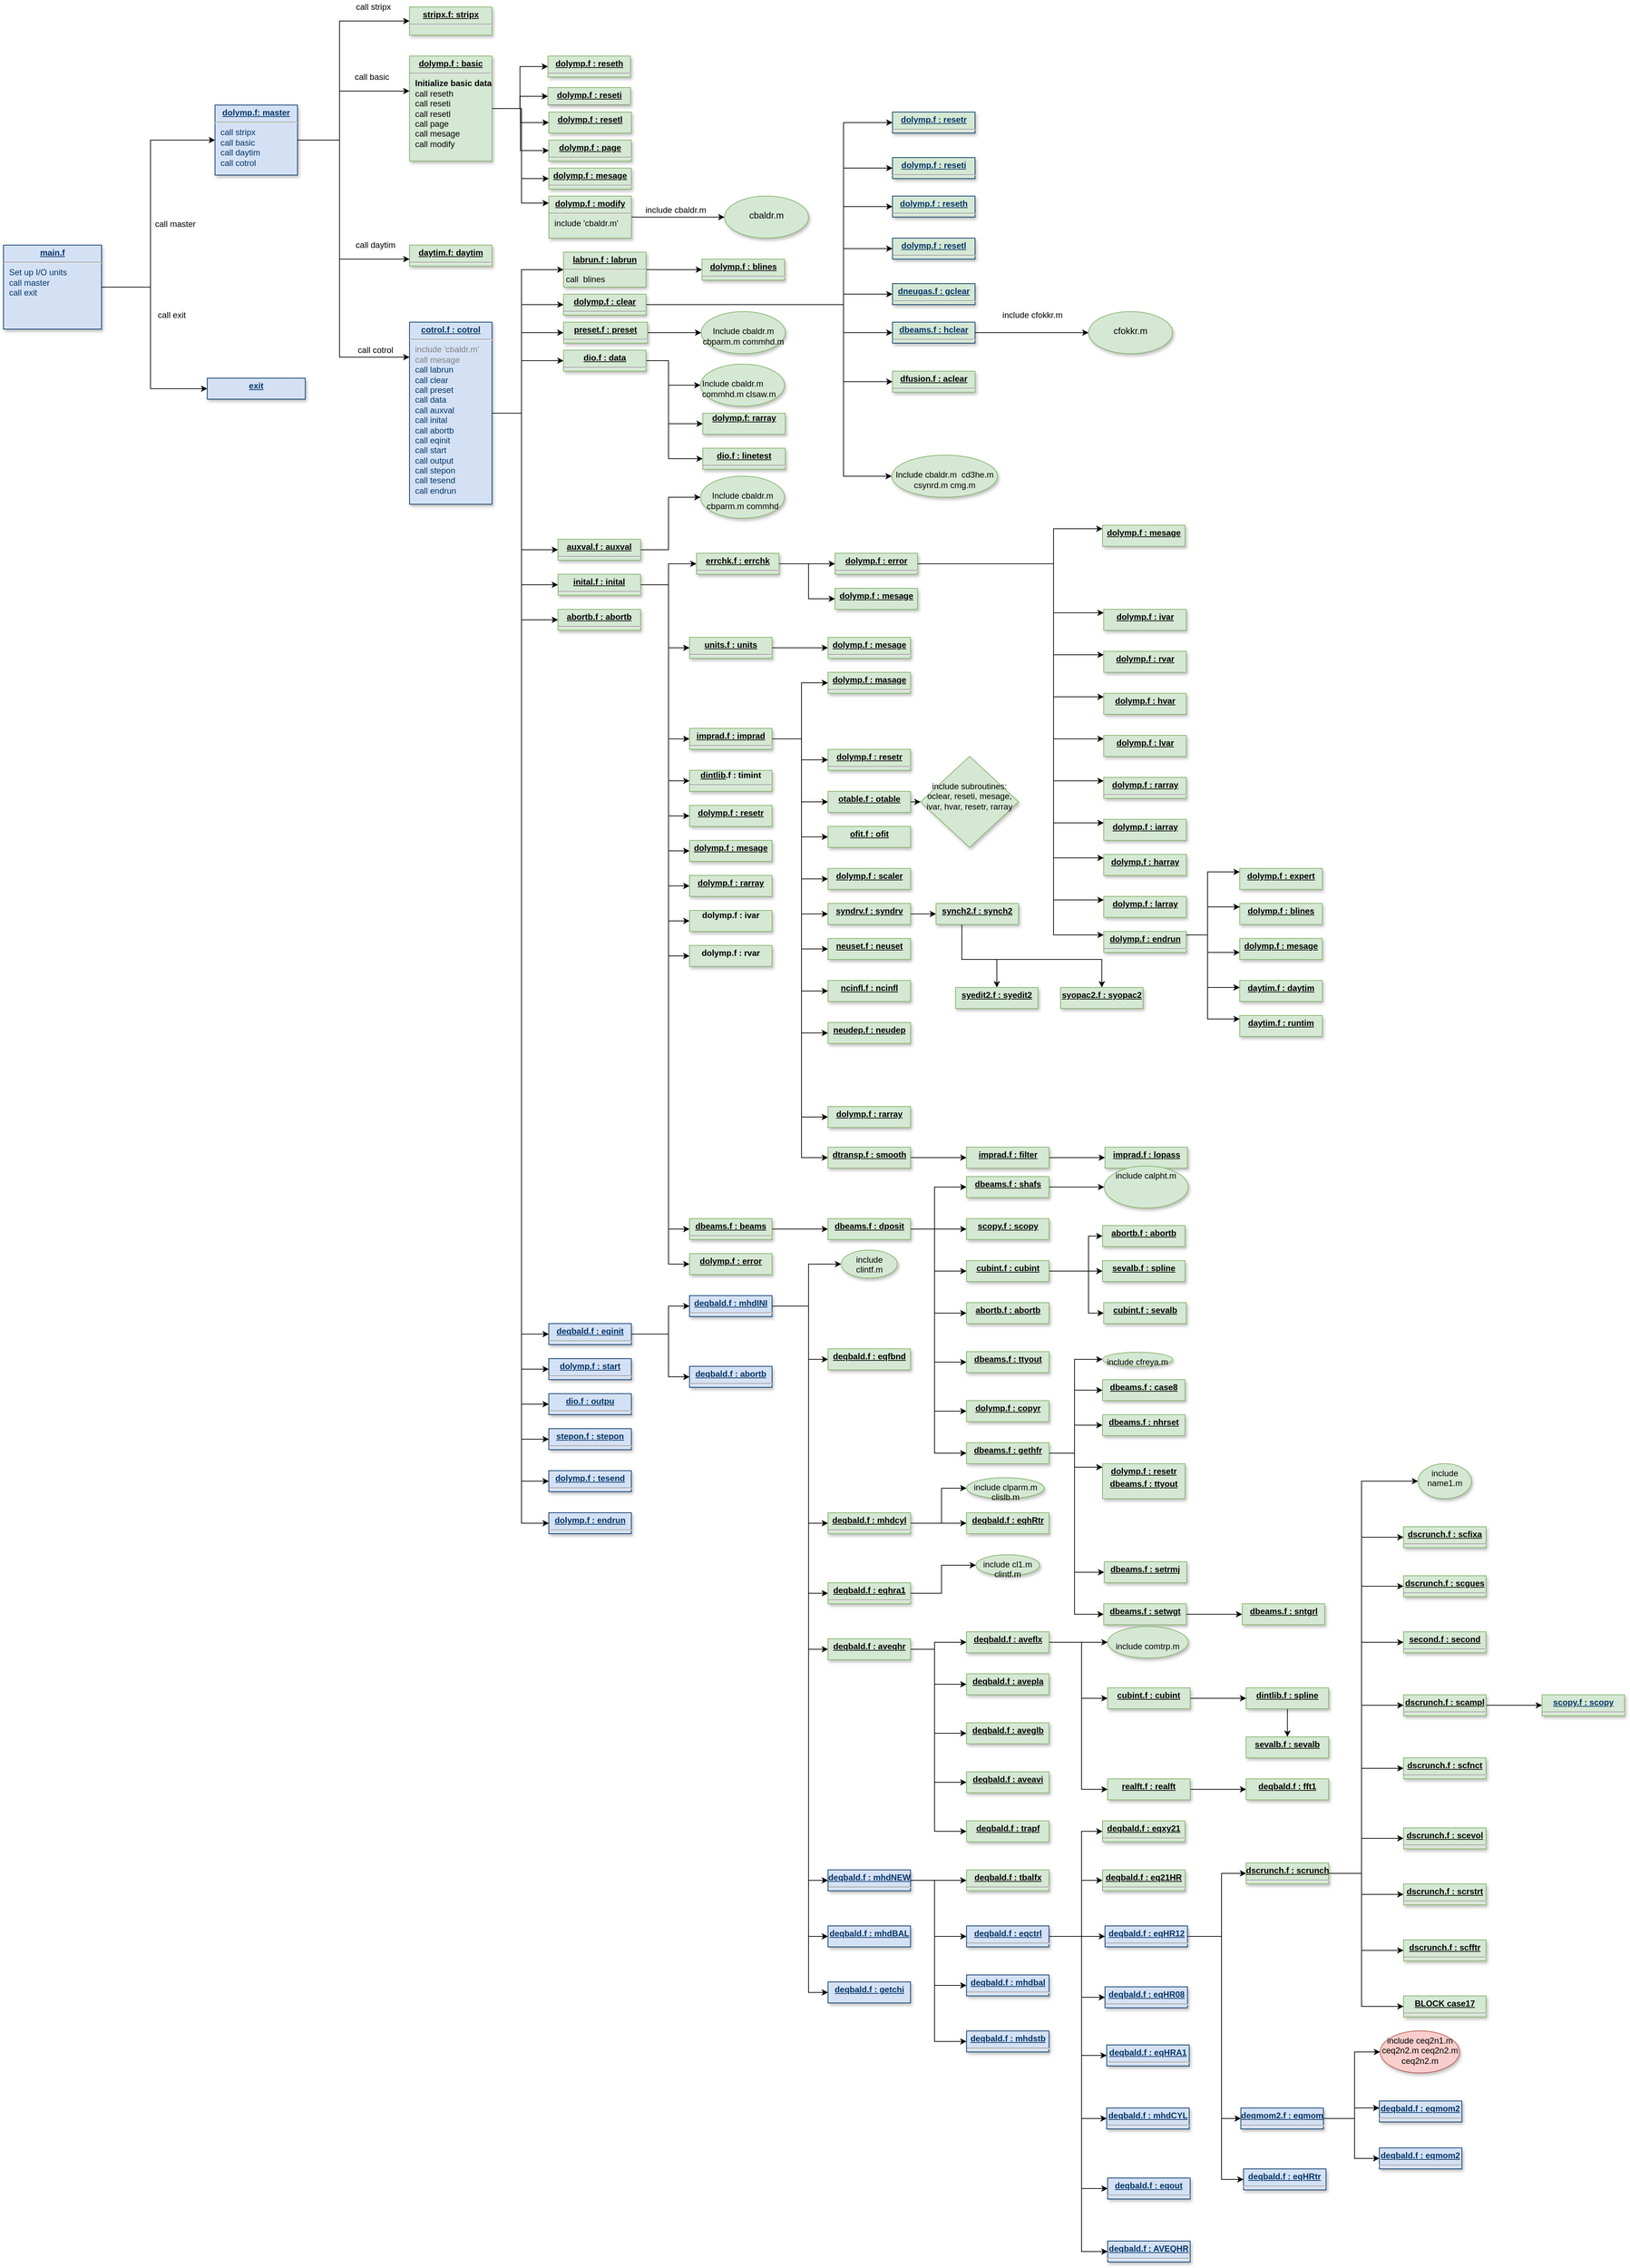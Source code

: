 <mxfile version="20.2.1" type="github">
  <diagram name="Page-1" id="efa7a0a1-bf9b-a30e-e6df-94a7791c09e9">
    <mxGraphModel dx="978" dy="634" grid="1" gridSize="10" guides="1" tooltips="1" connect="1" arrows="1" fold="1" page="1" pageScale="1" pageWidth="826" pageHeight="1169" background="none" math="0" shadow="0">
      <root>
        <mxCell id="0" />
        <mxCell id="1" parent="0" />
        <mxCell id="-pY41yQ8rgAUzNiakP7C-129" value="" style="edgeStyle=orthogonalEdgeStyle;rounded=0;orthogonalLoop=1;jettySize=auto;html=1;" parent="1" source="-pY41yQ8rgAUzNiakP7C-114" target="-pY41yQ8rgAUzNiakP7C-128" edge="1">
          <mxGeometry relative="1" as="geometry">
            <Array as="points">
              <mxPoint x="360" y="1080" />
              <mxPoint x="360" y="870" />
            </Array>
          </mxGeometry>
        </mxCell>
        <mxCell id="-pY41yQ8rgAUzNiakP7C-131" value="" style="edgeStyle=orthogonalEdgeStyle;rounded=0;orthogonalLoop=1;jettySize=auto;html=1;" parent="1" source="-pY41yQ8rgAUzNiakP7C-114" target="-pY41yQ8rgAUzNiakP7C-130" edge="1">
          <mxGeometry relative="1" as="geometry">
            <Array as="points">
              <mxPoint x="360" y="1080" />
              <mxPoint x="360" y="1225" />
            </Array>
          </mxGeometry>
        </mxCell>
        <mxCell id="-pY41yQ8rgAUzNiakP7C-114" value="&lt;p style=&quot;margin: 0px; margin-top: 4px; text-align: center; text-decoration: underline;&quot;&gt;&lt;strong&gt;main.f&lt;/strong&gt;&lt;/p&gt;&lt;hr&gt;&lt;p style=&quot;margin: 0px; margin-left: 8px;&quot;&gt;Set up I/O units&lt;/p&gt;&lt;p style=&quot;margin: 0px; margin-left: 8px;&quot;&gt;call master&lt;/p&gt;&lt;p style=&quot;margin: 0px; margin-left: 8px;&quot;&gt;call exit&lt;/p&gt;" style="verticalAlign=top;align=left;overflow=fill;fontSize=12;fontFamily=Helvetica;html=1;strokeColor=#003366;shadow=1;fillColor=#D4E1F5;fontColor=#003366" parent="1" vertex="1">
          <mxGeometry x="150" y="1020" width="140" height="120" as="geometry" />
        </mxCell>
        <mxCell id="-pY41yQ8rgAUzNiakP7C-125" value="call master" style="text;html=1;resizable=0;autosize=1;align=center;verticalAlign=middle;points=[];fillColor=none;strokeColor=none;rounded=0;" parent="1" vertex="1">
          <mxGeometry x="360" y="980" width="70" height="20" as="geometry" />
        </mxCell>
        <mxCell id="-pY41yQ8rgAUzNiakP7C-134" value="" style="edgeStyle=orthogonalEdgeStyle;rounded=0;orthogonalLoop=1;jettySize=auto;html=1;" parent="1" source="-pY41yQ8rgAUzNiakP7C-128" target="-pY41yQ8rgAUzNiakP7C-133" edge="1">
          <mxGeometry relative="1" as="geometry">
            <Array as="points">
              <mxPoint x="630" y="870" />
              <mxPoint x="630" y="700" />
            </Array>
          </mxGeometry>
        </mxCell>
        <mxCell id="-pY41yQ8rgAUzNiakP7C-138" value="" style="edgeStyle=orthogonalEdgeStyle;rounded=0;orthogonalLoop=1;jettySize=auto;html=1;" parent="1" source="-pY41yQ8rgAUzNiakP7C-128" target="-pY41yQ8rgAUzNiakP7C-137" edge="1">
          <mxGeometry relative="1" as="geometry">
            <Array as="points">
              <mxPoint x="630" y="870" />
              <mxPoint x="630" y="800" />
            </Array>
          </mxGeometry>
        </mxCell>
        <mxCell id="-pY41yQ8rgAUzNiakP7C-140" value="" style="edgeStyle=orthogonalEdgeStyle;rounded=0;orthogonalLoop=1;jettySize=auto;html=1;" parent="1" source="-pY41yQ8rgAUzNiakP7C-128" target="-pY41yQ8rgAUzNiakP7C-139" edge="1">
          <mxGeometry relative="1" as="geometry">
            <Array as="points">
              <mxPoint x="630" y="870" />
              <mxPoint x="630" y="1040" />
            </Array>
          </mxGeometry>
        </mxCell>
        <mxCell id="-pY41yQ8rgAUzNiakP7C-142" value="" style="edgeStyle=orthogonalEdgeStyle;rounded=0;orthogonalLoop=1;jettySize=auto;html=1;startArrow=none;" parent="1" source="-pY41yQ8rgAUzNiakP7C-139" target="-pY41yQ8rgAUzNiakP7C-141" edge="1">
          <mxGeometry relative="1" as="geometry">
            <Array as="points">
              <mxPoint x="630" y="1040" />
              <mxPoint x="630" y="1180" />
            </Array>
          </mxGeometry>
        </mxCell>
        <mxCell id="-pY41yQ8rgAUzNiakP7C-128" value="&lt;p style=&quot;margin: 0px; margin-top: 4px; text-align: center; text-decoration: underline;&quot;&gt;&lt;strong&gt;dolymp.f: master&lt;/strong&gt;&lt;/p&gt;&lt;hr&gt;&lt;p style=&quot;margin: 0px; margin-left: 8px;&quot;&gt;call stripx&lt;/p&gt;&lt;p style=&quot;margin: 0px; margin-left: 8px;&quot;&gt;call basic&lt;/p&gt;&lt;p style=&quot;margin: 0px; margin-left: 8px;&quot;&gt;call daytim&lt;/p&gt;&lt;p style=&quot;margin: 0px; margin-left: 8px;&quot;&gt;call cotrol&lt;/p&gt;" style="verticalAlign=top;align=left;overflow=fill;fontSize=12;fontFamily=Helvetica;html=1;strokeColor=#003366;shadow=1;fillColor=#D4E1F5;fontColor=#003366" parent="1" vertex="1">
          <mxGeometry x="452.16" y="820" width="117.84" height="100" as="geometry" />
        </mxCell>
        <mxCell id="-pY41yQ8rgAUzNiakP7C-130" value="&lt;p style=&quot;margin: 0px; margin-top: 4px; text-align: center; text-decoration: underline;&quot;&gt;&lt;b&gt;exit&lt;/b&gt;&lt;/p&gt;" style="verticalAlign=top;align=left;overflow=fill;fontSize=12;fontFamily=Helvetica;html=1;strokeColor=#003366;shadow=1;fillColor=#D4E1F5;fontColor=#003366" parent="1" vertex="1">
          <mxGeometry x="441.08" y="1210" width="140" height="30" as="geometry" />
        </mxCell>
        <mxCell id="-pY41yQ8rgAUzNiakP7C-132" value="call exit" style="text;html=1;resizable=0;autosize=1;align=center;verticalAlign=middle;points=[];fillColor=none;strokeColor=none;rounded=0;" parent="1" vertex="1">
          <mxGeometry x="360" y="1110" width="60" height="20" as="geometry" />
        </mxCell>
        <mxCell id="-pY41yQ8rgAUzNiakP7C-133" value="&lt;p style=&quot;margin: 0px; margin-top: 4px; text-align: center; text-decoration: underline;&quot;&gt;&lt;strong&gt;stripx.f: stripx&lt;/strong&gt;&lt;/p&gt;&lt;hr&gt;&lt;p style=&quot;margin: 0px; margin-left: 8px;&quot;&gt;&lt;br&gt;&lt;/p&gt;" style="verticalAlign=top;align=left;overflow=fill;fontSize=12;fontFamily=Helvetica;html=1;strokeColor=#82b366;shadow=1;fillColor=#d5e8d4;" parent="1" vertex="1">
          <mxGeometry x="730" y="680" width="117.84" height="40" as="geometry" />
        </mxCell>
        <mxCell id="-pY41yQ8rgAUzNiakP7C-135" value="call stripx" style="text;html=1;resizable=0;autosize=1;align=center;verticalAlign=middle;points=[];fillColor=none;strokeColor=none;rounded=0;" parent="1" vertex="1">
          <mxGeometry x="643" y="670" width="70" height="20" as="geometry" />
        </mxCell>
        <mxCell id="-pY41yQ8rgAUzNiakP7C-148" value="" style="edgeStyle=orthogonalEdgeStyle;rounded=0;orthogonalLoop=1;jettySize=auto;html=1;" parent="1" source="-pY41yQ8rgAUzNiakP7C-137" target="-pY41yQ8rgAUzNiakP7C-147" edge="1">
          <mxGeometry relative="1" as="geometry" />
        </mxCell>
        <mxCell id="-pY41yQ8rgAUzNiakP7C-151" value="" style="edgeStyle=orthogonalEdgeStyle;rounded=0;orthogonalLoop=1;jettySize=auto;html=1;" parent="1" source="-pY41yQ8rgAUzNiakP7C-137" target="-pY41yQ8rgAUzNiakP7C-150" edge="1">
          <mxGeometry relative="1" as="geometry" />
        </mxCell>
        <mxCell id="-pY41yQ8rgAUzNiakP7C-153" value="" style="edgeStyle=orthogonalEdgeStyle;rounded=0;orthogonalLoop=1;jettySize=auto;html=1;" parent="1" source="-pY41yQ8rgAUzNiakP7C-137" target="-pY41yQ8rgAUzNiakP7C-152" edge="1">
          <mxGeometry relative="1" as="geometry" />
        </mxCell>
        <mxCell id="-pY41yQ8rgAUzNiakP7C-155" value="" style="edgeStyle=orthogonalEdgeStyle;rounded=0;orthogonalLoop=1;jettySize=auto;html=1;" parent="1" source="-pY41yQ8rgAUzNiakP7C-137" target="-pY41yQ8rgAUzNiakP7C-154" edge="1">
          <mxGeometry relative="1" as="geometry" />
        </mxCell>
        <mxCell id="-pY41yQ8rgAUzNiakP7C-157" value="" style="edgeStyle=orthogonalEdgeStyle;rounded=0;orthogonalLoop=1;jettySize=auto;html=1;" parent="1" source="-pY41yQ8rgAUzNiakP7C-137" target="-pY41yQ8rgAUzNiakP7C-156" edge="1">
          <mxGeometry relative="1" as="geometry">
            <Array as="points">
              <mxPoint x="890" y="825" />
              <mxPoint x="890" y="925" />
            </Array>
          </mxGeometry>
        </mxCell>
        <mxCell id="-pY41yQ8rgAUzNiakP7C-160" value="" style="edgeStyle=orthogonalEdgeStyle;rounded=0;orthogonalLoop=1;jettySize=auto;html=1;" parent="1" source="-pY41yQ8rgAUzNiakP7C-137" target="-pY41yQ8rgAUzNiakP7C-159" edge="1">
          <mxGeometry relative="1" as="geometry">
            <Array as="points">
              <mxPoint x="890" y="825" />
              <mxPoint x="890" y="960" />
            </Array>
          </mxGeometry>
        </mxCell>
        <mxCell id="-pY41yQ8rgAUzNiakP7C-137" value="&lt;p style=&quot;margin: 0px; margin-top: 4px; text-align: center; text-decoration: underline;&quot;&gt;&lt;strong&gt;dolymp.f : basic&lt;/strong&gt;&lt;/p&gt;&lt;hr&gt;&lt;p style=&quot;margin: 0px; margin-left: 8px;&quot;&gt;&lt;b&gt;Initialize basic data&lt;br&gt;&lt;/b&gt;call reseth&lt;/p&gt;&lt;p style=&quot;margin: 0px; margin-left: 8px;&quot;&gt;call reseti&lt;br&gt;call resetl&lt;br&gt;call page&lt;br&gt;call mesage&lt;/p&gt;&lt;p style=&quot;margin: 0px; margin-left: 8px;&quot;&gt;call modify&lt;/p&gt;" style="verticalAlign=top;align=left;overflow=fill;fontSize=12;fontFamily=Helvetica;html=1;strokeColor=#82b366;shadow=1;fillColor=#d5e8d4;" parent="1" vertex="1">
          <mxGeometry x="730" y="750" width="117.84" height="150" as="geometry" />
        </mxCell>
        <mxCell id="-pY41yQ8rgAUzNiakP7C-168" value="" style="edgeStyle=orthogonalEdgeStyle;rounded=0;orthogonalLoop=1;jettySize=auto;html=1;fontSize=13;fontColor=#808080;" parent="1" source="-pY41yQ8rgAUzNiakP7C-141" target="-pY41yQ8rgAUzNiakP7C-167" edge="1">
          <mxGeometry relative="1" as="geometry">
            <Array as="points">
              <mxPoint x="890" y="1260" />
              <mxPoint x="890" y="1055" />
            </Array>
          </mxGeometry>
        </mxCell>
        <mxCell id="-pY41yQ8rgAUzNiakP7C-170" value="" style="edgeStyle=orthogonalEdgeStyle;rounded=0;orthogonalLoop=1;jettySize=auto;html=1;fontSize=13;fontColor=#808080;" parent="1" source="-pY41yQ8rgAUzNiakP7C-141" target="-pY41yQ8rgAUzNiakP7C-169" edge="1">
          <mxGeometry relative="1" as="geometry">
            <Array as="points">
              <mxPoint x="890" y="1260" />
              <mxPoint x="890" y="1105" />
            </Array>
          </mxGeometry>
        </mxCell>
        <mxCell id="-pY41yQ8rgAUzNiakP7C-172" value="" style="edgeStyle=orthogonalEdgeStyle;rounded=0;orthogonalLoop=1;jettySize=auto;html=1;fontSize=13;fontColor=#808080;" parent="1" source="-pY41yQ8rgAUzNiakP7C-141" target="-pY41yQ8rgAUzNiakP7C-171" edge="1">
          <mxGeometry relative="1" as="geometry">
            <Array as="points">
              <mxPoint x="890" y="1260" />
              <mxPoint x="890" y="1145" />
            </Array>
          </mxGeometry>
        </mxCell>
        <mxCell id="-pY41yQ8rgAUzNiakP7C-174" value="" style="edgeStyle=orthogonalEdgeStyle;rounded=0;orthogonalLoop=1;jettySize=auto;html=1;fontSize=13;fontColor=#808080;" parent="1" source="-pY41yQ8rgAUzNiakP7C-141" target="-pY41yQ8rgAUzNiakP7C-173" edge="1">
          <mxGeometry relative="1" as="geometry">
            <Array as="points">
              <mxPoint x="890" y="1260" />
              <mxPoint x="890" y="1185" />
            </Array>
          </mxGeometry>
        </mxCell>
        <mxCell id="-pY41yQ8rgAUzNiakP7C-176" value="" style="edgeStyle=orthogonalEdgeStyle;rounded=0;orthogonalLoop=1;jettySize=auto;html=1;fontSize=13;fontColor=#808080;" parent="1" source="-pY41yQ8rgAUzNiakP7C-141" target="-pY41yQ8rgAUzNiakP7C-175" edge="1">
          <mxGeometry relative="1" as="geometry">
            <Array as="points">
              <mxPoint x="890" y="1260" />
              <mxPoint x="890" y="1455" />
            </Array>
          </mxGeometry>
        </mxCell>
        <mxCell id="-pY41yQ8rgAUzNiakP7C-178" value="" style="edgeStyle=orthogonalEdgeStyle;rounded=0;orthogonalLoop=1;jettySize=auto;html=1;fontSize=13;fontColor=#808080;" parent="1" source="-pY41yQ8rgAUzNiakP7C-141" target="-pY41yQ8rgAUzNiakP7C-177" edge="1">
          <mxGeometry relative="1" as="geometry">
            <Array as="points">
              <mxPoint x="890" y="1260" />
              <mxPoint x="890" y="1505" />
            </Array>
          </mxGeometry>
        </mxCell>
        <mxCell id="-pY41yQ8rgAUzNiakP7C-180" value="" style="edgeStyle=orthogonalEdgeStyle;rounded=0;orthogonalLoop=1;jettySize=auto;html=1;fontSize=13;fontColor=#808080;" parent="1" source="-pY41yQ8rgAUzNiakP7C-141" target="-pY41yQ8rgAUzNiakP7C-179" edge="1">
          <mxGeometry relative="1" as="geometry">
            <Array as="points">
              <mxPoint x="890" y="1260" />
              <mxPoint x="890" y="1555" />
            </Array>
          </mxGeometry>
        </mxCell>
        <mxCell id="-pY41yQ8rgAUzNiakP7C-182" value="" style="edgeStyle=orthogonalEdgeStyle;rounded=0;orthogonalLoop=1;jettySize=auto;html=1;fontSize=13;fontColor=#808080;" parent="1" source="-pY41yQ8rgAUzNiakP7C-141" target="-pY41yQ8rgAUzNiakP7C-181" edge="1">
          <mxGeometry relative="1" as="geometry">
            <Array as="points">
              <mxPoint x="890" y="1260" />
              <mxPoint x="890" y="2575" />
            </Array>
          </mxGeometry>
        </mxCell>
        <mxCell id="-pY41yQ8rgAUzNiakP7C-184" value="" style="edgeStyle=orthogonalEdgeStyle;rounded=0;orthogonalLoop=1;jettySize=auto;html=1;fontSize=13;fontColor=#808080;" parent="1" source="-pY41yQ8rgAUzNiakP7C-141" target="-pY41yQ8rgAUzNiakP7C-183" edge="1">
          <mxGeometry relative="1" as="geometry">
            <Array as="points">
              <mxPoint x="890" y="1260" />
              <mxPoint x="890" y="2625" />
            </Array>
          </mxGeometry>
        </mxCell>
        <mxCell id="-pY41yQ8rgAUzNiakP7C-186" value="" style="edgeStyle=orthogonalEdgeStyle;rounded=0;orthogonalLoop=1;jettySize=auto;html=1;fontSize=13;fontColor=#808080;" parent="1" source="-pY41yQ8rgAUzNiakP7C-141" target="-pY41yQ8rgAUzNiakP7C-185" edge="1">
          <mxGeometry relative="1" as="geometry">
            <Array as="points">
              <mxPoint x="890" y="1260" />
              <mxPoint x="890" y="2675" />
            </Array>
          </mxGeometry>
        </mxCell>
        <mxCell id="-pY41yQ8rgAUzNiakP7C-188" value="" style="edgeStyle=orthogonalEdgeStyle;rounded=0;orthogonalLoop=1;jettySize=auto;html=1;fontSize=13;fontColor=#808080;" parent="1" source="-pY41yQ8rgAUzNiakP7C-141" target="-pY41yQ8rgAUzNiakP7C-187" edge="1">
          <mxGeometry relative="1" as="geometry">
            <Array as="points">
              <mxPoint x="890" y="1260" />
              <mxPoint x="890" y="2725" />
            </Array>
          </mxGeometry>
        </mxCell>
        <mxCell id="-pY41yQ8rgAUzNiakP7C-190" value="" style="edgeStyle=orthogonalEdgeStyle;rounded=0;orthogonalLoop=1;jettySize=auto;html=1;fontSize=13;fontColor=#808080;" parent="1" source="-pY41yQ8rgAUzNiakP7C-141" target="-pY41yQ8rgAUzNiakP7C-189" edge="1">
          <mxGeometry relative="1" as="geometry">
            <Array as="points">
              <mxPoint x="890" y="1260" />
              <mxPoint x="890" y="2785" />
            </Array>
          </mxGeometry>
        </mxCell>
        <mxCell id="-pY41yQ8rgAUzNiakP7C-192" value="" style="edgeStyle=orthogonalEdgeStyle;rounded=0;orthogonalLoop=1;jettySize=auto;html=1;fontSize=13;fontColor=#808080;" parent="1" source="-pY41yQ8rgAUzNiakP7C-141" target="-pY41yQ8rgAUzNiakP7C-191" edge="1">
          <mxGeometry relative="1" as="geometry">
            <Array as="points">
              <mxPoint x="890" y="1260" />
              <mxPoint x="890" y="2845" />
            </Array>
          </mxGeometry>
        </mxCell>
        <mxCell id="-pY41yQ8rgAUzNiakP7C-141" value="&lt;p style=&quot;margin: 0px; margin-top: 4px; text-align: center; text-decoration: underline;&quot;&gt;&lt;strong&gt;cotrol.f : cotrol&lt;/strong&gt;&lt;/p&gt;&lt;hr&gt;&lt;p style=&quot;margin: 0px; margin-left: 8px;&quot;&gt;&lt;font color=&quot;#808080&quot;&gt;include &#39;cbaldr.m&#39;&lt;/font&gt;&lt;/p&gt;&lt;p style=&quot;margin: 0px; margin-left: 8px;&quot;&gt;&lt;font color=&quot;#808080&quot;&gt;call mesage&lt;/font&gt;&lt;/p&gt;&lt;p style=&quot;margin: 0px; margin-left: 8px;&quot;&gt;call labrun&lt;/p&gt;&lt;p style=&quot;margin: 0px; margin-left: 8px;&quot;&gt;call clear&lt;/p&gt;&lt;p style=&quot;margin: 0px; margin-left: 8px;&quot;&gt;call preset&amp;nbsp;&lt;/p&gt;&lt;p style=&quot;margin: 0px; margin-left: 8px;&quot;&gt;call data&lt;/p&gt;&lt;p style=&quot;margin: 0px; margin-left: 8px;&quot;&gt;call auxval&lt;/p&gt;&lt;p style=&quot;margin: 0px; margin-left: 8px;&quot;&gt;call inital&lt;/p&gt;&lt;p style=&quot;margin: 0px; margin-left: 8px;&quot;&gt;call abortb&lt;/p&gt;&lt;p style=&quot;margin: 0px; margin-left: 8px;&quot;&gt;call eqinit&lt;/p&gt;&lt;p style=&quot;margin: 0px; margin-left: 8px;&quot;&gt;call start&lt;/p&gt;&lt;p style=&quot;margin: 0px; margin-left: 8px;&quot;&gt;call output&lt;/p&gt;&lt;p style=&quot;margin: 0px; margin-left: 8px;&quot;&gt;call stepon&lt;/p&gt;&lt;p style=&quot;margin: 0px; margin-left: 8px;&quot;&gt;call tesend&lt;/p&gt;&lt;p style=&quot;margin: 0px; margin-left: 8px;&quot;&gt;call endrun&lt;/p&gt;" style="verticalAlign=top;align=left;overflow=fill;fontSize=12;fontFamily=Helvetica;html=1;strokeColor=#003366;shadow=1;fillColor=#D4E1F5;fontColor=#003366" parent="1" vertex="1">
          <mxGeometry x="730" y="1130" width="117.84" height="260" as="geometry" />
        </mxCell>
        <mxCell id="-pY41yQ8rgAUzNiakP7C-143" value="call basic" style="text;html=1;resizable=0;autosize=1;align=center;verticalAlign=middle;points=[];fillColor=none;strokeColor=none;rounded=0;" parent="1" vertex="1">
          <mxGeometry x="646" y="770" width="60" height="20" as="geometry" />
        </mxCell>
        <mxCell id="-pY41yQ8rgAUzNiakP7C-144" value="call daytim" style="text;html=1;resizable=0;autosize=1;align=center;verticalAlign=middle;points=[];fillColor=none;strokeColor=none;rounded=0;" parent="1" vertex="1">
          <mxGeometry x="646" y="1010" width="70" height="20" as="geometry" />
        </mxCell>
        <mxCell id="-pY41yQ8rgAUzNiakP7C-145" value="call cotrol" style="text;html=1;resizable=0;autosize=1;align=center;verticalAlign=middle;points=[];fillColor=none;strokeColor=none;rounded=0;" parent="1" vertex="1">
          <mxGeometry x="646" y="1160" width="70" height="20" as="geometry" />
        </mxCell>
        <mxCell id="-pY41yQ8rgAUzNiakP7C-139" value="&lt;p style=&quot;margin: 0px; margin-top: 4px; text-align: center; text-decoration: underline;&quot;&gt;&lt;strong&gt;daytim.f: daytim&lt;/strong&gt;&lt;/p&gt;&lt;hr&gt;&lt;p style=&quot;margin: 0px; margin-left: 8px;&quot;&gt;&lt;br&gt;&lt;/p&gt;" style="verticalAlign=top;align=left;overflow=fill;fontSize=12;fontFamily=Helvetica;html=1;strokeColor=#82b366;shadow=1;fillColor=#d5e8d4;" parent="1" vertex="1">
          <mxGeometry x="730" y="1020" width="117.84" height="30" as="geometry" />
        </mxCell>
        <mxCell id="-pY41yQ8rgAUzNiakP7C-146" value="" style="edgeStyle=orthogonalEdgeStyle;rounded=0;orthogonalLoop=1;jettySize=auto;html=1;endArrow=none;" parent="1" source="-pY41yQ8rgAUzNiakP7C-128" target="-pY41yQ8rgAUzNiakP7C-139" edge="1">
          <mxGeometry relative="1" as="geometry">
            <mxPoint x="570.0" y="870.0" as="sourcePoint" />
            <mxPoint x="788.875" y="1130" as="targetPoint" />
            <Array as="points">
              <mxPoint x="630" y="870" />
              <mxPoint x="630" y="1040" />
            </Array>
          </mxGeometry>
        </mxCell>
        <mxCell id="-pY41yQ8rgAUzNiakP7C-147" value="&lt;p style=&quot;margin: 0px; margin-top: 4px; text-align: center; text-decoration: underline;&quot;&gt;&lt;strong&gt;dolymp.f : reseth&lt;/strong&gt;&lt;/p&gt;&lt;hr&gt;&lt;p style=&quot;margin: 0px; margin-left: 8px;&quot;&gt;&lt;br&gt;&lt;/p&gt;" style="verticalAlign=top;align=left;overflow=fill;fontSize=12;fontFamily=Helvetica;html=1;strokeColor=#82b366;shadow=1;fillColor=#d5e8d4;" parent="1" vertex="1">
          <mxGeometry x="927.84" y="750" width="117.84" height="30" as="geometry" />
        </mxCell>
        <mxCell id="-pY41yQ8rgAUzNiakP7C-150" value="&lt;p style=&quot;margin: 0px; margin-top: 4px; text-align: center; text-decoration: underline;&quot;&gt;&lt;strong&gt;dolymp.f : reseti&lt;/strong&gt;&lt;/p&gt;&lt;hr&gt;&lt;p style=&quot;margin: 0px; margin-left: 8px;&quot;&gt;&lt;br&gt;&lt;/p&gt;" style="verticalAlign=top;align=left;overflow=fill;fontSize=12;fontFamily=Helvetica;html=1;strokeColor=#82b366;shadow=1;fillColor=#d5e8d4;" parent="1" vertex="1">
          <mxGeometry x="927.84" y="795" width="117.84" height="25" as="geometry" />
        </mxCell>
        <mxCell id="-pY41yQ8rgAUzNiakP7C-152" value="&lt;p style=&quot;margin: 0px; margin-top: 4px; text-align: center; text-decoration: underline;&quot;&gt;&lt;strong&gt;dolymp.f : resetl&lt;/strong&gt;&lt;/p&gt;" style="verticalAlign=top;align=left;overflow=fill;fontSize=12;fontFamily=Helvetica;html=1;strokeColor=#82b366;shadow=1;fillColor=#d5e8d4;" parent="1" vertex="1">
          <mxGeometry x="929" y="830" width="117.84" height="30" as="geometry" />
        </mxCell>
        <mxCell id="-pY41yQ8rgAUzNiakP7C-154" value="&lt;p style=&quot;margin: 0px; margin-top: 4px; text-align: center; text-decoration: underline;&quot;&gt;&lt;strong&gt;dolymp.f : page&lt;/strong&gt;&lt;/p&gt;&lt;hr&gt;&lt;p style=&quot;margin: 0px; margin-left: 8px;&quot;&gt;&lt;br&gt;&lt;/p&gt;" style="verticalAlign=top;align=left;overflow=fill;fontSize=12;fontFamily=Helvetica;html=1;strokeColor=#82b366;shadow=1;fillColor=#d5e8d4;" parent="1" vertex="1">
          <mxGeometry x="929" y="870" width="117.84" height="30" as="geometry" />
        </mxCell>
        <mxCell id="-pY41yQ8rgAUzNiakP7C-156" value="&lt;p style=&quot;margin: 0px; margin-top: 4px; text-align: center; text-decoration: underline;&quot;&gt;&lt;strong&gt;dolymp.f : mesage&lt;/strong&gt;&lt;/p&gt;&lt;hr&gt;&lt;p style=&quot;margin: 0px; margin-left: 8px;&quot;&gt;&lt;br&gt;&lt;/p&gt;" style="verticalAlign=top;align=left;overflow=fill;fontSize=12;fontFamily=Helvetica;html=1;strokeColor=#82b366;shadow=1;fillColor=#d5e8d4;" parent="1" vertex="1">
          <mxGeometry x="929" y="910" width="117.84" height="30" as="geometry" />
        </mxCell>
        <mxCell id="-pY41yQ8rgAUzNiakP7C-162" value="" style="edgeStyle=orthogonalEdgeStyle;rounded=0;orthogonalLoop=1;jettySize=auto;html=1;" parent="1" source="-pY41yQ8rgAUzNiakP7C-159" target="-pY41yQ8rgAUzNiakP7C-161" edge="1">
          <mxGeometry relative="1" as="geometry" />
        </mxCell>
        <mxCell id="-pY41yQ8rgAUzNiakP7C-159" value="&lt;p style=&quot;margin: 0px; margin-top: 4px; text-align: center; text-decoration: underline;&quot;&gt;&lt;strong&gt;dolymp.f : modify&lt;/strong&gt;&lt;/p&gt;&lt;hr&gt;&lt;p style=&quot;margin: 0px; margin-left: 8px;&quot;&gt;include &#39;cbaldr.m&#39;&lt;/p&gt;" style="verticalAlign=top;align=left;overflow=fill;fontSize=12;fontFamily=Helvetica;html=1;strokeColor=#82b366;shadow=1;fillColor=#d5e8d4;" parent="1" vertex="1">
          <mxGeometry x="929" y="950" width="117.84" height="60" as="geometry" />
        </mxCell>
        <mxCell id="-pY41yQ8rgAUzNiakP7C-161" value="&lt;span style=&quot;background-color: initial; font-size: 13px; line-height: 3.3;&quot;&gt;cbaldr.m&lt;/span&gt;" style="ellipse;whiteSpace=wrap;html=1;align=center;verticalAlign=top;fillColor=#d5e8d4;strokeColor=#82b366;shadow=1;" parent="1" vertex="1">
          <mxGeometry x="1180" y="950" width="120" height="60" as="geometry" />
        </mxCell>
        <mxCell id="-pY41yQ8rgAUzNiakP7C-163" value="include cbaldr.m" style="text;html=1;resizable=0;autosize=1;align=center;verticalAlign=middle;points=[];fillColor=none;strokeColor=none;rounded=0;" parent="1" vertex="1">
          <mxGeometry x="1060" y="960" width="100" height="20" as="geometry" />
        </mxCell>
        <mxCell id="-pY41yQ8rgAUzNiakP7C-196" value="" style="edgeStyle=orthogonalEdgeStyle;rounded=0;orthogonalLoop=1;jettySize=auto;html=1;fontSize=13;fontColor=#808080;" parent="1" source="-pY41yQ8rgAUzNiakP7C-167" target="-pY41yQ8rgAUzNiakP7C-195" edge="1">
          <mxGeometry relative="1" as="geometry" />
        </mxCell>
        <mxCell id="-pY41yQ8rgAUzNiakP7C-167" value="&lt;p style=&quot;margin: 0px; margin-top: 4px; text-align: center; text-decoration: underline;&quot;&gt;&lt;strong&gt;labrun.f : labrun&lt;/strong&gt;&lt;/p&gt;&lt;hr&gt;&amp;nbsp;call&amp;nbsp; blines&lt;p style=&quot;margin: 0px; margin-left: 8px;&quot;&gt;&lt;br&gt;&lt;/p&gt;" style="verticalAlign=top;align=left;overflow=fill;fontSize=12;fontFamily=Helvetica;html=1;strokeColor=#82b366;shadow=1;fillColor=#d5e8d4;" parent="1" vertex="1">
          <mxGeometry x="950.0" y="1030" width="117.84" height="50" as="geometry" />
        </mxCell>
        <mxCell id="Lh2X1xNIDvM-lbCyG2JM-7" value="" style="edgeStyle=orthogonalEdgeStyle;rounded=0;orthogonalLoop=1;jettySize=auto;html=1;startArrow=none;" parent="1" target="Lh2X1xNIDvM-lbCyG2JM-6" edge="1">
          <mxGeometry relative="1" as="geometry">
            <mxPoint x="1350" y="1100" as="sourcePoint" />
            <Array as="points">
              <mxPoint x="1350" y="910" />
            </Array>
          </mxGeometry>
        </mxCell>
        <mxCell id="Lh2X1xNIDvM-lbCyG2JM-10" value="" style="edgeStyle=orthogonalEdgeStyle;rounded=0;orthogonalLoop=1;jettySize=auto;html=1;" parent="1" source="-pY41yQ8rgAUzNiakP7C-169" target="Lh2X1xNIDvM-lbCyG2JM-9" edge="1">
          <mxGeometry relative="1" as="geometry">
            <Array as="points">
              <mxPoint x="1350" y="1105" />
              <mxPoint x="1350" y="1025" />
            </Array>
          </mxGeometry>
        </mxCell>
        <mxCell id="Lh2X1xNIDvM-lbCyG2JM-12" value="" style="edgeStyle=orthogonalEdgeStyle;rounded=0;orthogonalLoop=1;jettySize=auto;html=1;" parent="1" source="-pY41yQ8rgAUzNiakP7C-169" target="Lh2X1xNIDvM-lbCyG2JM-11" edge="1">
          <mxGeometry relative="1" as="geometry">
            <Array as="points">
              <mxPoint x="1350" y="1105" />
              <mxPoint x="1350" y="1090" />
            </Array>
          </mxGeometry>
        </mxCell>
        <mxCell id="Lh2X1xNIDvM-lbCyG2JM-14" value="" style="edgeStyle=orthogonalEdgeStyle;rounded=0;orthogonalLoop=1;jettySize=auto;html=1;" parent="1" source="-pY41yQ8rgAUzNiakP7C-169" target="Lh2X1xNIDvM-lbCyG2JM-13" edge="1">
          <mxGeometry relative="1" as="geometry">
            <Array as="points">
              <mxPoint x="1350" y="1105" />
              <mxPoint x="1350" y="1145" />
            </Array>
          </mxGeometry>
        </mxCell>
        <mxCell id="Lh2X1xNIDvM-lbCyG2JM-16" value="" style="edgeStyle=orthogonalEdgeStyle;rounded=0;orthogonalLoop=1;jettySize=auto;html=1;" parent="1" source="-pY41yQ8rgAUzNiakP7C-169" target="Lh2X1xNIDvM-lbCyG2JM-15" edge="1">
          <mxGeometry relative="1" as="geometry">
            <Array as="points">
              <mxPoint x="1350" y="1105" />
              <mxPoint x="1350" y="1215" />
            </Array>
          </mxGeometry>
        </mxCell>
        <mxCell id="Lh2X1xNIDvM-lbCyG2JM-21" style="edgeStyle=orthogonalEdgeStyle;rounded=0;orthogonalLoop=1;jettySize=auto;html=1;exitX=1;exitY=0.5;exitDx=0;exitDy=0;entryX=0;entryY=0.5;entryDx=0;entryDy=0;" parent="1" source="-pY41yQ8rgAUzNiakP7C-169" target="Lh2X1xNIDvM-lbCyG2JM-1" edge="1">
          <mxGeometry relative="1" as="geometry">
            <Array as="points">
              <mxPoint x="1350" y="1105" />
              <mxPoint x="1350" y="845" />
            </Array>
          </mxGeometry>
        </mxCell>
        <mxCell id="Lh2X1xNIDvM-lbCyG2JM-25" value="" style="edgeStyle=orthogonalEdgeStyle;rounded=0;orthogonalLoop=1;jettySize=auto;html=1;" parent="1" source="-pY41yQ8rgAUzNiakP7C-169" target="Lh2X1xNIDvM-lbCyG2JM-24" edge="1">
          <mxGeometry relative="1" as="geometry">
            <Array as="points">
              <mxPoint x="1350" y="1105" />
              <mxPoint x="1350" y="965" />
            </Array>
          </mxGeometry>
        </mxCell>
        <mxCell id="Lh2X1xNIDvM-lbCyG2JM-43" value="" style="edgeStyle=orthogonalEdgeStyle;rounded=0;orthogonalLoop=1;jettySize=auto;html=1;fontColor=#33FF99;" parent="1" source="-pY41yQ8rgAUzNiakP7C-169" target="Lh2X1xNIDvM-lbCyG2JM-42" edge="1">
          <mxGeometry relative="1" as="geometry">
            <Array as="points">
              <mxPoint x="1350" y="1105" />
              <mxPoint x="1350" y="1350" />
            </Array>
          </mxGeometry>
        </mxCell>
        <mxCell id="-pY41yQ8rgAUzNiakP7C-169" value="&lt;p style=&quot;margin: 0px; margin-top: 4px; text-align: center; text-decoration: underline;&quot;&gt;&lt;strong&gt;dolymp.f : clear&lt;/strong&gt;&lt;/p&gt;&lt;hr&gt;&lt;p style=&quot;margin: 0px; margin-left: 8px;&quot;&gt;&lt;br&gt;&lt;/p&gt;" style="verticalAlign=top;align=left;overflow=fill;fontSize=12;fontFamily=Helvetica;html=1;strokeColor=#82b366;shadow=1;fillColor=#d5e8d4;" parent="1" vertex="1">
          <mxGeometry x="950" y="1090" width="117.84" height="30" as="geometry" />
        </mxCell>
        <mxCell id="Lh2X1xNIDvM-lbCyG2JM-46" style="edgeStyle=orthogonalEdgeStyle;rounded=0;orthogonalLoop=1;jettySize=auto;html=1;exitX=1;exitY=0.5;exitDx=0;exitDy=0;entryX=0;entryY=0.5;entryDx=0;entryDy=0;fontColor=#33FF99;" parent="1" source="-pY41yQ8rgAUzNiakP7C-171" target="Lh2X1xNIDvM-lbCyG2JM-44" edge="1">
          <mxGeometry relative="1" as="geometry" />
        </mxCell>
        <mxCell id="-pY41yQ8rgAUzNiakP7C-171" value="&lt;p style=&quot;margin: 0px; margin-top: 4px; text-align: center; text-decoration: underline;&quot;&gt;&lt;strong&gt;preset.f : preset&lt;/strong&gt;&lt;/p&gt;&lt;hr&gt;&lt;p style=&quot;margin: 0px; margin-left: 8px;&quot;&gt;&lt;br&gt;&lt;/p&gt;" style="verticalAlign=top;align=left;overflow=fill;fontSize=12;fontFamily=Helvetica;html=1;strokeColor=#82b366;shadow=1;fillColor=#d5e8d4;" parent="1" vertex="1">
          <mxGeometry x="950" y="1130" width="120" height="30" as="geometry" />
        </mxCell>
        <mxCell id="_tz8f3YrebCDVNvK-STl-2" value="" style="edgeStyle=orthogonalEdgeStyle;rounded=0;orthogonalLoop=1;jettySize=auto;html=1;" parent="1" source="-pY41yQ8rgAUzNiakP7C-173" target="_tz8f3YrebCDVNvK-STl-1" edge="1">
          <mxGeometry relative="1" as="geometry">
            <Array as="points">
              <mxPoint x="1100" y="1185" />
              <mxPoint x="1100" y="1325" />
            </Array>
          </mxGeometry>
        </mxCell>
        <mxCell id="_tz8f3YrebCDVNvK-STl-4" value="" style="edgeStyle=orthogonalEdgeStyle;rounded=0;orthogonalLoop=1;jettySize=auto;html=1;" parent="1" source="-pY41yQ8rgAUzNiakP7C-173" target="_tz8f3YrebCDVNvK-STl-3" edge="1">
          <mxGeometry relative="1" as="geometry">
            <Array as="points">
              <mxPoint x="1100" y="1185" />
              <mxPoint x="1100" y="1275" />
            </Array>
          </mxGeometry>
        </mxCell>
        <mxCell id="_tz8f3YrebCDVNvK-STl-6" value="" style="edgeStyle=orthogonalEdgeStyle;rounded=0;orthogonalLoop=1;jettySize=auto;html=1;" parent="1" source="-pY41yQ8rgAUzNiakP7C-173" target="_tz8f3YrebCDVNvK-STl-5" edge="1">
          <mxGeometry relative="1" as="geometry">
            <Array as="points">
              <mxPoint x="1100" y="1185" />
              <mxPoint x="1100" y="1220" />
            </Array>
          </mxGeometry>
        </mxCell>
        <mxCell id="-pY41yQ8rgAUzNiakP7C-173" value="&lt;p style=&quot;margin: 0px; margin-top: 4px; text-align: center; text-decoration: underline;&quot;&gt;&lt;strong&gt;dio.f : data&lt;/strong&gt;&lt;/p&gt;&lt;hr&gt;&lt;p style=&quot;margin: 0px; margin-left: 8px;&quot;&gt;&lt;br&gt;&lt;/p&gt;" style="verticalAlign=top;align=left;overflow=fill;fontSize=12;fontFamily=Helvetica;html=1;strokeColor=#82b366;shadow=1;fillColor=#d5e8d4;" parent="1" vertex="1">
          <mxGeometry x="950" y="1170" width="117.84" height="30" as="geometry" />
        </mxCell>
        <mxCell id="_tz8f3YrebCDVNvK-STl-8" value="" style="edgeStyle=orthogonalEdgeStyle;rounded=0;orthogonalLoop=1;jettySize=auto;html=1;" parent="1" source="-pY41yQ8rgAUzNiakP7C-175" target="_tz8f3YrebCDVNvK-STl-7" edge="1">
          <mxGeometry relative="1" as="geometry">
            <Array as="points">
              <mxPoint x="1100" y="1455" />
              <mxPoint x="1100" y="1380" />
            </Array>
          </mxGeometry>
        </mxCell>
        <mxCell id="-pY41yQ8rgAUzNiakP7C-175" value="&lt;p style=&quot;margin: 0px; margin-top: 4px; text-align: center; text-decoration: underline;&quot;&gt;&lt;strong&gt;auxval.f : auxval&lt;/strong&gt;&lt;/p&gt;&lt;hr&gt;&lt;p style=&quot;margin: 0px; margin-left: 8px;&quot;&gt;&lt;br&gt;&lt;/p&gt;" style="verticalAlign=top;align=left;overflow=fill;fontSize=12;fontFamily=Helvetica;html=1;strokeColor=#82b366;shadow=1;fillColor=#d5e8d4;" parent="1" vertex="1">
          <mxGeometry x="942.16" y="1440" width="117.84" height="30" as="geometry" />
        </mxCell>
        <mxCell id="sddFKiHceXVWM-g-uSeA-4" value="" style="edgeStyle=orthogonalEdgeStyle;rounded=0;orthogonalLoop=1;jettySize=auto;html=1;" parent="1" source="-pY41yQ8rgAUzNiakP7C-177" target="sddFKiHceXVWM-g-uSeA-3" edge="1">
          <mxGeometry relative="1" as="geometry" />
        </mxCell>
        <mxCell id="sddFKiHceXVWM-g-uSeA-6" value="" style="edgeStyle=orthogonalEdgeStyle;rounded=0;orthogonalLoop=1;jettySize=auto;html=1;" parent="1" source="-pY41yQ8rgAUzNiakP7C-177" target="sddFKiHceXVWM-g-uSeA-5" edge="1">
          <mxGeometry relative="1" as="geometry">
            <Array as="points">
              <mxPoint x="1100" y="1505" />
              <mxPoint x="1100" y="1595" />
            </Array>
          </mxGeometry>
        </mxCell>
        <mxCell id="sddFKiHceXVWM-g-uSeA-8" value="" style="edgeStyle=orthogonalEdgeStyle;rounded=0;orthogonalLoop=1;jettySize=auto;html=1;" parent="1" source="-pY41yQ8rgAUzNiakP7C-177" target="sddFKiHceXVWM-g-uSeA-7" edge="1">
          <mxGeometry relative="1" as="geometry">
            <Array as="points">
              <mxPoint x="1100" y="1505" />
              <mxPoint x="1100" y="1725" />
            </Array>
          </mxGeometry>
        </mxCell>
        <mxCell id="sddFKiHceXVWM-g-uSeA-10" value="" style="edgeStyle=orthogonalEdgeStyle;rounded=0;orthogonalLoop=1;jettySize=auto;html=1;" parent="1" source="-pY41yQ8rgAUzNiakP7C-177" target="sddFKiHceXVWM-g-uSeA-9" edge="1">
          <mxGeometry relative="1" as="geometry">
            <Array as="points">
              <mxPoint x="1100" y="1505" />
              <mxPoint x="1100" y="1785" />
            </Array>
          </mxGeometry>
        </mxCell>
        <mxCell id="sddFKiHceXVWM-g-uSeA-12" value="" style="edgeStyle=orthogonalEdgeStyle;rounded=0;orthogonalLoop=1;jettySize=auto;html=1;" parent="1" source="-pY41yQ8rgAUzNiakP7C-177" target="sddFKiHceXVWM-g-uSeA-11" edge="1">
          <mxGeometry relative="1" as="geometry">
            <Array as="points">
              <mxPoint x="1100" y="1505" />
              <mxPoint x="1100" y="1835" />
            </Array>
          </mxGeometry>
        </mxCell>
        <mxCell id="sddFKiHceXVWM-g-uSeA-14" value="" style="edgeStyle=orthogonalEdgeStyle;rounded=0;orthogonalLoop=1;jettySize=auto;html=1;" parent="1" source="-pY41yQ8rgAUzNiakP7C-177" target="sddFKiHceXVWM-g-uSeA-13" edge="1">
          <mxGeometry relative="1" as="geometry">
            <Array as="points">
              <mxPoint x="1100" y="1505" />
              <mxPoint x="1100" y="1885" />
            </Array>
          </mxGeometry>
        </mxCell>
        <mxCell id="sddFKiHceXVWM-g-uSeA-16" value="" style="edgeStyle=orthogonalEdgeStyle;rounded=0;orthogonalLoop=1;jettySize=auto;html=1;" parent="1" source="-pY41yQ8rgAUzNiakP7C-177" target="sddFKiHceXVWM-g-uSeA-15" edge="1">
          <mxGeometry relative="1" as="geometry">
            <Array as="points">
              <mxPoint x="1100" y="1505" />
              <mxPoint x="1100" y="1935" />
            </Array>
          </mxGeometry>
        </mxCell>
        <mxCell id="sddFKiHceXVWM-g-uSeA-18" value="" style="edgeStyle=orthogonalEdgeStyle;rounded=0;orthogonalLoop=1;jettySize=auto;html=1;" parent="1" source="-pY41yQ8rgAUzNiakP7C-177" target="sddFKiHceXVWM-g-uSeA-17" edge="1">
          <mxGeometry relative="1" as="geometry">
            <Array as="points">
              <mxPoint x="1100" y="1505" />
              <mxPoint x="1100" y="1985" />
            </Array>
          </mxGeometry>
        </mxCell>
        <mxCell id="sddFKiHceXVWM-g-uSeA-20" value="" style="edgeStyle=orthogonalEdgeStyle;rounded=0;orthogonalLoop=1;jettySize=auto;html=1;" parent="1" source="-pY41yQ8rgAUzNiakP7C-177" target="sddFKiHceXVWM-g-uSeA-19" edge="1">
          <mxGeometry relative="1" as="geometry">
            <Array as="points">
              <mxPoint x="1100" y="1505" />
              <mxPoint x="1100" y="2035" />
            </Array>
          </mxGeometry>
        </mxCell>
        <mxCell id="sddFKiHceXVWM-g-uSeA-22" value="" style="edgeStyle=orthogonalEdgeStyle;rounded=0;orthogonalLoop=1;jettySize=auto;html=1;" parent="1" source="-pY41yQ8rgAUzNiakP7C-177" target="sddFKiHceXVWM-g-uSeA-21" edge="1">
          <mxGeometry relative="1" as="geometry">
            <Array as="points">
              <mxPoint x="1100" y="1505" />
              <mxPoint x="1100" y="2425" />
            </Array>
          </mxGeometry>
        </mxCell>
        <mxCell id="sddFKiHceXVWM-g-uSeA-24" value="" style="edgeStyle=orthogonalEdgeStyle;rounded=0;orthogonalLoop=1;jettySize=auto;html=1;" parent="1" source="-pY41yQ8rgAUzNiakP7C-177" target="sddFKiHceXVWM-g-uSeA-23" edge="1">
          <mxGeometry relative="1" as="geometry">
            <Array as="points">
              <mxPoint x="1100" y="1505" />
              <mxPoint x="1100" y="2475" />
            </Array>
          </mxGeometry>
        </mxCell>
        <mxCell id="-pY41yQ8rgAUzNiakP7C-177" value="&lt;p style=&quot;margin: 0px; margin-top: 4px; text-align: center; text-decoration: underline;&quot;&gt;&lt;strong&gt;inital.f : inital&lt;/strong&gt;&lt;/p&gt;&lt;hr&gt;&lt;p style=&quot;margin: 0px; margin-left: 8px;&quot;&gt;&lt;br&gt;&lt;/p&gt;" style="verticalAlign=top;align=left;overflow=fill;fontSize=12;fontFamily=Helvetica;html=1;strokeColor=#82b366;shadow=1;fillColor=#d5e8d4;" parent="1" vertex="1">
          <mxGeometry x="942.16" y="1490" width="117.84" height="30" as="geometry" />
        </mxCell>
        <mxCell id="-pY41yQ8rgAUzNiakP7C-179" value="&lt;p style=&quot;margin: 0px; margin-top: 4px; text-align: center; text-decoration: underline;&quot;&gt;&lt;strong&gt;abortb.f : abortb&lt;/strong&gt;&lt;/p&gt;&lt;hr&gt;&lt;p style=&quot;margin: 0px; margin-left: 8px;&quot;&gt;&lt;br&gt;&lt;/p&gt;" style="verticalAlign=top;align=left;overflow=fill;fontSize=12;fontFamily=Helvetica;html=1;strokeColor=#82b366;shadow=1;fillColor=#d5e8d4;" parent="1" vertex="1">
          <mxGeometry x="942.16" y="1540" width="117.84" height="30" as="geometry" />
        </mxCell>
        <mxCell id="zYZGDPr6yXEI1bb3gAJO-28" value="" style="edgeStyle=orthogonalEdgeStyle;rounded=0;orthogonalLoop=1;jettySize=auto;html=1;" parent="1" source="-pY41yQ8rgAUzNiakP7C-181" target="zYZGDPr6yXEI1bb3gAJO-27" edge="1">
          <mxGeometry relative="1" as="geometry">
            <Array as="points">
              <mxPoint x="1100" y="2575" />
              <mxPoint x="1100" y="2535" />
            </Array>
          </mxGeometry>
        </mxCell>
        <mxCell id="zYZGDPr6yXEI1bb3gAJO-30" value="" style="edgeStyle=orthogonalEdgeStyle;rounded=0;orthogonalLoop=1;jettySize=auto;html=1;" parent="1" source="-pY41yQ8rgAUzNiakP7C-181" target="zYZGDPr6yXEI1bb3gAJO-29" edge="1">
          <mxGeometry relative="1" as="geometry">
            <Array as="points">
              <mxPoint x="1100" y="2575" />
              <mxPoint x="1100" y="2636" />
            </Array>
          </mxGeometry>
        </mxCell>
        <mxCell id="-pY41yQ8rgAUzNiakP7C-181" value="&lt;p style=&quot;margin: 0px; margin-top: 4px; text-align: center; text-decoration: underline;&quot;&gt;&lt;strong&gt;deqbald.f : eqinit&lt;/strong&gt;&lt;/p&gt;&lt;hr&gt;&lt;p style=&quot;margin: 0px; margin-left: 8px;&quot;&gt;&lt;br&gt;&lt;/p&gt;" style="verticalAlign=top;align=left;overflow=fill;fontSize=12;fontFamily=Helvetica;html=1;strokeColor=#003366;shadow=1;fillColor=#D4E1F5;fontColor=#003366" parent="1" vertex="1">
          <mxGeometry x="929" y="2560" width="117.84" height="30" as="geometry" />
        </mxCell>
        <mxCell id="-pY41yQ8rgAUzNiakP7C-183" value="&lt;p style=&quot;margin: 0px; margin-top: 4px; text-align: center; text-decoration: underline;&quot;&gt;&lt;strong&gt;dolymp.f : start&lt;/strong&gt;&lt;/p&gt;&lt;hr&gt;&lt;p style=&quot;margin: 0px; margin-left: 8px;&quot;&gt;&lt;br&gt;&lt;/p&gt;" style="verticalAlign=top;align=left;overflow=fill;fontSize=12;fontFamily=Helvetica;html=1;strokeColor=#003366;shadow=1;fillColor=#D4E1F5;fontColor=#003366" parent="1" vertex="1">
          <mxGeometry x="929" y="2610" width="117.84" height="30" as="geometry" />
        </mxCell>
        <mxCell id="-pY41yQ8rgAUzNiakP7C-185" value="&lt;p style=&quot;margin: 0px; margin-top: 4px; text-align: center; text-decoration: underline;&quot;&gt;&lt;strong&gt;dio.f : outpu&lt;/strong&gt;&lt;/p&gt;&lt;hr&gt;&lt;p style=&quot;margin: 0px; margin-left: 8px;&quot;&gt;&lt;br&gt;&lt;/p&gt;" style="verticalAlign=top;align=left;overflow=fill;fontSize=12;fontFamily=Helvetica;html=1;strokeColor=#003366;shadow=1;fillColor=#D4E1F5;fontColor=#003366" parent="1" vertex="1">
          <mxGeometry x="929" y="2660" width="117.84" height="30" as="geometry" />
        </mxCell>
        <mxCell id="-pY41yQ8rgAUzNiakP7C-187" value="&lt;p style=&quot;margin: 0px; margin-top: 4px; text-align: center; text-decoration: underline;&quot;&gt;&lt;strong&gt;stepon.f : stepon&lt;/strong&gt;&lt;/p&gt;&lt;hr&gt;&lt;p style=&quot;margin: 0px; margin-left: 8px;&quot;&gt;&lt;br&gt;&lt;/p&gt;" style="verticalAlign=top;align=left;overflow=fill;fontSize=12;fontFamily=Helvetica;html=1;strokeColor=#003366;shadow=1;fillColor=#D4E1F5;fontColor=#003366" parent="1" vertex="1">
          <mxGeometry x="929" y="2710" width="117.84" height="30" as="geometry" />
        </mxCell>
        <mxCell id="-pY41yQ8rgAUzNiakP7C-189" value="&lt;p style=&quot;margin: 0px; margin-top: 4px; text-align: center; text-decoration: underline;&quot;&gt;&lt;strong&gt;dolymp.f : tesend&lt;/strong&gt;&lt;/p&gt;&lt;hr&gt;&lt;p style=&quot;margin: 0px; margin-left: 8px;&quot;&gt;&lt;br&gt;&lt;/p&gt;" style="verticalAlign=top;align=left;overflow=fill;fontSize=12;fontFamily=Helvetica;html=1;strokeColor=#003366;shadow=1;fillColor=#D4E1F5;fontColor=#003366" parent="1" vertex="1">
          <mxGeometry x="929" y="2770" width="117.84" height="30" as="geometry" />
        </mxCell>
        <mxCell id="-pY41yQ8rgAUzNiakP7C-191" value="&lt;p style=&quot;margin: 0px; margin-top: 4px; text-align: center; text-decoration: underline;&quot;&gt;&lt;strong&gt;dolymp.f : endrun&lt;/strong&gt;&lt;/p&gt;&lt;hr&gt;&lt;p style=&quot;margin: 0px; margin-left: 8px;&quot;&gt;&lt;br&gt;&lt;/p&gt;" style="verticalAlign=top;align=left;overflow=fill;fontSize=12;fontFamily=Helvetica;html=1;strokeColor=#003366;shadow=1;fillColor=#D4E1F5;fontColor=#003366" parent="1" vertex="1">
          <mxGeometry x="929" y="2830" width="117.84" height="30" as="geometry" />
        </mxCell>
        <mxCell id="-pY41yQ8rgAUzNiakP7C-195" value="&lt;p style=&quot;margin: 0px; margin-top: 4px; text-align: center; text-decoration: underline;&quot;&gt;&lt;strong&gt;dolymp.f : blines&lt;/strong&gt;&lt;/p&gt;&lt;hr&gt;&lt;p style=&quot;margin: 0px; margin-left: 8px;&quot;&gt;&lt;br&gt;&lt;/p&gt;" style="verticalAlign=top;align=left;overflow=fill;fontSize=12;fontFamily=Helvetica;html=1;strokeColor=#82b366;shadow=1;fillColor=#d5e8d4;" parent="1" vertex="1">
          <mxGeometry x="1147.84" y="1040" width="117.84" height="30" as="geometry" />
        </mxCell>
        <mxCell id="Lh2X1xNIDvM-lbCyG2JM-1" value="&lt;p style=&quot;margin: 0px; margin-top: 4px; text-align: center; text-decoration: underline;&quot;&gt;&lt;strong&gt;dolymp.f : resetr&lt;/strong&gt;&lt;/p&gt;&lt;hr&gt;&lt;p style=&quot;margin: 0px; margin-left: 8px;&quot;&gt;&lt;br&gt;&lt;/p&gt;" style="verticalAlign=top;align=left;overflow=fill;fontSize=12;fontFamily=Helvetica;html=1;strokeColor=#003366;shadow=1;fillColor=#D5E8D4;fontColor=#003366" parent="1" vertex="1">
          <mxGeometry x="1420" y="830" width="117.84" height="30" as="geometry" />
        </mxCell>
        <mxCell id="Lh2X1xNIDvM-lbCyG2JM-6" value="&lt;p style=&quot;margin: 0px; margin-top: 4px; text-align: center; text-decoration: underline;&quot;&gt;&lt;strong&gt;dolymp.f : reseti&lt;/strong&gt;&lt;/p&gt;&lt;hr&gt;&lt;p style=&quot;margin: 0px; margin-left: 8px;&quot;&gt;&lt;br&gt;&lt;/p&gt;" style="verticalAlign=top;align=left;overflow=fill;fontSize=12;fontFamily=Helvetica;html=1;strokeColor=#003366;shadow=1;fillColor=#D5E8D4;fontColor=#003366" parent="1" vertex="1">
          <mxGeometry x="1420" y="895" width="117.84" height="30" as="geometry" />
        </mxCell>
        <mxCell id="Lh2X1xNIDvM-lbCyG2JM-11" value="&lt;p style=&quot;margin: 0px; margin-top: 4px; text-align: center; text-decoration: underline;&quot;&gt;&lt;strong&gt;dneugas.f : gclear&lt;/strong&gt;&lt;/p&gt;&lt;hr&gt;&lt;p style=&quot;margin: 0px; margin-left: 8px;&quot;&gt;&lt;br&gt;&lt;/p&gt;" style="verticalAlign=top;align=left;overflow=fill;fontSize=12;fontFamily=Helvetica;html=1;strokeColor=#003366;shadow=1;fillColor=#D5E8D4;fontColor=#003366" parent="1" vertex="1">
          <mxGeometry x="1420" y="1075" width="117.84" height="30" as="geometry" />
        </mxCell>
        <mxCell id="Lh2X1xNIDvM-lbCyG2JM-39" style="edgeStyle=orthogonalEdgeStyle;rounded=0;orthogonalLoop=1;jettySize=auto;html=1;exitX=1;exitY=0.5;exitDx=0;exitDy=0;entryX=0;entryY=0.5;entryDx=0;entryDy=0;" parent="1" source="Lh2X1xNIDvM-lbCyG2JM-13" target="Lh2X1xNIDvM-lbCyG2JM-29" edge="1">
          <mxGeometry relative="1" as="geometry">
            <mxPoint x="1700" y="1145" as="targetPoint" />
          </mxGeometry>
        </mxCell>
        <mxCell id="Lh2X1xNIDvM-lbCyG2JM-13" value="&lt;p style=&quot;margin: 0px; margin-top: 4px; text-align: center; text-decoration: underline;&quot;&gt;&lt;strong&gt;dbeams.f : hclear&lt;/strong&gt;&lt;/p&gt;&lt;hr&gt;&lt;p style=&quot;margin: 0px; margin-left: 8px;&quot;&gt;&lt;br&gt;&lt;/p&gt;" style="verticalAlign=top;align=left;overflow=fill;fontSize=12;fontFamily=Helvetica;html=1;strokeColor=#003366;shadow=1;fillColor=#D5E8D4;fontColor=#003366" parent="1" vertex="1">
          <mxGeometry x="1420" y="1130" width="117.84" height="30" as="geometry" />
        </mxCell>
        <mxCell id="Lh2X1xNIDvM-lbCyG2JM-15" value="&lt;p style=&quot;margin: 0px; margin-top: 4px; text-align: center; text-decoration: underline;&quot;&gt;&lt;strong&gt;dfusion.f : aclear&lt;/strong&gt;&lt;/p&gt;&lt;hr&gt;&lt;p style=&quot;margin: 0px; margin-left: 8px;&quot;&gt;&lt;br&gt;&lt;/p&gt;" style="verticalAlign=top;align=left;overflow=fill;fontSize=12;fontFamily=Helvetica;html=1;strokeColor=#82b366;shadow=1;fillColor=#d5e8d4;" parent="1" vertex="1">
          <mxGeometry x="1420" y="1200" width="117.84" height="30" as="geometry" />
        </mxCell>
        <mxCell id="Lh2X1xNIDvM-lbCyG2JM-9" value="&lt;p style=&quot;margin: 0px; margin-top: 4px; text-align: center; text-decoration: underline;&quot;&gt;&lt;strong&gt;dolymp.f : resetl&lt;/strong&gt;&lt;/p&gt;&lt;hr&gt;&lt;p style=&quot;margin: 0px; margin-left: 8px;&quot;&gt;&lt;br&gt;&lt;/p&gt;" style="verticalAlign=top;align=left;overflow=fill;fontSize=12;fontFamily=Helvetica;html=1;strokeColor=#003366;shadow=1;fillColor=#D5E8D4;fontColor=#003366" parent="1" vertex="1">
          <mxGeometry x="1420" y="1010" width="117.84" height="30" as="geometry" />
        </mxCell>
        <mxCell id="Lh2X1xNIDvM-lbCyG2JM-24" value="&lt;p style=&quot;margin: 0px; margin-top: 4px; text-align: center; text-decoration: underline;&quot;&gt;&lt;strong&gt;dolymp.f : reseth&lt;/strong&gt;&lt;/p&gt;&lt;hr&gt;&lt;p style=&quot;margin: 0px; margin-left: 8px;&quot;&gt;&lt;br&gt;&lt;/p&gt;" style="verticalAlign=top;align=left;overflow=fill;fontSize=12;fontFamily=Helvetica;html=1;strokeColor=#003366;shadow=1;fillColor=#D5E8D4;fontColor=#003366" parent="1" vertex="1">
          <mxGeometry x="1420" y="950" width="117.84" height="30" as="geometry" />
        </mxCell>
        <mxCell id="Lh2X1xNIDvM-lbCyG2JM-29" value="&lt;span style=&quot;background-color: initial; font-size: 13px; line-height: 3.3;&quot;&gt;cfokkr.m&lt;/span&gt;" style="ellipse;whiteSpace=wrap;html=1;align=center;verticalAlign=top;fillColor=#d5e8d4;strokeColor=#82b366;shadow=1;" parent="1" vertex="1">
          <mxGeometry x="1700" y="1115" width="120" height="60" as="geometry" />
        </mxCell>
        <mxCell id="Lh2X1xNIDvM-lbCyG2JM-37" value="include cfokkr.m" style="text;html=1;strokeColor=none;fillColor=none;align=center;verticalAlign=middle;whiteSpace=wrap;rounded=0;" parent="1" vertex="1">
          <mxGeometry x="1560" y="1105" width="120" height="30" as="geometry" />
        </mxCell>
        <mxCell id="Lh2X1xNIDvM-lbCyG2JM-42" value="&lt;br&gt;Include cbaldr.m&amp;nbsp; cd3he.m csynrd.m cmg.m" style="ellipse;whiteSpace=wrap;html=1;align=center;verticalAlign=top;fillColor=#d5e8d4;strokeColor=#82b366;shadow=1;" parent="1" vertex="1">
          <mxGeometry x="1418.92" y="1320" width="151.08" height="60" as="geometry" />
        </mxCell>
        <mxCell id="Lh2X1xNIDvM-lbCyG2JM-44" value="&lt;br&gt;Include cbaldr.m cbparm.m commhd.m" style="ellipse;whiteSpace=wrap;html=1;align=center;verticalAlign=top;fillColor=#d5e8d4;strokeColor=#82b366;shadow=1;" parent="1" vertex="1">
          <mxGeometry x="1146.76" y="1115" width="120" height="60" as="geometry" />
        </mxCell>
        <mxCell id="_tz8f3YrebCDVNvK-STl-1" value="&lt;p style=&quot;margin: 0px; margin-top: 4px; text-align: center; text-decoration: underline;&quot;&gt;&lt;strong&gt;dio.f : linetest&lt;/strong&gt;&lt;/p&gt;&lt;hr&gt;&lt;p style=&quot;margin: 0px; margin-left: 8px;&quot;&gt;&lt;br&gt;&lt;/p&gt;" style="verticalAlign=top;align=left;overflow=fill;fontSize=12;fontFamily=Helvetica;html=1;strokeColor=#82b366;shadow=1;fillColor=#d5e8d4;" parent="1" vertex="1">
          <mxGeometry x="1148.92" y="1310" width="117.84" height="30" as="geometry" />
        </mxCell>
        <mxCell id="_tz8f3YrebCDVNvK-STl-3" value="&lt;div style=&quot;text-align: center;&quot;&gt;&lt;span style=&quot;background-color: initial;&quot;&gt;&lt;b&gt;&lt;u&gt;dolymp.f: rarray&lt;/u&gt;&lt;/b&gt;&lt;/span&gt;&lt;/div&gt;" style="verticalAlign=top;align=left;overflow=fill;fontSize=12;fontFamily=Helvetica;html=1;strokeColor=#82b366;shadow=1;fillColor=#d5e8d4;" parent="1" vertex="1">
          <mxGeometry x="1148.92" y="1260" width="117.84" height="30" as="geometry" />
        </mxCell>
        <mxCell id="_tz8f3YrebCDVNvK-STl-5" value="&lt;br style=&quot;text-align: center;&quot;&gt;&lt;span style=&quot;text-align: center;&quot;&gt;Include cbaldr.m commhd.m clsaw.m&lt;/span&gt;" style="ellipse;whiteSpace=wrap;html=1;align=left;verticalAlign=top;fillColor=#d5e8d4;strokeColor=#82b366;shadow=1;" parent="1" vertex="1">
          <mxGeometry x="1145.68" y="1190" width="120" height="60" as="geometry" />
        </mxCell>
        <mxCell id="_tz8f3YrebCDVNvK-STl-7" value="&lt;br&gt;Include cbaldr.m cbparm.m commhd" style="ellipse;whiteSpace=wrap;html=1;align=center;verticalAlign=top;fillColor=#d5e8d4;strokeColor=#82b366;shadow=1;" parent="1" vertex="1">
          <mxGeometry x="1145.68" y="1350" width="120" height="60" as="geometry" />
        </mxCell>
        <mxCell id="sddFKiHceXVWM-g-uSeA-26" value="" style="edgeStyle=orthogonalEdgeStyle;rounded=0;orthogonalLoop=1;jettySize=auto;html=1;" parent="1" source="sddFKiHceXVWM-g-uSeA-3" target="sddFKiHceXVWM-g-uSeA-25" edge="1">
          <mxGeometry relative="1" as="geometry" />
        </mxCell>
        <mxCell id="sddFKiHceXVWM-g-uSeA-59" value="" style="edgeStyle=orthogonalEdgeStyle;rounded=0;orthogonalLoop=1;jettySize=auto;html=1;" parent="1" source="sddFKiHceXVWM-g-uSeA-3" target="sddFKiHceXVWM-g-uSeA-58" edge="1">
          <mxGeometry relative="1" as="geometry">
            <Array as="points">
              <mxPoint x="1300" y="1475" />
              <mxPoint x="1300" y="1525" />
            </Array>
          </mxGeometry>
        </mxCell>
        <mxCell id="sddFKiHceXVWM-g-uSeA-3" value="&lt;p style=&quot;margin: 0px; margin-top: 4px; text-align: center; text-decoration: underline;&quot;&gt;&lt;strong&gt;errchk.f : errchk&lt;/strong&gt;&lt;/p&gt;&lt;hr&gt;&lt;p style=&quot;margin: 0px; margin-left: 8px;&quot;&gt;&lt;br&gt;&lt;/p&gt;" style="verticalAlign=top;align=left;overflow=fill;fontSize=12;fontFamily=Helvetica;html=1;strokeColor=#82b366;shadow=1;fillColor=#d5e8d4;" parent="1" vertex="1">
          <mxGeometry x="1140" y="1460" width="117.84" height="30" as="geometry" />
        </mxCell>
        <mxCell id="sddFKiHceXVWM-g-uSeA-61" value="" style="edgeStyle=orthogonalEdgeStyle;rounded=0;orthogonalLoop=1;jettySize=auto;html=1;" parent="1" source="sddFKiHceXVWM-g-uSeA-5" target="sddFKiHceXVWM-g-uSeA-60" edge="1">
          <mxGeometry relative="1" as="geometry" />
        </mxCell>
        <mxCell id="sddFKiHceXVWM-g-uSeA-5" value="&lt;p style=&quot;margin: 0px; margin-top: 4px; text-align: center; text-decoration: underline;&quot;&gt;&lt;strong&gt;units.f : units&lt;/strong&gt;&lt;/p&gt;&lt;hr&gt;&lt;p style=&quot;margin: 0px; margin-left: 8px;&quot;&gt;&lt;br&gt;&lt;/p&gt;" style="verticalAlign=top;align=left;overflow=fill;fontSize=12;fontFamily=Helvetica;html=1;strokeColor=#82b366;shadow=1;fillColor=#d5e8d4;" parent="1" vertex="1">
          <mxGeometry x="1130" y="1580" width="117.84" height="30" as="geometry" />
        </mxCell>
        <mxCell id="sddFKiHceXVWM-g-uSeA-64" value="" style="edgeStyle=orthogonalEdgeStyle;rounded=0;orthogonalLoop=1;jettySize=auto;html=1;" parent="1" source="sddFKiHceXVWM-g-uSeA-7" target="sddFKiHceXVWM-g-uSeA-63" edge="1">
          <mxGeometry relative="1" as="geometry">
            <Array as="points">
              <mxPoint x="1290" y="1725" />
              <mxPoint x="1290" y="1645" />
            </Array>
          </mxGeometry>
        </mxCell>
        <mxCell id="sddFKiHceXVWM-g-uSeA-66" value="" style="edgeStyle=orthogonalEdgeStyle;rounded=0;orthogonalLoop=1;jettySize=auto;html=1;" parent="1" source="sddFKiHceXVWM-g-uSeA-7" target="sddFKiHceXVWM-g-uSeA-65" edge="1">
          <mxGeometry relative="1" as="geometry">
            <Array as="points">
              <mxPoint x="1290" y="1725" />
              <mxPoint x="1290" y="1755" />
            </Array>
          </mxGeometry>
        </mxCell>
        <mxCell id="sddFKiHceXVWM-g-uSeA-68" value="" style="edgeStyle=orthogonalEdgeStyle;rounded=0;orthogonalLoop=1;jettySize=auto;html=1;" parent="1" source="sddFKiHceXVWM-g-uSeA-7" target="sddFKiHceXVWM-g-uSeA-67" edge="1">
          <mxGeometry relative="1" as="geometry">
            <Array as="points">
              <mxPoint x="1290" y="1725" />
              <mxPoint x="1290" y="1815" />
            </Array>
          </mxGeometry>
        </mxCell>
        <mxCell id="sddFKiHceXVWM-g-uSeA-70" value="" style="edgeStyle=orthogonalEdgeStyle;rounded=0;orthogonalLoop=1;jettySize=auto;html=1;" parent="1" source="sddFKiHceXVWM-g-uSeA-7" target="sddFKiHceXVWM-g-uSeA-69" edge="1">
          <mxGeometry relative="1" as="geometry">
            <Array as="points">
              <mxPoint x="1290" y="1725" />
              <mxPoint x="1290" y="1865" />
            </Array>
          </mxGeometry>
        </mxCell>
        <mxCell id="sddFKiHceXVWM-g-uSeA-72" value="" style="edgeStyle=orthogonalEdgeStyle;rounded=0;orthogonalLoop=1;jettySize=auto;html=1;" parent="1" source="sddFKiHceXVWM-g-uSeA-7" target="sddFKiHceXVWM-g-uSeA-71" edge="1">
          <mxGeometry relative="1" as="geometry">
            <Array as="points">
              <mxPoint x="1290" y="1725" />
              <mxPoint x="1290" y="1925" />
            </Array>
          </mxGeometry>
        </mxCell>
        <mxCell id="sddFKiHceXVWM-g-uSeA-74" value="" style="edgeStyle=orthogonalEdgeStyle;rounded=0;orthogonalLoop=1;jettySize=auto;html=1;" parent="1" source="sddFKiHceXVWM-g-uSeA-7" target="sddFKiHceXVWM-g-uSeA-73" edge="1">
          <mxGeometry relative="1" as="geometry">
            <Array as="points">
              <mxPoint x="1290" y="1725" />
              <mxPoint x="1290" y="1975" />
            </Array>
          </mxGeometry>
        </mxCell>
        <mxCell id="sddFKiHceXVWM-g-uSeA-76" value="" style="edgeStyle=orthogonalEdgeStyle;rounded=0;orthogonalLoop=1;jettySize=auto;html=1;" parent="1" source="sddFKiHceXVWM-g-uSeA-7" target="sddFKiHceXVWM-g-uSeA-75" edge="1">
          <mxGeometry relative="1" as="geometry">
            <Array as="points">
              <mxPoint x="1290" y="1725" />
              <mxPoint x="1290" y="2025" />
            </Array>
          </mxGeometry>
        </mxCell>
        <mxCell id="sddFKiHceXVWM-g-uSeA-78" value="" style="edgeStyle=orthogonalEdgeStyle;rounded=0;orthogonalLoop=1;jettySize=auto;html=1;" parent="1" source="sddFKiHceXVWM-g-uSeA-7" target="sddFKiHceXVWM-g-uSeA-77" edge="1">
          <mxGeometry relative="1" as="geometry">
            <Array as="points">
              <mxPoint x="1290" y="1725" />
              <mxPoint x="1290" y="2085" />
            </Array>
          </mxGeometry>
        </mxCell>
        <mxCell id="sddFKiHceXVWM-g-uSeA-80" value="" style="edgeStyle=orthogonalEdgeStyle;rounded=0;orthogonalLoop=1;jettySize=auto;html=1;" parent="1" source="sddFKiHceXVWM-g-uSeA-7" target="sddFKiHceXVWM-g-uSeA-79" edge="1">
          <mxGeometry relative="1" as="geometry">
            <Array as="points">
              <mxPoint x="1290" y="1725" />
              <mxPoint x="1290" y="2145" />
            </Array>
          </mxGeometry>
        </mxCell>
        <mxCell id="sddFKiHceXVWM-g-uSeA-84" value="" style="edgeStyle=orthogonalEdgeStyle;rounded=0;orthogonalLoop=1;jettySize=auto;html=1;" parent="1" source="sddFKiHceXVWM-g-uSeA-7" target="sddFKiHceXVWM-g-uSeA-83" edge="1">
          <mxGeometry relative="1" as="geometry">
            <Array as="points">
              <mxPoint x="1290" y="1725" />
              <mxPoint x="1290" y="2265" />
            </Array>
          </mxGeometry>
        </mxCell>
        <mxCell id="sddFKiHceXVWM-g-uSeA-86" value="" style="edgeStyle=orthogonalEdgeStyle;rounded=0;orthogonalLoop=1;jettySize=auto;html=1;" parent="1" source="sddFKiHceXVWM-g-uSeA-7" target="sddFKiHceXVWM-g-uSeA-85" edge="1">
          <mxGeometry relative="1" as="geometry">
            <Array as="points">
              <mxPoint x="1290" y="1725" />
              <mxPoint x="1290" y="2323" />
            </Array>
          </mxGeometry>
        </mxCell>
        <mxCell id="sddFKiHceXVWM-g-uSeA-7" value="&lt;p style=&quot;margin: 0px; margin-top: 4px; text-align: center; text-decoration: underline;&quot;&gt;&lt;strong&gt;imprad.f : imprad&lt;/strong&gt;&lt;/p&gt;&lt;hr&gt;&lt;p style=&quot;margin: 0px; margin-left: 8px;&quot;&gt;&lt;br&gt;&lt;/p&gt;" style="verticalAlign=top;align=left;overflow=fill;fontSize=12;fontFamily=Helvetica;html=1;strokeColor=#82b366;shadow=1;fillColor=#d5e8d4;" parent="1" vertex="1">
          <mxGeometry x="1130" y="1710" width="117.84" height="30" as="geometry" />
        </mxCell>
        <mxCell id="sddFKiHceXVWM-g-uSeA-9" value="&lt;div style=&quot;text-align: center;&quot;&gt;&lt;span style=&quot;background-color: initial;&quot;&gt;&lt;b&gt;&lt;u&gt;dintlib&lt;/u&gt;&lt;/b&gt;&lt;/span&gt;&lt;strong style=&quot;background-color: initial;&quot;&gt;.f : timint&lt;/strong&gt;&lt;/div&gt;&lt;hr&gt;&lt;p style=&quot;margin: 0px; margin-left: 8px;&quot;&gt;&lt;br&gt;&lt;/p&gt;" style="verticalAlign=top;align=left;overflow=fill;fontSize=12;fontFamily=Helvetica;html=1;strokeColor=#82b366;shadow=1;fillColor=#d5e8d4;" parent="1" vertex="1">
          <mxGeometry x="1130" y="1770" width="117.84" height="30" as="geometry" />
        </mxCell>
        <mxCell id="sddFKiHceXVWM-g-uSeA-11" value="&lt;p style=&quot;margin: 0px; margin-top: 4px; text-align: center; text-decoration: underline;&quot;&gt;&lt;strong&gt;dolymp.f : resetr&lt;/strong&gt;&lt;/p&gt;&lt;p style=&quot;margin: 0px; margin-left: 8px;&quot;&gt;&lt;br&gt;&lt;/p&gt;" style="verticalAlign=top;align=left;overflow=fill;fontSize=12;fontFamily=Helvetica;html=1;strokeColor=#82b366;shadow=1;fillColor=#d5e8d4;" parent="1" vertex="1">
          <mxGeometry x="1130" y="1820" width="117.84" height="30" as="geometry" />
        </mxCell>
        <mxCell id="sddFKiHceXVWM-g-uSeA-13" value="&lt;p style=&quot;margin: 0px; margin-top: 4px; text-align: center; text-decoration: underline;&quot;&gt;&lt;strong&gt;dolymp.f : mesage&lt;/strong&gt;&lt;/p&gt;" style="verticalAlign=top;align=left;overflow=fill;fontSize=12;fontFamily=Helvetica;html=1;strokeColor=#82b366;shadow=1;fillColor=#d5e8d4;" parent="1" vertex="1">
          <mxGeometry x="1130" y="1870" width="117.84" height="30" as="geometry" />
        </mxCell>
        <mxCell id="sddFKiHceXVWM-g-uSeA-15" value="&lt;p style=&quot;margin: 0px; margin-top: 4px; text-align: center; text-decoration: underline;&quot;&gt;&lt;strong&gt;dolymp.f : rarray&lt;/strong&gt;&lt;/p&gt;" style="verticalAlign=top;align=left;overflow=fill;fontSize=12;fontFamily=Helvetica;html=1;strokeColor=#82b366;shadow=1;fillColor=#d5e8d4;" parent="1" vertex="1">
          <mxGeometry x="1130" y="1920" width="117.84" height="30" as="geometry" />
        </mxCell>
        <mxCell id="sddFKiHceXVWM-g-uSeA-17" value="&lt;div style=&quot;text-align: center;&quot;&gt;&lt;strong style=&quot;background-color: initial;&quot;&gt;dolymp&lt;/strong&gt;&lt;strong style=&quot;background-color: initial; text-align: center;&quot;&gt;.f : ivar&lt;/strong&gt;&lt;/div&gt;" style="verticalAlign=top;align=left;overflow=fill;fontSize=12;fontFamily=Helvetica;html=1;strokeColor=#82b366;shadow=1;fillColor=#d5e8d4;" parent="1" vertex="1">
          <mxGeometry x="1130" y="1970" width="117.84" height="30" as="geometry" />
        </mxCell>
        <mxCell id="sddFKiHceXVWM-g-uSeA-19" value="&lt;p style=&quot;margin: 0px; margin-top: 4px; text-align: center; text-decoration: underline;&quot;&gt;&lt;/p&gt;&lt;strong style=&quot;&quot;&gt;&lt;div style=&quot;text-align: center;&quot;&gt;&lt;strong style=&quot;background-color: initial;&quot;&gt;dolymp&lt;/strong&gt;&lt;strong style=&quot;background-color: initial;&quot;&gt;.f : rvar&lt;/strong&gt;&lt;/div&gt;&lt;/strong&gt;&lt;p style=&quot;margin: 0px; margin-left: 8px;&quot;&gt;&lt;br&gt;&lt;/p&gt;" style="verticalAlign=top;align=left;overflow=fill;fontSize=12;fontFamily=Helvetica;html=1;strokeColor=#82b366;shadow=1;fillColor=#d5e8d4;" parent="1" vertex="1">
          <mxGeometry x="1130" y="2020" width="117.84" height="30" as="geometry" />
        </mxCell>
        <mxCell id="syl08l5HNN4SEPQAhWQp-2" value="" style="edgeStyle=orthogonalEdgeStyle;rounded=0;orthogonalLoop=1;jettySize=auto;html=1;" parent="1" source="sddFKiHceXVWM-g-uSeA-21" target="syl08l5HNN4SEPQAhWQp-1" edge="1">
          <mxGeometry relative="1" as="geometry" />
        </mxCell>
        <mxCell id="sddFKiHceXVWM-g-uSeA-21" value="&lt;p style=&quot;margin: 0px; margin-top: 4px; text-align: center; text-decoration: underline;&quot;&gt;&lt;strong&gt;dbeams.f : beams&lt;/strong&gt;&lt;/p&gt;&lt;hr&gt;&lt;p style=&quot;margin: 0px; margin-left: 8px;&quot;&gt;&lt;br&gt;&lt;/p&gt;" style="verticalAlign=top;align=left;overflow=fill;fontSize=12;fontFamily=Helvetica;html=1;strokeColor=#82b366;shadow=1;fillColor=#d5e8d4;" parent="1" vertex="1">
          <mxGeometry x="1130" y="2410" width="117.84" height="30" as="geometry" />
        </mxCell>
        <mxCell id="sddFKiHceXVWM-g-uSeA-23" value="&lt;p style=&quot;margin: 0px; margin-top: 4px; text-align: center; text-decoration: underline;&quot;&gt;&lt;strong&gt;dolymp.f : error&lt;/strong&gt;&lt;/p&gt;" style="verticalAlign=top;align=left;overflow=fill;fontSize=12;fontFamily=Helvetica;html=1;strokeColor=#82b366;shadow=1;fillColor=#d5e8d4;" parent="1" vertex="1">
          <mxGeometry x="1130" y="2460" width="117.84" height="30" as="geometry" />
        </mxCell>
        <mxCell id="sddFKiHceXVWM-g-uSeA-28" value="" style="edgeStyle=orthogonalEdgeStyle;rounded=0;orthogonalLoop=1;jettySize=auto;html=1;" parent="1" source="sddFKiHceXVWM-g-uSeA-25" target="sddFKiHceXVWM-g-uSeA-27" edge="1">
          <mxGeometry relative="1" as="geometry">
            <Array as="points">
              <mxPoint x="1650" y="1475" />
              <mxPoint x="1650" y="1425" />
            </Array>
          </mxGeometry>
        </mxCell>
        <mxCell id="sddFKiHceXVWM-g-uSeA-30" value="" style="edgeStyle=orthogonalEdgeStyle;rounded=0;orthogonalLoop=1;jettySize=auto;html=1;" parent="1" source="sddFKiHceXVWM-g-uSeA-25" target="sddFKiHceXVWM-g-uSeA-29" edge="1">
          <mxGeometry relative="1" as="geometry">
            <Array as="points">
              <mxPoint x="1650" y="1475" />
              <mxPoint x="1650" y="1725" />
            </Array>
          </mxGeometry>
        </mxCell>
        <mxCell id="sddFKiHceXVWM-g-uSeA-32" value="" style="edgeStyle=orthogonalEdgeStyle;rounded=0;orthogonalLoop=1;jettySize=auto;html=1;" parent="1" source="sddFKiHceXVWM-g-uSeA-25" target="sddFKiHceXVWM-g-uSeA-31" edge="1">
          <mxGeometry relative="1" as="geometry">
            <Array as="points">
              <mxPoint x="1650" y="1475" />
              <mxPoint x="1650" y="1545" />
            </Array>
          </mxGeometry>
        </mxCell>
        <mxCell id="sddFKiHceXVWM-g-uSeA-34" value="" style="edgeStyle=orthogonalEdgeStyle;rounded=0;orthogonalLoop=1;jettySize=auto;html=1;" parent="1" source="sddFKiHceXVWM-g-uSeA-25" target="sddFKiHceXVWM-g-uSeA-33" edge="1">
          <mxGeometry relative="1" as="geometry">
            <Array as="points">
              <mxPoint x="1650" y="1475" />
              <mxPoint x="1650" y="1605" />
            </Array>
          </mxGeometry>
        </mxCell>
        <mxCell id="sddFKiHceXVWM-g-uSeA-36" value="" style="edgeStyle=orthogonalEdgeStyle;rounded=0;orthogonalLoop=1;jettySize=auto;html=1;" parent="1" source="sddFKiHceXVWM-g-uSeA-25" target="sddFKiHceXVWM-g-uSeA-35" edge="1">
          <mxGeometry relative="1" as="geometry">
            <Array as="points">
              <mxPoint x="1650" y="1475" />
              <mxPoint x="1650" y="1665" />
            </Array>
          </mxGeometry>
        </mxCell>
        <mxCell id="sddFKiHceXVWM-g-uSeA-38" value="" style="edgeStyle=orthogonalEdgeStyle;rounded=0;orthogonalLoop=1;jettySize=auto;html=1;" parent="1" source="sddFKiHceXVWM-g-uSeA-25" target="sddFKiHceXVWM-g-uSeA-37" edge="1">
          <mxGeometry relative="1" as="geometry">
            <Array as="points">
              <mxPoint x="1650" y="1475" />
              <mxPoint x="1650" y="1955" />
            </Array>
          </mxGeometry>
        </mxCell>
        <mxCell id="sddFKiHceXVWM-g-uSeA-40" value="" style="edgeStyle=orthogonalEdgeStyle;rounded=0;orthogonalLoop=1;jettySize=auto;html=1;" parent="1" source="sddFKiHceXVWM-g-uSeA-25" target="sddFKiHceXVWM-g-uSeA-39" edge="1">
          <mxGeometry relative="1" as="geometry">
            <Array as="points">
              <mxPoint x="1650" y="1475" />
              <mxPoint x="1650" y="1895" />
            </Array>
          </mxGeometry>
        </mxCell>
        <mxCell id="sddFKiHceXVWM-g-uSeA-42" value="" style="edgeStyle=orthogonalEdgeStyle;rounded=0;orthogonalLoop=1;jettySize=auto;html=1;" parent="1" source="sddFKiHceXVWM-g-uSeA-25" target="sddFKiHceXVWM-g-uSeA-41" edge="1">
          <mxGeometry relative="1" as="geometry">
            <Array as="points">
              <mxPoint x="1650" y="1475" />
              <mxPoint x="1650" y="1845" />
            </Array>
          </mxGeometry>
        </mxCell>
        <mxCell id="sddFKiHceXVWM-g-uSeA-44" value="" style="edgeStyle=orthogonalEdgeStyle;rounded=0;orthogonalLoop=1;jettySize=auto;html=1;" parent="1" source="sddFKiHceXVWM-g-uSeA-25" target="sddFKiHceXVWM-g-uSeA-43" edge="1">
          <mxGeometry relative="1" as="geometry">
            <Array as="points">
              <mxPoint x="1650" y="1475" />
              <mxPoint x="1650" y="1785" />
            </Array>
          </mxGeometry>
        </mxCell>
        <mxCell id="sddFKiHceXVWM-g-uSeA-46" value="" style="edgeStyle=orthogonalEdgeStyle;rounded=0;orthogonalLoop=1;jettySize=auto;html=1;" parent="1" source="sddFKiHceXVWM-g-uSeA-25" target="sddFKiHceXVWM-g-uSeA-45" edge="1">
          <mxGeometry relative="1" as="geometry">
            <Array as="points">
              <mxPoint x="1650" y="1475" />
              <mxPoint x="1650" y="2005" />
            </Array>
          </mxGeometry>
        </mxCell>
        <mxCell id="sddFKiHceXVWM-g-uSeA-25" value="&lt;p style=&quot;margin: 0px; margin-top: 4px; text-align: center; text-decoration: underline;&quot;&gt;&lt;strong&gt;dolymp.f : error&lt;/strong&gt;&lt;/p&gt;&lt;hr&gt;&lt;p style=&quot;margin: 0px; margin-left: 8px;&quot;&gt;&lt;br&gt;&lt;/p&gt;" style="verticalAlign=top;align=left;overflow=fill;fontSize=12;fontFamily=Helvetica;html=1;strokeColor=#82b366;shadow=1;fillColor=#d5e8d4;" parent="1" vertex="1">
          <mxGeometry x="1337.84" y="1460" width="117.84" height="30" as="geometry" />
        </mxCell>
        <mxCell id="sddFKiHceXVWM-g-uSeA-27" value="&lt;p style=&quot;margin: 0px; margin-top: 4px; text-align: center; text-decoration: underline;&quot;&gt;&lt;strong&gt;dolymp.f : mesage&lt;/strong&gt;&lt;/p&gt;" style="verticalAlign=top;align=left;overflow=fill;fontSize=12;fontFamily=Helvetica;html=1;strokeColor=#82b366;shadow=1;fillColor=#d5e8d4;" parent="1" vertex="1">
          <mxGeometry x="1720.0" y="1420" width="117.84" height="30" as="geometry" />
        </mxCell>
        <mxCell id="sddFKiHceXVWM-g-uSeA-29" value="&lt;p style=&quot;margin: 0px; margin-top: 4px; text-align: center; text-decoration: underline;&quot;&gt;&lt;strong&gt;dolymp.f : lvar&lt;/strong&gt;&lt;/p&gt;" style="verticalAlign=top;align=left;overflow=fill;fontSize=12;fontFamily=Helvetica;html=1;strokeColor=#82b366;shadow=1;fillColor=#d5e8d4;" parent="1" vertex="1">
          <mxGeometry x="1721.68" y="1720" width="117.84" height="30" as="geometry" />
        </mxCell>
        <mxCell id="sddFKiHceXVWM-g-uSeA-31" value="&lt;p style=&quot;margin: 0px; margin-top: 4px; text-align: center; text-decoration: underline;&quot;&gt;&lt;strong&gt;dolymp.f : ivar&lt;/strong&gt;&lt;/p&gt;" style="verticalAlign=top;align=left;overflow=fill;fontSize=12;fontFamily=Helvetica;html=1;strokeColor=#82b366;shadow=1;fillColor=#d5e8d4;" parent="1" vertex="1">
          <mxGeometry x="1721.68" y="1540" width="117.84" height="30" as="geometry" />
        </mxCell>
        <mxCell id="sddFKiHceXVWM-g-uSeA-33" value="&lt;p style=&quot;margin: 0px; margin-top: 4px; text-align: center; text-decoration: underline;&quot;&gt;&lt;strong&gt;dolymp.f : rvar&lt;/strong&gt;&lt;/p&gt;" style="verticalAlign=top;align=left;overflow=fill;fontSize=12;fontFamily=Helvetica;html=1;strokeColor=#82b366;shadow=1;fillColor=#d5e8d4;" parent="1" vertex="1">
          <mxGeometry x="1721.68" y="1600" width="117.84" height="30" as="geometry" />
        </mxCell>
        <mxCell id="sddFKiHceXVWM-g-uSeA-35" value="&lt;p style=&quot;margin: 0px; margin-top: 4px; text-align: center; text-decoration: underline;&quot;&gt;&lt;strong&gt;dolymp.f : hvar&lt;/strong&gt;&lt;/p&gt;" style="verticalAlign=top;align=left;overflow=fill;fontSize=12;fontFamily=Helvetica;html=1;strokeColor=#82b366;shadow=1;fillColor=#d5e8d4;" parent="1" vertex="1">
          <mxGeometry x="1721.68" y="1660" width="117.84" height="30" as="geometry" />
        </mxCell>
        <mxCell id="sddFKiHceXVWM-g-uSeA-37" value="&lt;p style=&quot;margin: 0px; margin-top: 4px; text-align: center; text-decoration: underline;&quot;&gt;&lt;strong&gt;dolymp.f : larray&lt;/strong&gt;&lt;/p&gt;" style="verticalAlign=top;align=left;overflow=fill;fontSize=12;fontFamily=Helvetica;html=1;strokeColor=#82b366;shadow=1;fillColor=#d5e8d4;" parent="1" vertex="1">
          <mxGeometry x="1721.68" y="1950" width="117.84" height="30" as="geometry" />
        </mxCell>
        <mxCell id="sddFKiHceXVWM-g-uSeA-39" value="&lt;p style=&quot;margin: 0px; margin-top: 4px; text-align: center; text-decoration: underline;&quot;&gt;&lt;strong&gt;dolymp.f : harray&lt;/strong&gt;&lt;/p&gt;" style="verticalAlign=top;align=left;overflow=fill;fontSize=12;fontFamily=Helvetica;html=1;strokeColor=#82b366;shadow=1;fillColor=#d5e8d4;" parent="1" vertex="1">
          <mxGeometry x="1721.68" y="1890" width="117.84" height="30" as="geometry" />
        </mxCell>
        <mxCell id="sddFKiHceXVWM-g-uSeA-41" value="&lt;p style=&quot;margin: 0px; margin-top: 4px; text-align: center; text-decoration: underline;&quot;&gt;&lt;strong&gt;dolymp.f : iarray&lt;/strong&gt;&lt;/p&gt;" style="verticalAlign=top;align=left;overflow=fill;fontSize=12;fontFamily=Helvetica;html=1;strokeColor=#82b366;shadow=1;fillColor=#d5e8d4;" parent="1" vertex="1">
          <mxGeometry x="1721.68" y="1840" width="117.84" height="30" as="geometry" />
        </mxCell>
        <mxCell id="sddFKiHceXVWM-g-uSeA-43" value="&lt;p style=&quot;margin: 0px; margin-top: 4px; text-align: center; text-decoration: underline;&quot;&gt;&lt;strong&gt;dolymp.f : rarray&lt;/strong&gt;&lt;/p&gt;&lt;hr&gt;&lt;p style=&quot;margin: 0px; margin-left: 8px;&quot;&gt;&lt;br&gt;&lt;/p&gt;" style="verticalAlign=top;align=left;overflow=fill;fontSize=12;fontFamily=Helvetica;html=1;strokeColor=#82b366;shadow=1;fillColor=#d5e8d4;" parent="1" vertex="1">
          <mxGeometry x="1721.68" y="1780" width="117.84" height="30" as="geometry" />
        </mxCell>
        <mxCell id="sddFKiHceXVWM-g-uSeA-48" value="" style="edgeStyle=orthogonalEdgeStyle;rounded=0;orthogonalLoop=1;jettySize=auto;html=1;startArrow=none;" parent="1" source="sddFKiHceXVWM-g-uSeA-49" target="sddFKiHceXVWM-g-uSeA-47" edge="1">
          <mxGeometry relative="1" as="geometry">
            <Array as="points">
              <mxPoint x="1870" y="1965" />
              <mxPoint x="1870" y="1915" />
            </Array>
          </mxGeometry>
        </mxCell>
        <mxCell id="sddFKiHceXVWM-g-uSeA-50" value="" style="edgeStyle=orthogonalEdgeStyle;rounded=0;orthogonalLoop=1;jettySize=auto;html=1;" parent="1" source="sddFKiHceXVWM-g-uSeA-45" target="sddFKiHceXVWM-g-uSeA-49" edge="1">
          <mxGeometry relative="1" as="geometry">
            <Array as="points">
              <mxPoint x="1870" y="2005" />
              <mxPoint x="1870" y="1965" />
            </Array>
          </mxGeometry>
        </mxCell>
        <mxCell id="sddFKiHceXVWM-g-uSeA-53" value="" style="edgeStyle=orthogonalEdgeStyle;rounded=0;orthogonalLoop=1;jettySize=auto;html=1;" parent="1" source="sddFKiHceXVWM-g-uSeA-45" target="sddFKiHceXVWM-g-uSeA-52" edge="1">
          <mxGeometry relative="1" as="geometry">
            <Array as="points">
              <mxPoint x="1870" y="2005" />
              <mxPoint x="1870" y="2030" />
            </Array>
          </mxGeometry>
        </mxCell>
        <mxCell id="sddFKiHceXVWM-g-uSeA-55" value="" style="edgeStyle=orthogonalEdgeStyle;rounded=0;orthogonalLoop=1;jettySize=auto;html=1;" parent="1" source="sddFKiHceXVWM-g-uSeA-45" target="sddFKiHceXVWM-g-uSeA-54" edge="1">
          <mxGeometry relative="1" as="geometry">
            <Array as="points">
              <mxPoint x="1870" y="2005" />
              <mxPoint x="1870" y="2125" />
            </Array>
          </mxGeometry>
        </mxCell>
        <mxCell id="sddFKiHceXVWM-g-uSeA-57" value="" style="edgeStyle=orthogonalEdgeStyle;rounded=0;orthogonalLoop=1;jettySize=auto;html=1;" parent="1" source="sddFKiHceXVWM-g-uSeA-45" target="sddFKiHceXVWM-g-uSeA-56" edge="1">
          <mxGeometry relative="1" as="geometry">
            <Array as="points">
              <mxPoint x="1870" y="2005" />
              <mxPoint x="1870" y="2080" />
            </Array>
          </mxGeometry>
        </mxCell>
        <mxCell id="sddFKiHceXVWM-g-uSeA-45" value="&lt;p style=&quot;margin: 0px; margin-top: 4px; text-align: center; text-decoration: underline;&quot;&gt;&lt;strong&gt;dolymp.f : endrun&lt;/strong&gt;&lt;/p&gt;&lt;hr&gt;&lt;p style=&quot;margin: 0px; margin-left: 8px;&quot;&gt;&lt;br&gt;&lt;/p&gt;" style="verticalAlign=top;align=left;overflow=fill;fontSize=12;fontFamily=Helvetica;html=1;strokeColor=#82b366;shadow=1;fillColor=#d5e8d4;" parent="1" vertex="1">
          <mxGeometry x="1721.68" y="2000" width="117.84" height="30" as="geometry" />
        </mxCell>
        <mxCell id="sddFKiHceXVWM-g-uSeA-47" value="&lt;p style=&quot;margin: 0px; margin-top: 4px; text-align: center; text-decoration: underline;&quot;&gt;&lt;strong&gt;dolymp.f : expert&lt;/strong&gt;&lt;/p&gt;" style="verticalAlign=top;align=left;overflow=fill;fontSize=12;fontFamily=Helvetica;html=1;strokeColor=#82b366;shadow=1;fillColor=#d5e8d4;" parent="1" vertex="1">
          <mxGeometry x="1916.0" y="1910" width="117.84" height="30" as="geometry" />
        </mxCell>
        <mxCell id="sddFKiHceXVWM-g-uSeA-49" value="&lt;p style=&quot;margin: 0px; margin-top: 4px; text-align: center; text-decoration: underline;&quot;&gt;&lt;strong&gt;dolymp.f : blines&lt;/strong&gt;&lt;/p&gt;" style="verticalAlign=top;align=left;overflow=fill;fontSize=12;fontFamily=Helvetica;html=1;strokeColor=#82b366;shadow=1;fillColor=#d5e8d4;" parent="1" vertex="1">
          <mxGeometry x="1916.0" y="1960" width="117.84" height="30" as="geometry" />
        </mxCell>
        <mxCell id="sddFKiHceXVWM-g-uSeA-51" value="" style="edgeStyle=orthogonalEdgeStyle;rounded=0;orthogonalLoop=1;jettySize=auto;html=1;endArrow=none;" parent="1" source="sddFKiHceXVWM-g-uSeA-45" target="sddFKiHceXVWM-g-uSeA-49" edge="1">
          <mxGeometry relative="1" as="geometry">
            <mxPoint x="1653.52" y="2005.059" as="sourcePoint" />
            <mxPoint x="1788.882" y="1930" as="targetPoint" />
            <Array as="points">
              <mxPoint x="1870" y="2005" />
              <mxPoint x="1870" y="1965" />
            </Array>
          </mxGeometry>
        </mxCell>
        <mxCell id="sddFKiHceXVWM-g-uSeA-52" value="&lt;p style=&quot;margin: 0px; margin-top: 4px; text-align: center; text-decoration: underline;&quot;&gt;&lt;strong&gt;dolymp.f : mesage&lt;/strong&gt;&lt;/p&gt;" style="verticalAlign=top;align=left;overflow=fill;fontSize=12;fontFamily=Helvetica;html=1;strokeColor=#82b366;shadow=1;fillColor=#d5e8d4;" parent="1" vertex="1">
          <mxGeometry x="1916.0" y="2010" width="117.84" height="30" as="geometry" />
        </mxCell>
        <mxCell id="sddFKiHceXVWM-g-uSeA-54" value="&lt;p style=&quot;margin: 0px; margin-top: 4px; text-align: center; text-decoration: underline;&quot;&gt;&lt;strong&gt;daytim.f : runtim&lt;/strong&gt;&lt;/p&gt;" style="verticalAlign=top;align=left;overflow=fill;fontSize=12;fontFamily=Helvetica;html=1;strokeColor=#82b366;shadow=1;fillColor=#d5e8d4;" parent="1" vertex="1">
          <mxGeometry x="1916.0" y="2120" width="117.84" height="30" as="geometry" />
        </mxCell>
        <mxCell id="sddFKiHceXVWM-g-uSeA-56" value="&lt;p style=&quot;margin: 0px; margin-top: 4px; text-align: center; text-decoration: underline;&quot;&gt;&lt;strong&gt;daytim.f : daytim&lt;/strong&gt;&lt;/p&gt;" style="verticalAlign=top;align=left;overflow=fill;fontSize=12;fontFamily=Helvetica;html=1;strokeColor=#82b366;shadow=1;fillColor=#d5e8d4;" parent="1" vertex="1">
          <mxGeometry x="1916.0" y="2070" width="117.84" height="30" as="geometry" />
        </mxCell>
        <mxCell id="sddFKiHceXVWM-g-uSeA-58" value="&lt;p style=&quot;margin: 0px; margin-top: 4px; text-align: center; text-decoration: underline;&quot;&gt;&lt;strong&gt;dolymp.f : mesage&lt;/strong&gt;&lt;/p&gt;" style="verticalAlign=top;align=left;overflow=fill;fontSize=12;fontFamily=Helvetica;html=1;strokeColor=#82b366;shadow=1;fillColor=#d5e8d4;" parent="1" vertex="1">
          <mxGeometry x="1337.84" y="1510" width="117.84" height="30" as="geometry" />
        </mxCell>
        <mxCell id="sddFKiHceXVWM-g-uSeA-60" value="&lt;p style=&quot;margin: 0px; margin-top: 4px; text-align: center; text-decoration: underline;&quot;&gt;&lt;strong&gt;dolymp.f : mesage&lt;/strong&gt;&lt;/p&gt;&lt;hr&gt;&lt;p style=&quot;margin: 0px; margin-left: 8px;&quot;&gt;&lt;br&gt;&lt;/p&gt;" style="verticalAlign=top;align=left;overflow=fill;fontSize=12;fontFamily=Helvetica;html=1;strokeColor=#82b366;shadow=1;fillColor=#d5e8d4;" parent="1" vertex="1">
          <mxGeometry x="1327.84" y="1580" width="117.84" height="30" as="geometry" />
        </mxCell>
        <mxCell id="sddFKiHceXVWM-g-uSeA-63" value="&lt;p style=&quot;margin: 0px; margin-top: 4px; text-align: center; text-decoration: underline;&quot;&gt;&lt;strong&gt;dolymp.f : masage&lt;/strong&gt;&lt;/p&gt;&lt;hr&gt;&lt;p style=&quot;margin: 0px; margin-left: 8px;&quot;&gt;&lt;br&gt;&lt;/p&gt;" style="verticalAlign=top;align=left;overflow=fill;fontSize=12;fontFamily=Helvetica;html=1;strokeColor=#82b366;shadow=1;fillColor=#d5e8d4;" parent="1" vertex="1">
          <mxGeometry x="1327.84" y="1630" width="117.84" height="30" as="geometry" />
        </mxCell>
        <mxCell id="sddFKiHceXVWM-g-uSeA-65" value="&lt;p style=&quot;margin: 0px; margin-top: 4px; text-align: center; text-decoration: underline;&quot;&gt;&lt;strong&gt;dolymp.f : resetr&lt;/strong&gt;&lt;/p&gt;&lt;hr&gt;&lt;p style=&quot;margin: 0px; margin-left: 8px;&quot;&gt;&lt;br&gt;&lt;/p&gt;" style="verticalAlign=top;align=left;overflow=fill;fontSize=12;fontFamily=Helvetica;html=1;strokeColor=#82b366;shadow=1;fillColor=#d5e8d4;" parent="1" vertex="1">
          <mxGeometry x="1327.84" y="1740" width="117.84" height="30" as="geometry" />
        </mxCell>
        <mxCell id="sddFKiHceXVWM-g-uSeA-91" value="" style="edgeStyle=orthogonalEdgeStyle;rounded=0;orthogonalLoop=1;jettySize=auto;html=1;" parent="1" source="sddFKiHceXVWM-g-uSeA-67" target="sddFKiHceXVWM-g-uSeA-90" edge="1">
          <mxGeometry relative="1" as="geometry" />
        </mxCell>
        <mxCell id="sddFKiHceXVWM-g-uSeA-67" value="&lt;p style=&quot;margin: 0px; margin-top: 4px; text-align: center; text-decoration: underline;&quot;&gt;&lt;strong&gt;otable.f : otable&lt;/strong&gt;&lt;/p&gt;&lt;p style=&quot;margin: 0px; margin-left: 8px;&quot;&gt;&lt;br&gt;&lt;/p&gt;" style="verticalAlign=top;align=left;overflow=fill;fontSize=12;fontFamily=Helvetica;html=1;strokeColor=#82b366;shadow=1;fillColor=#d5e8d4;" parent="1" vertex="1">
          <mxGeometry x="1327.84" y="1800" width="117.84" height="30" as="geometry" />
        </mxCell>
        <mxCell id="sddFKiHceXVWM-g-uSeA-69" value="&lt;p style=&quot;margin: 0px; margin-top: 4px; text-align: center; text-decoration: underline;&quot;&gt;&lt;strong&gt;ofit.f : ofit&lt;/strong&gt;&lt;/p&gt;" style="verticalAlign=top;align=left;overflow=fill;fontSize=12;fontFamily=Helvetica;html=1;strokeColor=#82b366;shadow=1;fillColor=#d5e8d4;" parent="1" vertex="1">
          <mxGeometry x="1327.84" y="1850" width="117.84" height="30" as="geometry" />
        </mxCell>
        <mxCell id="sddFKiHceXVWM-g-uSeA-71" value="&lt;p style=&quot;margin: 0px; margin-top: 4px; text-align: center; text-decoration: underline;&quot;&gt;&lt;strong&gt;dolymp.f : scaler&lt;/strong&gt;&lt;/p&gt;&lt;p style=&quot;margin: 0px; margin-left: 8px;&quot;&gt;&lt;br&gt;&lt;/p&gt;" style="verticalAlign=top;align=left;overflow=fill;fontSize=12;fontFamily=Helvetica;html=1;strokeColor=#82b366;shadow=1;fillColor=#d5e8d4;" parent="1" vertex="1">
          <mxGeometry x="1327.84" y="1910" width="117.84" height="30" as="geometry" />
        </mxCell>
        <mxCell id="FvWB_QliteDfPEWgImhz-2" value="" style="edgeStyle=orthogonalEdgeStyle;rounded=0;orthogonalLoop=1;jettySize=auto;html=1;" parent="1" source="sddFKiHceXVWM-g-uSeA-73" target="FvWB_QliteDfPEWgImhz-1" edge="1">
          <mxGeometry relative="1" as="geometry" />
        </mxCell>
        <mxCell id="sddFKiHceXVWM-g-uSeA-73" value="&lt;p style=&quot;margin: 0px; margin-top: 4px; text-align: center; text-decoration: underline;&quot;&gt;&lt;strong&gt;syndrv.f : syndrv&lt;/strong&gt;&lt;/p&gt;&lt;p style=&quot;margin: 0px; margin-left: 8px;&quot;&gt;&lt;br&gt;&lt;/p&gt;" style="verticalAlign=top;align=left;overflow=fill;fontSize=12;fontFamily=Helvetica;html=1;strokeColor=#82b366;shadow=1;fillColor=#d5e8d4;" parent="1" vertex="1">
          <mxGeometry x="1327.84" y="1960" width="117.84" height="30" as="geometry" />
        </mxCell>
        <mxCell id="sddFKiHceXVWM-g-uSeA-75" value="&lt;p style=&quot;margin: 0px; margin-top: 4px; text-align: center; text-decoration: underline;&quot;&gt;&lt;strong&gt;neuset.f : neuset&lt;/strong&gt;&lt;/p&gt;" style="verticalAlign=top;align=left;overflow=fill;fontSize=12;fontFamily=Helvetica;html=1;strokeColor=#82b366;shadow=1;fillColor=#d5e8d4;" parent="1" vertex="1">
          <mxGeometry x="1327.84" y="2010" width="117.84" height="30" as="geometry" />
        </mxCell>
        <mxCell id="sddFKiHceXVWM-g-uSeA-77" value="&lt;p style=&quot;margin: 0px; margin-top: 4px; text-align: center; text-decoration: underline;&quot;&gt;&lt;strong&gt;ncinfl.f : ncinfl&lt;/strong&gt;&lt;/p&gt;" style="verticalAlign=top;align=left;overflow=fill;fontSize=12;fontFamily=Helvetica;html=1;strokeColor=#82b366;shadow=1;fillColor=#d5e8d4;" parent="1" vertex="1">
          <mxGeometry x="1327.84" y="2070" width="117.84" height="30" as="geometry" />
        </mxCell>
        <mxCell id="sddFKiHceXVWM-g-uSeA-79" value="&lt;p style=&quot;margin: 0px; margin-top: 4px; text-align: center; text-decoration: underline;&quot;&gt;&lt;strong&gt;neudep.f : neudep&lt;/strong&gt;&lt;/p&gt;" style="verticalAlign=top;align=left;overflow=fill;fontSize=12;fontFamily=Helvetica;html=1;strokeColor=#82b366;shadow=1;fillColor=#d5e8d4;" parent="1" vertex="1">
          <mxGeometry x="1327.84" y="2130" width="117.84" height="30" as="geometry" />
        </mxCell>
        <mxCell id="sddFKiHceXVWM-g-uSeA-83" value="&lt;p style=&quot;margin: 0px; margin-top: 4px; text-align: center; text-decoration: underline;&quot;&gt;&lt;strong&gt;dolymp.f : rarray&lt;/strong&gt;&lt;/p&gt;" style="verticalAlign=top;align=left;overflow=fill;fontSize=12;fontFamily=Helvetica;html=1;strokeColor=#82b366;shadow=1;fillColor=#d5e8d4;" parent="1" vertex="1">
          <mxGeometry x="1327.84" y="2250" width="117.84" height="30" as="geometry" />
        </mxCell>
        <mxCell id="FvWB_QliteDfPEWgImhz-8" value="" style="edgeStyle=orthogonalEdgeStyle;rounded=0;orthogonalLoop=1;jettySize=auto;html=1;" parent="1" source="sddFKiHceXVWM-g-uSeA-85" target="FvWB_QliteDfPEWgImhz-7" edge="1">
          <mxGeometry relative="1" as="geometry" />
        </mxCell>
        <mxCell id="sddFKiHceXVWM-g-uSeA-85" value="&lt;p style=&quot;margin: 0px; margin-top: 4px; text-align: center; text-decoration: underline;&quot;&gt;&lt;strong&gt;dtransp.f : smooth&lt;/strong&gt;&lt;/p&gt;" style="verticalAlign=top;align=left;overflow=fill;fontSize=12;fontFamily=Helvetica;html=1;strokeColor=#82b366;shadow=1;fillColor=#d5e8d4;" parent="1" vertex="1">
          <mxGeometry x="1327.84" y="2308" width="117.84" height="30" as="geometry" />
        </mxCell>
        <mxCell id="sddFKiHceXVWM-g-uSeA-90" value="&lt;br&gt;&lt;br&gt;include subroutines:&lt;br&gt;oclear, reseti, mesage, ivar, hvar, resetr, rarray" style="rhombus;whiteSpace=wrap;html=1;align=center;verticalAlign=top;fillColor=#d5e8d4;strokeColor=#82b366;shadow=1;" parent="1" vertex="1">
          <mxGeometry x="1460" y="1750" width="140" height="130" as="geometry" />
        </mxCell>
        <mxCell id="FvWB_QliteDfPEWgImhz-4" value="" style="edgeStyle=orthogonalEdgeStyle;rounded=0;orthogonalLoop=1;jettySize=auto;html=1;" parent="1" source="FvWB_QliteDfPEWgImhz-1" target="FvWB_QliteDfPEWgImhz-3" edge="1">
          <mxGeometry relative="1" as="geometry">
            <Array as="points">
              <mxPoint x="1519" y="2040" />
              <mxPoint x="1719" y="2040" />
            </Array>
          </mxGeometry>
        </mxCell>
        <mxCell id="FvWB_QliteDfPEWgImhz-6" value="" style="edgeStyle=orthogonalEdgeStyle;rounded=0;orthogonalLoop=1;jettySize=auto;html=1;" parent="1" source="FvWB_QliteDfPEWgImhz-1" target="FvWB_QliteDfPEWgImhz-5" edge="1">
          <mxGeometry relative="1" as="geometry">
            <Array as="points">
              <mxPoint x="1519" y="2040" />
              <mxPoint x="1569" y="2040" />
            </Array>
          </mxGeometry>
        </mxCell>
        <mxCell id="FvWB_QliteDfPEWgImhz-1" value="&lt;p style=&quot;margin: 0px; margin-top: 4px; text-align: center; text-decoration: underline;&quot;&gt;&lt;strong&gt;synch2.f : synch2&lt;/strong&gt;&lt;/p&gt;&lt;p style=&quot;margin: 0px; margin-left: 8px;&quot;&gt;&lt;br&gt;&lt;/p&gt;" style="verticalAlign=top;align=left;overflow=fill;fontSize=12;fontFamily=Helvetica;html=1;strokeColor=#82b366;shadow=1;fillColor=#d5e8d4;" parent="1" vertex="1">
          <mxGeometry x="1482.16" y="1960" width="117.84" height="30" as="geometry" />
        </mxCell>
        <mxCell id="FvWB_QliteDfPEWgImhz-3" value="&lt;p style=&quot;margin: 0px; margin-top: 4px; text-align: center; text-decoration: underline;&quot;&gt;&lt;strong&gt;syopac2.f : syopac2&lt;/strong&gt;&lt;/p&gt;&lt;p style=&quot;margin: 0px; margin-left: 8px;&quot;&gt;&lt;br&gt;&lt;/p&gt;" style="verticalAlign=top;align=left;overflow=fill;fontSize=12;fontFamily=Helvetica;html=1;strokeColor=#82b366;shadow=1;fillColor=#d5e8d4;" parent="1" vertex="1">
          <mxGeometry x="1660.0" y="2080" width="117.84" height="30" as="geometry" />
        </mxCell>
        <mxCell id="FvWB_QliteDfPEWgImhz-5" value="&lt;p style=&quot;margin: 0px; margin-top: 4px; text-align: center; text-decoration: underline;&quot;&gt;&lt;strong&gt;syedit2.f : syedit2&lt;/strong&gt;&lt;/p&gt;&lt;p style=&quot;margin: 0px; margin-left: 8px;&quot;&gt;&lt;br&gt;&lt;/p&gt;" style="verticalAlign=top;align=left;overflow=fill;fontSize=12;fontFamily=Helvetica;html=1;strokeColor=#82b366;shadow=1;fillColor=#d5e8d4;" parent="1" vertex="1">
          <mxGeometry x="1510.0" y="2080" width="117.84" height="30" as="geometry" />
        </mxCell>
        <mxCell id="FvWB_QliteDfPEWgImhz-10" value="" style="edgeStyle=orthogonalEdgeStyle;rounded=0;orthogonalLoop=1;jettySize=auto;html=1;" parent="1" source="FvWB_QliteDfPEWgImhz-7" target="FvWB_QliteDfPEWgImhz-9" edge="1">
          <mxGeometry relative="1" as="geometry" />
        </mxCell>
        <mxCell id="FvWB_QliteDfPEWgImhz-7" value="&lt;p style=&quot;margin: 0px; margin-top: 4px; text-align: center; text-decoration: underline;&quot;&gt;&lt;strong&gt;imprad.f : filter&lt;/strong&gt;&lt;/p&gt;" style="verticalAlign=top;align=left;overflow=fill;fontSize=12;fontFamily=Helvetica;html=1;strokeColor=#82b366;shadow=1;fillColor=#d5e8d4;" parent="1" vertex="1">
          <mxGeometry x="1525.68" y="2308" width="117.84" height="30" as="geometry" />
        </mxCell>
        <mxCell id="FvWB_QliteDfPEWgImhz-9" value="&lt;p style=&quot;margin: 0px; margin-top: 4px; text-align: center; text-decoration: underline;&quot;&gt;&lt;strong&gt;imprad.f : lopass&lt;/strong&gt;&lt;/p&gt;" style="verticalAlign=top;align=left;overflow=fill;fontSize=12;fontFamily=Helvetica;html=1;strokeColor=#82b366;shadow=1;fillColor=#d5e8d4;" parent="1" vertex="1">
          <mxGeometry x="1723.52" y="2308" width="117.84" height="30" as="geometry" />
        </mxCell>
        <mxCell id="syl08l5HNN4SEPQAhWQp-4" value="" style="edgeStyle=orthogonalEdgeStyle;rounded=0;orthogonalLoop=1;jettySize=auto;html=1;" parent="1" source="syl08l5HNN4SEPQAhWQp-1" target="syl08l5HNN4SEPQAhWQp-3" edge="1">
          <mxGeometry relative="1" as="geometry">
            <Array as="points">
              <mxPoint x="1480" y="2425" />
              <mxPoint x="1480" y="2685" />
            </Array>
          </mxGeometry>
        </mxCell>
        <mxCell id="syl08l5HNN4SEPQAhWQp-6" value="" style="edgeStyle=orthogonalEdgeStyle;rounded=0;orthogonalLoop=1;jettySize=auto;html=1;" parent="1" source="syl08l5HNN4SEPQAhWQp-1" target="syl08l5HNN4SEPQAhWQp-5" edge="1">
          <mxGeometry relative="1" as="geometry">
            <Array as="points">
              <mxPoint x="1480" y="2425" />
              <mxPoint x="1480" y="2615" />
            </Array>
          </mxGeometry>
        </mxCell>
        <mxCell id="syl08l5HNN4SEPQAhWQp-8" value="" style="edgeStyle=orthogonalEdgeStyle;rounded=0;orthogonalLoop=1;jettySize=auto;html=1;" parent="1" source="syl08l5HNN4SEPQAhWQp-1" target="syl08l5HNN4SEPQAhWQp-7" edge="1">
          <mxGeometry relative="1" as="geometry">
            <Array as="points">
              <mxPoint x="1480" y="2425" />
              <mxPoint x="1480" y="2545" />
            </Array>
          </mxGeometry>
        </mxCell>
        <mxCell id="syl08l5HNN4SEPQAhWQp-10" value="" style="edgeStyle=orthogonalEdgeStyle;rounded=0;orthogonalLoop=1;jettySize=auto;html=1;" parent="1" source="syl08l5HNN4SEPQAhWQp-1" target="syl08l5HNN4SEPQAhWQp-9" edge="1">
          <mxGeometry relative="1" as="geometry">
            <Array as="points">
              <mxPoint x="1480" y="2425" />
              <mxPoint x="1480" y="2485" />
            </Array>
          </mxGeometry>
        </mxCell>
        <mxCell id="syl08l5HNN4SEPQAhWQp-12" value="" style="edgeStyle=orthogonalEdgeStyle;rounded=0;orthogonalLoop=1;jettySize=auto;html=1;" parent="1" source="syl08l5HNN4SEPQAhWQp-1" target="syl08l5HNN4SEPQAhWQp-11" edge="1">
          <mxGeometry relative="1" as="geometry" />
        </mxCell>
        <mxCell id="syl08l5HNN4SEPQAhWQp-15" value="" style="edgeStyle=orthogonalEdgeStyle;rounded=0;orthogonalLoop=1;jettySize=auto;html=1;" parent="1" source="syl08l5HNN4SEPQAhWQp-1" target="syl08l5HNN4SEPQAhWQp-14" edge="1">
          <mxGeometry relative="1" as="geometry">
            <Array as="points">
              <mxPoint x="1480" y="2425" />
              <mxPoint x="1480" y="2745" />
            </Array>
          </mxGeometry>
        </mxCell>
        <mxCell id="syl08l5HNN4SEPQAhWQp-17" value="" style="edgeStyle=orthogonalEdgeStyle;rounded=0;orthogonalLoop=1;jettySize=auto;html=1;" parent="1" source="syl08l5HNN4SEPQAhWQp-1" target="syl08l5HNN4SEPQAhWQp-16" edge="1">
          <mxGeometry relative="1" as="geometry">
            <Array as="points">
              <mxPoint x="1480" y="2425" />
              <mxPoint x="1480" y="2365" />
            </Array>
          </mxGeometry>
        </mxCell>
        <mxCell id="syl08l5HNN4SEPQAhWQp-1" value="&lt;p style=&quot;margin: 0px; margin-top: 4px; text-align: center; text-decoration: underline;&quot;&gt;&lt;strong&gt;dbeams.f : dposit&lt;/strong&gt;&lt;/p&gt;&lt;p style=&quot;margin: 0px; margin-left: 8px;&quot;&gt;&lt;br&gt;&lt;/p&gt;" style="verticalAlign=top;align=left;overflow=fill;fontSize=12;fontFamily=Helvetica;html=1;strokeColor=#82b366;shadow=1;fillColor=#d5e8d4;" parent="1" vertex="1">
          <mxGeometry x="1327.84" y="2410" width="117.84" height="30" as="geometry" />
        </mxCell>
        <mxCell id="syl08l5HNN4SEPQAhWQp-3" value="&lt;p style=&quot;margin: 0px; margin-top: 4px; text-align: center; text-decoration: underline;&quot;&gt;&lt;strong&gt;dolymp.f : copyr&lt;/strong&gt;&lt;/p&gt;" style="verticalAlign=top;align=left;overflow=fill;fontSize=12;fontFamily=Helvetica;html=1;strokeColor=#82b366;shadow=1;fillColor=#d5e8d4;" parent="1" vertex="1">
          <mxGeometry x="1525.68" y="2670" width="117.84" height="30" as="geometry" />
        </mxCell>
        <mxCell id="syl08l5HNN4SEPQAhWQp-5" value="&lt;p style=&quot;margin: 0px; margin-top: 4px; text-align: center; text-decoration: underline;&quot;&gt;&lt;strong&gt;dbeams.f : ttyout&lt;/strong&gt;&lt;/p&gt;&lt;p style=&quot;margin: 0px; margin-left: 8px;&quot;&gt;&lt;br&gt;&lt;/p&gt;" style="verticalAlign=top;align=left;overflow=fill;fontSize=12;fontFamily=Helvetica;html=1;strokeColor=#82b366;shadow=1;fillColor=#d5e8d4;" parent="1" vertex="1">
          <mxGeometry x="1525.68" y="2600" width="117.84" height="30" as="geometry" />
        </mxCell>
        <mxCell id="syl08l5HNN4SEPQAhWQp-7" value="&lt;p style=&quot;margin: 0px; margin-top: 4px; text-align: center; text-decoration: underline;&quot;&gt;&lt;strong&gt;abortb.f : abortb&lt;/strong&gt;&lt;/p&gt;&lt;p style=&quot;margin: 0px; margin-left: 8px;&quot;&gt;&lt;br&gt;&lt;/p&gt;" style="verticalAlign=top;align=left;overflow=fill;fontSize=12;fontFamily=Helvetica;html=1;strokeColor=#82b366;shadow=1;fillColor=#d5e8d4;" parent="1" vertex="1">
          <mxGeometry x="1525.68" y="2530" width="117.84" height="30" as="geometry" />
        </mxCell>
        <mxCell id="zYZGDPr6yXEI1bb3gAJO-2" value="" style="edgeStyle=orthogonalEdgeStyle;rounded=0;orthogonalLoop=1;jettySize=auto;html=1;" parent="1" source="syl08l5HNN4SEPQAhWQp-9" target="zYZGDPr6yXEI1bb3gAJO-1" edge="1">
          <mxGeometry relative="1" as="geometry" />
        </mxCell>
        <mxCell id="zYZGDPr6yXEI1bb3gAJO-6" value="" style="edgeStyle=orthogonalEdgeStyle;rounded=0;orthogonalLoop=1;jettySize=auto;html=1;" parent="1" source="syl08l5HNN4SEPQAhWQp-9" target="zYZGDPr6yXEI1bb3gAJO-5" edge="1">
          <mxGeometry relative="1" as="geometry">
            <Array as="points">
              <mxPoint x="1700" y="2485" />
              <mxPoint x="1700" y="2545" />
            </Array>
          </mxGeometry>
        </mxCell>
        <mxCell id="zYZGDPr6yXEI1bb3gAJO-8" value="" style="edgeStyle=orthogonalEdgeStyle;rounded=0;orthogonalLoop=1;jettySize=auto;html=1;" parent="1" source="syl08l5HNN4SEPQAhWQp-9" target="zYZGDPr6yXEI1bb3gAJO-7" edge="1">
          <mxGeometry relative="1" as="geometry">
            <Array as="points">
              <mxPoint x="1700" y="2485" />
              <mxPoint x="1700" y="2435" />
            </Array>
          </mxGeometry>
        </mxCell>
        <mxCell id="syl08l5HNN4SEPQAhWQp-9" value="&lt;p style=&quot;margin: 0px; margin-top: 4px; text-align: center; text-decoration: underline;&quot;&gt;&lt;strong&gt;cubint.f : cubint&lt;/strong&gt;&lt;/p&gt;&lt;p style=&quot;margin: 0px; margin-left: 8px;&quot;&gt;&lt;br&gt;&lt;/p&gt;" style="verticalAlign=top;align=left;overflow=fill;fontSize=12;fontFamily=Helvetica;html=1;strokeColor=#82b366;shadow=1;fillColor=#d5e8d4;" parent="1" vertex="1">
          <mxGeometry x="1525.68" y="2470" width="117.84" height="30" as="geometry" />
        </mxCell>
        <mxCell id="syl08l5HNN4SEPQAhWQp-11" value="&lt;p style=&quot;margin: 0px; margin-top: 4px; text-align: center; text-decoration: underline;&quot;&gt;&lt;strong&gt;scopy.f : scopy&lt;/strong&gt;&lt;/p&gt;&lt;p style=&quot;margin: 0px; margin-left: 8px;&quot;&gt;&lt;br&gt;&lt;/p&gt;" style="verticalAlign=top;align=left;overflow=fill;fontSize=12;fontFamily=Helvetica;html=1;strokeColor=#82b366;shadow=1;fillColor=#d5e8d4;" parent="1" vertex="1">
          <mxGeometry x="1525.68" y="2410" width="117.84" height="30" as="geometry" />
        </mxCell>
        <mxCell id="zYZGDPr6yXEI1bb3gAJO-12" value="" style="edgeStyle=orthogonalEdgeStyle;rounded=0;orthogonalLoop=1;jettySize=auto;html=1;" parent="1" source="syl08l5HNN4SEPQAhWQp-14" target="zYZGDPr6yXEI1bb3gAJO-11" edge="1">
          <mxGeometry relative="1" as="geometry">
            <Array as="points">
              <mxPoint x="1680" y="2745" />
              <mxPoint x="1680" y="2611" />
            </Array>
          </mxGeometry>
        </mxCell>
        <mxCell id="zYZGDPr6yXEI1bb3gAJO-14" value="" style="edgeStyle=orthogonalEdgeStyle;rounded=0;orthogonalLoop=1;jettySize=auto;html=1;" parent="1" source="syl08l5HNN4SEPQAhWQp-14" target="zYZGDPr6yXEI1bb3gAJO-13" edge="1">
          <mxGeometry relative="1" as="geometry">
            <Array as="points">
              <mxPoint x="1680" y="2745" />
              <mxPoint x="1680" y="2765" />
            </Array>
          </mxGeometry>
        </mxCell>
        <mxCell id="zYZGDPr6yXEI1bb3gAJO-18" value="" style="edgeStyle=orthogonalEdgeStyle;rounded=0;orthogonalLoop=1;jettySize=auto;html=1;" parent="1" source="syl08l5HNN4SEPQAhWQp-14" target="zYZGDPr6yXEI1bb3gAJO-17" edge="1">
          <mxGeometry relative="1" as="geometry">
            <Array as="points">
              <mxPoint x="1680" y="2745" />
              <mxPoint x="1680" y="2705" />
            </Array>
          </mxGeometry>
        </mxCell>
        <mxCell id="zYZGDPr6yXEI1bb3gAJO-20" value="" style="edgeStyle=orthogonalEdgeStyle;rounded=0;orthogonalLoop=1;jettySize=auto;html=1;" parent="1" source="syl08l5HNN4SEPQAhWQp-14" target="zYZGDPr6yXEI1bb3gAJO-19" edge="1">
          <mxGeometry relative="1" as="geometry">
            <Array as="points">
              <mxPoint x="1680" y="2745" />
              <mxPoint x="1680" y="2655" />
            </Array>
          </mxGeometry>
        </mxCell>
        <mxCell id="zYZGDPr6yXEI1bb3gAJO-22" value="" style="edgeStyle=orthogonalEdgeStyle;rounded=0;orthogonalLoop=1;jettySize=auto;html=1;" parent="1" source="syl08l5HNN4SEPQAhWQp-14" target="zYZGDPr6yXEI1bb3gAJO-21" edge="1">
          <mxGeometry relative="1" as="geometry">
            <Array as="points">
              <mxPoint x="1680" y="2745" />
              <mxPoint x="1680" y="2915" />
            </Array>
          </mxGeometry>
        </mxCell>
        <mxCell id="zYZGDPr6yXEI1bb3gAJO-24" value="" style="edgeStyle=orthogonalEdgeStyle;rounded=0;orthogonalLoop=1;jettySize=auto;html=1;" parent="1" source="syl08l5HNN4SEPQAhWQp-14" target="zYZGDPr6yXEI1bb3gAJO-23" edge="1">
          <mxGeometry relative="1" as="geometry">
            <Array as="points">
              <mxPoint x="1680" y="2745" />
              <mxPoint x="1680" y="2975" />
            </Array>
          </mxGeometry>
        </mxCell>
        <mxCell id="syl08l5HNN4SEPQAhWQp-14" value="&lt;p style=&quot;margin: 0px; margin-top: 4px; text-align: center; text-decoration: underline;&quot;&gt;&lt;strong&gt;dbeams.f : gethfr&lt;/strong&gt;&lt;/p&gt;" style="verticalAlign=top;align=left;overflow=fill;fontSize=12;fontFamily=Helvetica;html=1;strokeColor=#82b366;shadow=1;fillColor=#d5e8d4;" parent="1" vertex="1">
          <mxGeometry x="1525.68" y="2730" width="117.84" height="30" as="geometry" />
        </mxCell>
        <mxCell id="syl08l5HNN4SEPQAhWQp-19" value="" style="edgeStyle=orthogonalEdgeStyle;rounded=0;orthogonalLoop=1;jettySize=auto;html=1;" parent="1" source="syl08l5HNN4SEPQAhWQp-16" target="syl08l5HNN4SEPQAhWQp-18" edge="1">
          <mxGeometry relative="1" as="geometry" />
        </mxCell>
        <mxCell id="syl08l5HNN4SEPQAhWQp-16" value="&lt;p style=&quot;margin: 0px; margin-top: 4px; text-align: center; text-decoration: underline;&quot;&gt;&lt;strong&gt;dbeams.f : shafs&lt;/strong&gt;&lt;/p&gt;" style="verticalAlign=top;align=left;overflow=fill;fontSize=12;fontFamily=Helvetica;html=1;strokeColor=#82b366;shadow=1;fillColor=#d5e8d4;" parent="1" vertex="1">
          <mxGeometry x="1525.68" y="2350" width="117.84" height="30" as="geometry" />
        </mxCell>
        <mxCell id="syl08l5HNN4SEPQAhWQp-18" value="include calpht.m" style="ellipse;whiteSpace=wrap;html=1;align=center;verticalAlign=top;fillColor=#d5e8d4;strokeColor=#82b366;shadow=1;" parent="1" vertex="1">
          <mxGeometry x="1722.44" y="2335" width="120" height="60" as="geometry" />
        </mxCell>
        <mxCell id="zYZGDPr6yXEI1bb3gAJO-1" value="&lt;p style=&quot;margin: 0px; margin-top: 4px; text-align: center; text-decoration: underline;&quot;&gt;&lt;strong&gt;sevalb.f : spline&lt;/strong&gt;&lt;/p&gt;&lt;p style=&quot;margin: 0px; margin-left: 8px;&quot;&gt;&lt;br&gt;&lt;/p&gt;" style="verticalAlign=top;align=left;overflow=fill;fontSize=12;fontFamily=Helvetica;html=1;strokeColor=#82b366;shadow=1;fillColor=#d5e8d4;" parent="1" vertex="1">
          <mxGeometry x="1720.0" y="2470" width="117.84" height="30" as="geometry" />
        </mxCell>
        <mxCell id="zYZGDPr6yXEI1bb3gAJO-5" value="&lt;p style=&quot;margin: 0px; margin-top: 4px; text-align: center; text-decoration: underline;&quot;&gt;&lt;strong&gt;cubint.f : sevalb&lt;/strong&gt;&lt;/p&gt;" style="verticalAlign=top;align=left;overflow=fill;fontSize=12;fontFamily=Helvetica;html=1;strokeColor=#82b366;shadow=1;fillColor=#d5e8d4;" parent="1" vertex="1">
          <mxGeometry x="1721.68" y="2530" width="117.84" height="30" as="geometry" />
        </mxCell>
        <mxCell id="zYZGDPr6yXEI1bb3gAJO-7" value="&lt;p style=&quot;margin: 0px; margin-top: 4px; text-align: center; text-decoration: underline;&quot;&gt;&lt;strong&gt;abortb.f : abortb&lt;/strong&gt;&lt;/p&gt;" style="verticalAlign=top;align=left;overflow=fill;fontSize=12;fontFamily=Helvetica;html=1;strokeColor=#82b366;shadow=1;fillColor=#d5e8d4;" parent="1" vertex="1">
          <mxGeometry x="1720.0" y="2420" width="117.84" height="30" as="geometry" />
        </mxCell>
        <mxCell id="zYZGDPr6yXEI1bb3gAJO-11" value="include cfreya.m" style="ellipse;whiteSpace=wrap;html=1;align=center;verticalAlign=top;fillColor=#d5e8d4;strokeColor=#82b366;shadow=1;" parent="1" vertex="1">
          <mxGeometry x="1720" y="2601" width="100" height="20" as="geometry" />
        </mxCell>
        <mxCell id="zYZGDPr6yXEI1bb3gAJO-13" value="&lt;p style=&quot;margin: 0px; margin-top: 4px; text-align: center; text-decoration: underline;&quot;&gt;&lt;strong&gt;dolymp.f : resetr&lt;/strong&gt;&lt;/p&gt;&lt;p style=&quot;margin: 0px; margin-top: 4px; text-align: center; text-decoration: underline;&quot;&gt;&lt;strong&gt;dbeams.f : ttyout&lt;/strong&gt;&lt;strong&gt;&lt;br&gt;&lt;/strong&gt;&lt;/p&gt;&lt;p style=&quot;margin: 0px; margin-top: 4px; text-align: center; text-decoration: underline;&quot;&gt;&lt;strong&gt;&lt;br&gt;&lt;/strong&gt;&lt;/p&gt;" style="verticalAlign=top;align=left;overflow=fill;fontSize=12;fontFamily=Helvetica;html=1;strokeColor=#82b366;shadow=1;fillColor=#d5e8d4;" parent="1" vertex="1">
          <mxGeometry x="1720" y="2760" width="117.84" height="50" as="geometry" />
        </mxCell>
        <mxCell id="zYZGDPr6yXEI1bb3gAJO-17" value="&lt;p style=&quot;margin: 0px; margin-top: 4px; text-align: center; text-decoration: underline;&quot;&gt;&lt;strong&gt;dbeams.f : nhrset&lt;/strong&gt;&lt;/p&gt;" style="verticalAlign=top;align=left;overflow=fill;fontSize=12;fontFamily=Helvetica;html=1;strokeColor=#82b366;shadow=1;fillColor=#d5e8d4;" parent="1" vertex="1">
          <mxGeometry x="1720.0" y="2690" width="117.84" height="30" as="geometry" />
        </mxCell>
        <mxCell id="zYZGDPr6yXEI1bb3gAJO-19" value="&lt;p style=&quot;margin: 0px; margin-top: 4px; text-align: center; text-decoration: underline;&quot;&gt;&lt;strong&gt;dbeams.f : case8&lt;/strong&gt;&lt;/p&gt;" style="verticalAlign=top;align=left;overflow=fill;fontSize=12;fontFamily=Helvetica;html=1;strokeColor=#82b366;shadow=1;fillColor=#d5e8d4;" parent="1" vertex="1">
          <mxGeometry x="1720.0" y="2640" width="117.84" height="30" as="geometry" />
        </mxCell>
        <mxCell id="zYZGDPr6yXEI1bb3gAJO-21" value="&lt;p style=&quot;margin: 0px; margin-top: 4px; text-align: center; text-decoration: underline;&quot;&gt;&lt;strong&gt;dbeams.f : setrmj&lt;/strong&gt;&lt;/p&gt;" style="verticalAlign=top;align=left;overflow=fill;fontSize=12;fontFamily=Helvetica;html=1;strokeColor=#82b366;shadow=1;fillColor=#d5e8d4;" parent="1" vertex="1">
          <mxGeometry x="1722.44" y="2900" width="117.84" height="30" as="geometry" />
        </mxCell>
        <mxCell id="zYZGDPr6yXEI1bb3gAJO-26" value="" style="edgeStyle=orthogonalEdgeStyle;rounded=0;orthogonalLoop=1;jettySize=auto;html=1;" parent="1" source="zYZGDPr6yXEI1bb3gAJO-23" target="zYZGDPr6yXEI1bb3gAJO-25" edge="1">
          <mxGeometry relative="1" as="geometry" />
        </mxCell>
        <mxCell id="zYZGDPr6yXEI1bb3gAJO-23" value="&lt;p style=&quot;margin: 0px; margin-top: 4px; text-align: center; text-decoration: underline;&quot;&gt;&lt;strong&gt;dbeams.f : setwgt&lt;/strong&gt;&lt;/p&gt;" style="verticalAlign=top;align=left;overflow=fill;fontSize=12;fontFamily=Helvetica;html=1;strokeColor=#82b366;shadow=1;fillColor=#d5e8d4;" parent="1" vertex="1">
          <mxGeometry x="1721.68" y="2960" width="117.84" height="30" as="geometry" />
        </mxCell>
        <mxCell id="zYZGDPr6yXEI1bb3gAJO-25" value="&lt;p style=&quot;margin: 0px; margin-top: 4px; text-align: center; text-decoration: underline;&quot;&gt;&lt;strong&gt;dbeams.f : sntgrl&lt;/strong&gt;&lt;/p&gt;" style="verticalAlign=top;align=left;overflow=fill;fontSize=12;fontFamily=Helvetica;html=1;strokeColor=#82b366;shadow=1;fillColor=#d5e8d4;" parent="1" vertex="1">
          <mxGeometry x="1919.52" y="2960" width="117.84" height="30" as="geometry" />
        </mxCell>
        <mxCell id="zYZGDPr6yXEI1bb3gAJO-32" value="" style="edgeStyle=orthogonalEdgeStyle;rounded=0;orthogonalLoop=1;jettySize=auto;html=1;" parent="1" source="zYZGDPr6yXEI1bb3gAJO-27" target="zYZGDPr6yXEI1bb3gAJO-31" edge="1">
          <mxGeometry relative="1" as="geometry">
            <Array as="points">
              <mxPoint x="1300" y="2535" />
              <mxPoint x="1300" y="2475" />
            </Array>
          </mxGeometry>
        </mxCell>
        <mxCell id="zYZGDPr6yXEI1bb3gAJO-34" value="" style="edgeStyle=orthogonalEdgeStyle;rounded=0;orthogonalLoop=1;jettySize=auto;html=1;" parent="1" source="zYZGDPr6yXEI1bb3gAJO-27" target="zYZGDPr6yXEI1bb3gAJO-33" edge="1">
          <mxGeometry relative="1" as="geometry">
            <Array as="points">
              <mxPoint x="1300" y="2535" />
              <mxPoint x="1300" y="3025" />
            </Array>
          </mxGeometry>
        </mxCell>
        <mxCell id="zYZGDPr6yXEI1bb3gAJO-36" value="" style="edgeStyle=orthogonalEdgeStyle;rounded=0;orthogonalLoop=1;jettySize=auto;html=1;" parent="1" source="zYZGDPr6yXEI1bb3gAJO-27" target="zYZGDPr6yXEI1bb3gAJO-35" edge="1">
          <mxGeometry relative="1" as="geometry">
            <Array as="points">
              <mxPoint x="1300" y="2535" />
              <mxPoint x="1300" y="2945" />
            </Array>
          </mxGeometry>
        </mxCell>
        <mxCell id="zYZGDPr6yXEI1bb3gAJO-38" value="" style="edgeStyle=orthogonalEdgeStyle;rounded=0;orthogonalLoop=1;jettySize=auto;html=1;" parent="1" source="zYZGDPr6yXEI1bb3gAJO-27" target="zYZGDPr6yXEI1bb3gAJO-37" edge="1">
          <mxGeometry relative="1" as="geometry">
            <Array as="points">
              <mxPoint x="1300" y="2535" />
              <mxPoint x="1300" y="2845" />
            </Array>
          </mxGeometry>
        </mxCell>
        <mxCell id="zYZGDPr6yXEI1bb3gAJO-40" value="" style="edgeStyle=orthogonalEdgeStyle;rounded=0;orthogonalLoop=1;jettySize=auto;html=1;" parent="1" source="zYZGDPr6yXEI1bb3gAJO-27" target="zYZGDPr6yXEI1bb3gAJO-39" edge="1">
          <mxGeometry relative="1" as="geometry">
            <Array as="points">
              <mxPoint x="1300" y="2535" />
              <mxPoint x="1300" y="2611" />
            </Array>
          </mxGeometry>
        </mxCell>
        <mxCell id="zYZGDPr6yXEI1bb3gAJO-42" value="" style="edgeStyle=orthogonalEdgeStyle;rounded=0;orthogonalLoop=1;jettySize=auto;html=1;" parent="1" source="zYZGDPr6yXEI1bb3gAJO-27" target="zYZGDPr6yXEI1bb3gAJO-41" edge="1">
          <mxGeometry relative="1" as="geometry">
            <Array as="points">
              <mxPoint x="1300" y="2535" />
              <mxPoint x="1300" y="3355" />
            </Array>
          </mxGeometry>
        </mxCell>
        <mxCell id="zYZGDPr6yXEI1bb3gAJO-44" value="" style="edgeStyle=orthogonalEdgeStyle;rounded=0;orthogonalLoop=1;jettySize=auto;html=1;" parent="1" source="zYZGDPr6yXEI1bb3gAJO-27" target="zYZGDPr6yXEI1bb3gAJO-43" edge="1">
          <mxGeometry relative="1" as="geometry">
            <Array as="points">
              <mxPoint x="1300" y="2535" />
              <mxPoint x="1300" y="3435" />
            </Array>
          </mxGeometry>
        </mxCell>
        <mxCell id="zYZGDPr6yXEI1bb3gAJO-46" value="" style="edgeStyle=orthogonalEdgeStyle;rounded=0;orthogonalLoop=1;jettySize=auto;html=1;" parent="1" source="zYZGDPr6yXEI1bb3gAJO-27" target="zYZGDPr6yXEI1bb3gAJO-45" edge="1">
          <mxGeometry relative="1" as="geometry">
            <Array as="points">
              <mxPoint x="1300" y="2535" />
              <mxPoint x="1300" y="3515" />
            </Array>
          </mxGeometry>
        </mxCell>
        <mxCell id="zYZGDPr6yXEI1bb3gAJO-27" value="&lt;p style=&quot;margin: 0px; margin-top: 4px; text-align: center; text-decoration: underline;&quot;&gt;&lt;strong&gt;deqbald.f : mhdINI&lt;/strong&gt;&lt;/p&gt;&lt;hr&gt;&lt;p style=&quot;margin: 0px; margin-left: 8px;&quot;&gt;&lt;br&gt;&lt;/p&gt;" style="verticalAlign=top;align=left;overflow=fill;fontSize=12;fontFamily=Helvetica;html=1;strokeColor=#003366;shadow=1;fillColor=#D4E1F5;fontColor=#003366" parent="1" vertex="1">
          <mxGeometry x="1130" y="2520" width="117.84" height="30" as="geometry" />
        </mxCell>
        <mxCell id="zYZGDPr6yXEI1bb3gAJO-29" value="&lt;p style=&quot;margin: 0px; margin-top: 4px; text-align: center; text-decoration: underline;&quot;&gt;&lt;strong&gt;deqbald.f : abortb&lt;/strong&gt;&lt;/p&gt;&lt;hr&gt;&lt;p style=&quot;margin: 0px; margin-left: 8px;&quot;&gt;&lt;br&gt;&lt;/p&gt;" style="verticalAlign=top;align=left;overflow=fill;fontSize=12;fontFamily=Helvetica;html=1;strokeColor=#003366;shadow=1;fillColor=#D4E1F5;fontColor=#003366" parent="1" vertex="1">
          <mxGeometry x="1130" y="2621" width="117.84" height="30" as="geometry" />
        </mxCell>
        <mxCell id="zYZGDPr6yXEI1bb3gAJO-31" value="include clintf.m" style="ellipse;whiteSpace=wrap;html=1;align=center;verticalAlign=top;fillColor=#d5e8d4;strokeColor=#82b366;shadow=1;" parent="1" vertex="1">
          <mxGeometry x="1346.76" y="2455" width="80" height="40" as="geometry" />
        </mxCell>
        <mxCell id="zYZGDPr6yXEI1bb3gAJO-54" value="" style="edgeStyle=orthogonalEdgeStyle;rounded=0;orthogonalLoop=1;jettySize=auto;html=1;" parent="1" source="zYZGDPr6yXEI1bb3gAJO-33" target="zYZGDPr6yXEI1bb3gAJO-53" edge="1">
          <mxGeometry relative="1" as="geometry">
            <Array as="points">
              <mxPoint x="1480" y="3025" />
              <mxPoint x="1480" y="3075" />
            </Array>
          </mxGeometry>
        </mxCell>
        <mxCell id="zYZGDPr6yXEI1bb3gAJO-56" value="" style="edgeStyle=orthogonalEdgeStyle;rounded=0;orthogonalLoop=1;jettySize=auto;html=1;" parent="1" source="zYZGDPr6yXEI1bb3gAJO-33" target="zYZGDPr6yXEI1bb3gAJO-55" edge="1">
          <mxGeometry relative="1" as="geometry">
            <Array as="points">
              <mxPoint x="1480" y="3025" />
              <mxPoint x="1480" y="3285" />
            </Array>
          </mxGeometry>
        </mxCell>
        <mxCell id="zYZGDPr6yXEI1bb3gAJO-58" value="" style="edgeStyle=orthogonalEdgeStyle;rounded=0;orthogonalLoop=1;jettySize=auto;html=1;" parent="1" source="zYZGDPr6yXEI1bb3gAJO-33" target="zYZGDPr6yXEI1bb3gAJO-57" edge="1">
          <mxGeometry relative="1" as="geometry">
            <Array as="points">
              <mxPoint x="1480" y="3025" />
              <mxPoint x="1480" y="3215" />
            </Array>
          </mxGeometry>
        </mxCell>
        <mxCell id="zYZGDPr6yXEI1bb3gAJO-60" value="" style="edgeStyle=orthogonalEdgeStyle;rounded=0;orthogonalLoop=1;jettySize=auto;html=1;" parent="1" source="zYZGDPr6yXEI1bb3gAJO-33" target="zYZGDPr6yXEI1bb3gAJO-59" edge="1">
          <mxGeometry relative="1" as="geometry">
            <Array as="points">
              <mxPoint x="1480" y="3025" />
              <mxPoint x="1480" y="3145" />
            </Array>
          </mxGeometry>
        </mxCell>
        <mxCell id="zYZGDPr6yXEI1bb3gAJO-62" value="" style="edgeStyle=orthogonalEdgeStyle;rounded=0;orthogonalLoop=1;jettySize=auto;html=1;" parent="1" source="zYZGDPr6yXEI1bb3gAJO-33" target="zYZGDPr6yXEI1bb3gAJO-61" edge="1">
          <mxGeometry relative="1" as="geometry">
            <Array as="points">
              <mxPoint x="1480" y="3025" />
              <mxPoint x="1480" y="3015" />
            </Array>
          </mxGeometry>
        </mxCell>
        <mxCell id="zYZGDPr6yXEI1bb3gAJO-33" value="&lt;p style=&quot;margin: 0px; margin-top: 4px; text-align: center; text-decoration: underline;&quot;&gt;&lt;strong&gt;deqbald.f : aveqhr&lt;/strong&gt;&lt;/p&gt;" style="verticalAlign=top;align=left;overflow=fill;fontSize=12;fontFamily=Helvetica;html=1;strokeColor=#82b366;shadow=1;fillColor=#d5e8d4;" parent="1" vertex="1">
          <mxGeometry x="1327.84" y="3010" width="117.84" height="30" as="geometry" />
        </mxCell>
        <mxCell id="zYZGDPr6yXEI1bb3gAJO-52" value="" style="edgeStyle=orthogonalEdgeStyle;rounded=0;orthogonalLoop=1;jettySize=auto;html=1;" parent="1" source="zYZGDPr6yXEI1bb3gAJO-35" target="zYZGDPr6yXEI1bb3gAJO-51" edge="1">
          <mxGeometry relative="1" as="geometry">
            <Array as="points">
              <mxPoint x="1490" y="2945" />
              <mxPoint x="1490" y="2905" />
            </Array>
          </mxGeometry>
        </mxCell>
        <mxCell id="zYZGDPr6yXEI1bb3gAJO-35" value="&lt;p style=&quot;margin: 0px; margin-top: 4px; text-align: center; text-decoration: underline;&quot;&gt;&lt;strong&gt;deqbald.f : eqhra1&lt;/strong&gt;&lt;/p&gt;&lt;hr&gt;&lt;p style=&quot;margin: 0px; margin-left: 8px;&quot;&gt;&lt;br&gt;&lt;/p&gt;" style="verticalAlign=top;align=left;overflow=fill;fontSize=12;fontFamily=Helvetica;html=1;strokeColor=#82b366;shadow=1;fillColor=#d5e8d4;" parent="1" vertex="1">
          <mxGeometry x="1327.84" y="2930" width="117.84" height="30" as="geometry" />
        </mxCell>
        <mxCell id="zYZGDPr6yXEI1bb3gAJO-48" value="" style="edgeStyle=orthogonalEdgeStyle;rounded=0;orthogonalLoop=1;jettySize=auto;html=1;" parent="1" source="zYZGDPr6yXEI1bb3gAJO-37" target="zYZGDPr6yXEI1bb3gAJO-47" edge="1">
          <mxGeometry relative="1" as="geometry">
            <Array as="points">
              <mxPoint x="1490" y="2845" />
              <mxPoint x="1490" y="2795" />
            </Array>
          </mxGeometry>
        </mxCell>
        <mxCell id="zYZGDPr6yXEI1bb3gAJO-50" value="" style="edgeStyle=orthogonalEdgeStyle;rounded=0;orthogonalLoop=1;jettySize=auto;html=1;" parent="1" source="zYZGDPr6yXEI1bb3gAJO-37" target="zYZGDPr6yXEI1bb3gAJO-49" edge="1">
          <mxGeometry relative="1" as="geometry" />
        </mxCell>
        <mxCell id="zYZGDPr6yXEI1bb3gAJO-37" value="&lt;p style=&quot;margin: 0px; margin-top: 4px; text-align: center; text-decoration: underline;&quot;&gt;&lt;strong&gt;deqbald.f : mhdcyl&lt;/strong&gt;&lt;/p&gt;&lt;hr&gt;&lt;p style=&quot;margin: 0px; margin-left: 8px;&quot;&gt;&lt;br&gt;&lt;/p&gt;" style="verticalAlign=top;align=left;overflow=fill;fontSize=12;fontFamily=Helvetica;html=1;strokeColor=#82b366;shadow=1;fillColor=#d5e8d4;" parent="1" vertex="1">
          <mxGeometry x="1327.84" y="2830" width="117.84" height="30" as="geometry" />
        </mxCell>
        <mxCell id="zYZGDPr6yXEI1bb3gAJO-39" value="&lt;p style=&quot;margin: 0px; margin-top: 4px; text-align: center; text-decoration: underline;&quot;&gt;&lt;strong&gt;deqbald.f : eqfbnd&lt;/strong&gt;&lt;/p&gt;" style="verticalAlign=top;align=left;overflow=fill;fontSize=12;fontFamily=Helvetica;html=1;strokeColor=#82b366;shadow=1;fillColor=#d5e8d4;" parent="1" vertex="1">
          <mxGeometry x="1327.84" y="2596" width="117.84" height="30" as="geometry" />
        </mxCell>
        <mxCell id="nI0N5kv80lTlTp7vUlIH-14" value="" style="edgeStyle=orthogonalEdgeStyle;rounded=0;orthogonalLoop=1;jettySize=auto;html=1;" parent="1" source="zYZGDPr6yXEI1bb3gAJO-41" target="nI0N5kv80lTlTp7vUlIH-13" edge="1">
          <mxGeometry relative="1" as="geometry" />
        </mxCell>
        <mxCell id="nI0N5kv80lTlTp7vUlIH-16" value="" style="edgeStyle=orthogonalEdgeStyle;rounded=0;orthogonalLoop=1;jettySize=auto;html=1;" parent="1" source="zYZGDPr6yXEI1bb3gAJO-41" target="nI0N5kv80lTlTp7vUlIH-15" edge="1">
          <mxGeometry relative="1" as="geometry">
            <Array as="points">
              <mxPoint x="1480" y="3355" />
              <mxPoint x="1480" y="3505" />
            </Array>
          </mxGeometry>
        </mxCell>
        <mxCell id="nI0N5kv80lTlTp7vUlIH-18" value="" style="edgeStyle=orthogonalEdgeStyle;rounded=0;orthogonalLoop=1;jettySize=auto;html=1;" parent="1" source="zYZGDPr6yXEI1bb3gAJO-41" target="nI0N5kv80lTlTp7vUlIH-17" edge="1">
          <mxGeometry relative="1" as="geometry">
            <Array as="points">
              <mxPoint x="1480" y="3355" />
              <mxPoint x="1480" y="3435" />
            </Array>
          </mxGeometry>
        </mxCell>
        <mxCell id="nI0N5kv80lTlTp7vUlIH-20" value="" style="edgeStyle=orthogonalEdgeStyle;rounded=0;orthogonalLoop=1;jettySize=auto;html=1;" parent="1" source="zYZGDPr6yXEI1bb3gAJO-41" target="nI0N5kv80lTlTp7vUlIH-19" edge="1">
          <mxGeometry relative="1" as="geometry">
            <Array as="points">
              <mxPoint x="1480" y="3355" />
              <mxPoint x="1480" y="3585" />
            </Array>
          </mxGeometry>
        </mxCell>
        <mxCell id="zYZGDPr6yXEI1bb3gAJO-41" value="&lt;p style=&quot;margin: 0px; margin-top: 4px; text-align: center; text-decoration: underline;&quot;&gt;&lt;strong&gt;deqbald.f : mhdNEW&lt;/strong&gt;&lt;/p&gt;&lt;hr&gt;&lt;p style=&quot;margin: 0px; margin-left: 8px;&quot;&gt;&lt;br&gt;&lt;/p&gt;" style="verticalAlign=top;align=left;overflow=fill;fontSize=12;fontFamily=Helvetica;html=1;strokeColor=#003366;shadow=1;fillColor=#D4E1F5;fontColor=#003366" parent="1" vertex="1">
          <mxGeometry x="1327.84" y="3340" width="117.84" height="30" as="geometry" />
        </mxCell>
        <mxCell id="zYZGDPr6yXEI1bb3gAJO-43" value="&lt;p style=&quot;margin: 0px; margin-top: 4px; text-align: center; text-decoration: underline;&quot;&gt;&lt;strong&gt;deqbald.f : mhdBAL&lt;/strong&gt;&lt;/p&gt;&lt;p style=&quot;margin: 0px; margin-left: 8px;&quot;&gt;&lt;br&gt;&lt;/p&gt;" style="verticalAlign=top;align=left;overflow=fill;fontSize=12;fontFamily=Helvetica;html=1;strokeColor=#003366;shadow=1;fillColor=#D4E1F5;fontColor=#003366" parent="1" vertex="1">
          <mxGeometry x="1327.84" y="3420" width="117.84" height="30" as="geometry" />
        </mxCell>
        <mxCell id="zYZGDPr6yXEI1bb3gAJO-45" value="&lt;p style=&quot;margin: 0px; margin-top: 4px; text-align: center; text-decoration: underline;&quot;&gt;&lt;strong&gt;deqbald.f : getchi&lt;/strong&gt;&lt;/p&gt;" style="verticalAlign=top;align=left;overflow=fill;fontSize=12;fontFamily=Helvetica;html=1;strokeColor=#003366;shadow=1;fillColor=#D4E1F5;fontColor=#003366" parent="1" vertex="1">
          <mxGeometry x="1327.84" y="3500" width="117.84" height="30" as="geometry" />
        </mxCell>
        <mxCell id="zYZGDPr6yXEI1bb3gAJO-47" value="include clparm.m clislb.m" style="ellipse;whiteSpace=wrap;html=1;align=center;verticalAlign=top;fillColor=#d5e8d4;strokeColor=#82b366;shadow=1;" parent="1" vertex="1">
          <mxGeometry x="1525.68" y="2780" width="110.8" height="30" as="geometry" />
        </mxCell>
        <mxCell id="zYZGDPr6yXEI1bb3gAJO-49" value="&lt;p style=&quot;margin: 0px; margin-top: 4px; text-align: center; text-decoration: underline;&quot;&gt;&lt;strong&gt;deqbald.f : eqhRtr&lt;/strong&gt;&lt;/p&gt;" style="verticalAlign=top;align=left;overflow=fill;fontSize=12;fontFamily=Helvetica;html=1;strokeColor=#82b366;shadow=1;fillColor=#d5e8d4;" parent="1" vertex="1">
          <mxGeometry x="1525.68" y="2830" width="117.84" height="30" as="geometry" />
        </mxCell>
        <mxCell id="zYZGDPr6yXEI1bb3gAJO-51" value="include cl1.m clintf.m" style="ellipse;whiteSpace=wrap;html=1;align=center;verticalAlign=top;fillColor=#d5e8d4;strokeColor=#82b366;shadow=1;" parent="1" vertex="1">
          <mxGeometry x="1539.2" y="2890" width="90.8" height="30" as="geometry" />
        </mxCell>
        <mxCell id="zYZGDPr6yXEI1bb3gAJO-53" value="&lt;p style=&quot;margin: 0px; margin-top: 4px; text-align: center; text-decoration: underline;&quot;&gt;&lt;strong&gt;deqbald.f : avepla&lt;/strong&gt;&lt;/p&gt;" style="verticalAlign=top;align=left;overflow=fill;fontSize=12;fontFamily=Helvetica;html=1;strokeColor=#82b366;shadow=1;fillColor=#d5e8d4;" parent="1" vertex="1">
          <mxGeometry x="1525.68" y="3060" width="117.84" height="30" as="geometry" />
        </mxCell>
        <mxCell id="zYZGDPr6yXEI1bb3gAJO-55" value="&lt;p style=&quot;margin: 0px; margin-top: 4px; text-align: center; text-decoration: underline;&quot;&gt;&lt;strong&gt;deqbald.f : trapf&lt;/strong&gt;&lt;/p&gt;" style="verticalAlign=top;align=left;overflow=fill;fontSize=12;fontFamily=Helvetica;html=1;strokeColor=#82b366;shadow=1;fillColor=#d5e8d4;" parent="1" vertex="1">
          <mxGeometry x="1525.68" y="3270" width="117.84" height="30" as="geometry" />
        </mxCell>
        <mxCell id="zYZGDPr6yXEI1bb3gAJO-57" value="&lt;p style=&quot;margin: 0px; margin-top: 4px; text-align: center; text-decoration: underline;&quot;&gt;&lt;strong&gt;deqbald.f : aveavi&lt;/strong&gt;&lt;/p&gt;" style="verticalAlign=top;align=left;overflow=fill;fontSize=12;fontFamily=Helvetica;html=1;strokeColor=#82b366;shadow=1;fillColor=#d5e8d4;" parent="1" vertex="1">
          <mxGeometry x="1525.68" y="3200" width="117.84" height="30" as="geometry" />
        </mxCell>
        <mxCell id="zYZGDPr6yXEI1bb3gAJO-59" value="&lt;p style=&quot;margin: 0px; margin-top: 4px; text-align: center; text-decoration: underline;&quot;&gt;&lt;strong&gt;deqbald.f : aveglb&lt;/strong&gt;&lt;/p&gt;" style="verticalAlign=top;align=left;overflow=fill;fontSize=12;fontFamily=Helvetica;html=1;strokeColor=#82b366;shadow=1;fillColor=#d5e8d4;" parent="1" vertex="1">
          <mxGeometry x="1525.68" y="3130" width="117.84" height="30" as="geometry" />
        </mxCell>
        <mxCell id="nI0N5kv80lTlTp7vUlIH-2" value="" style="edgeStyle=orthogonalEdgeStyle;rounded=0;orthogonalLoop=1;jettySize=auto;html=1;" parent="1" source="zYZGDPr6yXEI1bb3gAJO-61" target="nI0N5kv80lTlTp7vUlIH-1" edge="1">
          <mxGeometry relative="1" as="geometry" />
        </mxCell>
        <mxCell id="nI0N5kv80lTlTp7vUlIH-4" value="" style="edgeStyle=orthogonalEdgeStyle;rounded=0;orthogonalLoop=1;jettySize=auto;html=1;" parent="1" source="zYZGDPr6yXEI1bb3gAJO-61" target="nI0N5kv80lTlTp7vUlIH-3" edge="1">
          <mxGeometry relative="1" as="geometry">
            <Array as="points">
              <mxPoint x="1690" y="3015" />
              <mxPoint x="1690" y="3095" />
            </Array>
          </mxGeometry>
        </mxCell>
        <mxCell id="nI0N5kv80lTlTp7vUlIH-6" value="" style="edgeStyle=orthogonalEdgeStyle;rounded=0;orthogonalLoop=1;jettySize=auto;html=1;" parent="1" source="zYZGDPr6yXEI1bb3gAJO-61" target="nI0N5kv80lTlTp7vUlIH-5" edge="1">
          <mxGeometry relative="1" as="geometry">
            <Array as="points">
              <mxPoint x="1690" y="3015" />
              <mxPoint x="1690" y="3225" />
            </Array>
          </mxGeometry>
        </mxCell>
        <mxCell id="zYZGDPr6yXEI1bb3gAJO-61" value="&lt;p style=&quot;margin: 0px; margin-top: 4px; text-align: center; text-decoration: underline;&quot;&gt;&lt;strong&gt;deqbald.f : aveflx&lt;/strong&gt;&lt;/p&gt;" style="verticalAlign=top;align=left;overflow=fill;fontSize=12;fontFamily=Helvetica;html=1;strokeColor=#82b366;shadow=1;fillColor=#d5e8d4;" parent="1" vertex="1">
          <mxGeometry x="1525.68" y="3000" width="117.84" height="30" as="geometry" />
        </mxCell>
        <mxCell id="nI0N5kv80lTlTp7vUlIH-1" value="&lt;br&gt;include&amp;nbsp;comtrp.m" style="ellipse;whiteSpace=wrap;html=1;align=center;verticalAlign=top;fillColor=#d5e8d4;strokeColor=#82b366;shadow=1;" parent="1" vertex="1">
          <mxGeometry x="1727.32" y="2992.5" width="115.12" height="45" as="geometry" />
        </mxCell>
        <mxCell id="nI0N5kv80lTlTp7vUlIH-8" value="" style="edgeStyle=orthogonalEdgeStyle;rounded=0;orthogonalLoop=1;jettySize=auto;html=1;" parent="1" source="nI0N5kv80lTlTp7vUlIH-3" target="nI0N5kv80lTlTp7vUlIH-7" edge="1">
          <mxGeometry relative="1" as="geometry" />
        </mxCell>
        <mxCell id="nI0N5kv80lTlTp7vUlIH-10" value="" style="edgeStyle=orthogonalEdgeStyle;rounded=0;orthogonalLoop=1;jettySize=auto;html=1;" parent="1" source="nI0N5kv80lTlTp7vUlIH-3" target="nI0N5kv80lTlTp7vUlIH-9" edge="1">
          <mxGeometry relative="1" as="geometry" />
        </mxCell>
        <mxCell id="nI0N5kv80lTlTp7vUlIH-3" value="&lt;p style=&quot;margin: 0px; margin-top: 4px; text-align: center; text-decoration: underline;&quot;&gt;&lt;strong&gt;cubint.f : cubint&lt;/strong&gt;&lt;/p&gt;" style="verticalAlign=top;align=left;overflow=fill;fontSize=12;fontFamily=Helvetica;html=1;strokeColor=#82b366;shadow=1;fillColor=#d5e8d4;" parent="1" vertex="1">
          <mxGeometry x="1727.32" y="3080" width="117.84" height="30" as="geometry" />
        </mxCell>
        <mxCell id="nI0N5kv80lTlTp7vUlIH-12" value="" style="edgeStyle=orthogonalEdgeStyle;rounded=0;orthogonalLoop=1;jettySize=auto;html=1;" parent="1" source="nI0N5kv80lTlTp7vUlIH-5" target="nI0N5kv80lTlTp7vUlIH-11" edge="1">
          <mxGeometry relative="1" as="geometry" />
        </mxCell>
        <mxCell id="nI0N5kv80lTlTp7vUlIH-5" value="&lt;p style=&quot;margin: 0px; margin-top: 4px; text-align: center; text-decoration: underline;&quot;&gt;&lt;strong&gt;realft.f : realft&lt;/strong&gt;&lt;/p&gt;" style="verticalAlign=top;align=left;overflow=fill;fontSize=12;fontFamily=Helvetica;html=1;strokeColor=#82b366;shadow=1;fillColor=#d5e8d4;" parent="1" vertex="1">
          <mxGeometry x="1727.32" y="3210" width="117.84" height="30" as="geometry" />
        </mxCell>
        <mxCell id="nI0N5kv80lTlTp7vUlIH-7" value="&lt;p style=&quot;margin: 0px; margin-top: 4px; text-align: center; text-decoration: underline;&quot;&gt;&lt;strong&gt;dintlib.f : spline&lt;/strong&gt;&lt;/p&gt;" style="verticalAlign=top;align=left;overflow=fill;fontSize=12;fontFamily=Helvetica;html=1;strokeColor=#82b366;shadow=1;fillColor=#d5e8d4;" parent="1" vertex="1">
          <mxGeometry x="1925.16" y="3080" width="117.84" height="30" as="geometry" />
        </mxCell>
        <mxCell id="nI0N5kv80lTlTp7vUlIH-9" value="&lt;p style=&quot;margin: 0px; margin-top: 4px; text-align: center; text-decoration: underline;&quot;&gt;&lt;strong&gt;sevalb.f : sevalb&lt;/strong&gt;&lt;/p&gt;" style="verticalAlign=top;align=left;overflow=fill;fontSize=12;fontFamily=Helvetica;html=1;strokeColor=#82b366;shadow=1;fillColor=#d5e8d4;" parent="1" vertex="1">
          <mxGeometry x="1925.16" y="3150" width="117.84" height="30" as="geometry" />
        </mxCell>
        <mxCell id="nI0N5kv80lTlTp7vUlIH-11" value="&lt;p style=&quot;margin: 0px; margin-top: 4px; text-align: center; text-decoration: underline;&quot;&gt;&lt;strong&gt;deqbald.f : fft1&lt;/strong&gt;&lt;/p&gt;" style="verticalAlign=top;align=left;overflow=fill;fontSize=12;fontFamily=Helvetica;html=1;strokeColor=#82b366;shadow=1;fillColor=#d5e8d4;" parent="1" vertex="1">
          <mxGeometry x="1925.16" y="3210" width="117.84" height="30" as="geometry" />
        </mxCell>
        <mxCell id="nI0N5kv80lTlTp7vUlIH-13" value="&lt;p style=&quot;margin: 0px; margin-top: 4px; text-align: center; text-decoration: underline;&quot;&gt;&lt;strong&gt;deqbald.f : tbalfx&lt;/strong&gt;&lt;/p&gt;&lt;hr&gt;&lt;p style=&quot;margin: 0px; margin-left: 8px;&quot;&gt;&lt;br&gt;&lt;/p&gt;" style="verticalAlign=top;align=left;overflow=fill;fontSize=12;fontFamily=Helvetica;html=1;strokeColor=#82b366;shadow=1;fillColor=#d5e8d4;" parent="1" vertex="1">
          <mxGeometry x="1525.68" y="3340" width="117.84" height="30" as="geometry" />
        </mxCell>
        <mxCell id="nI0N5kv80lTlTp7vUlIH-15" value="&lt;p style=&quot;margin: 0px; margin-top: 4px; text-align: center; text-decoration: underline;&quot;&gt;&lt;strong&gt;deqbald.f : mhdbal&lt;/strong&gt;&lt;/p&gt;&lt;hr&gt;&lt;p style=&quot;margin: 0px; margin-left: 8px;&quot;&gt;&lt;br&gt;&lt;/p&gt;" style="verticalAlign=top;align=left;overflow=fill;fontSize=12;fontFamily=Helvetica;html=1;strokeColor=#003366;shadow=1;fillColor=#D4E1F5;fontColor=#003366" parent="1" vertex="1">
          <mxGeometry x="1525.68" y="3490" width="117.84" height="30" as="geometry" />
        </mxCell>
        <mxCell id="nI0N5kv80lTlTp7vUlIH-22" value="" style="edgeStyle=orthogonalEdgeStyle;rounded=0;orthogonalLoop=1;jettySize=auto;html=1;" parent="1" source="nI0N5kv80lTlTp7vUlIH-17" target="nI0N5kv80lTlTp7vUlIH-21" edge="1">
          <mxGeometry relative="1" as="geometry" />
        </mxCell>
        <mxCell id="nI0N5kv80lTlTp7vUlIH-24" value="" style="edgeStyle=orthogonalEdgeStyle;rounded=0;orthogonalLoop=1;jettySize=auto;html=1;" parent="1" source="nI0N5kv80lTlTp7vUlIH-17" target="nI0N5kv80lTlTp7vUlIH-23" edge="1">
          <mxGeometry relative="1" as="geometry">
            <Array as="points">
              <mxPoint x="1690" y="3435" />
              <mxPoint x="1690" y="3522" />
            </Array>
          </mxGeometry>
        </mxCell>
        <mxCell id="nI0N5kv80lTlTp7vUlIH-26" value="" style="edgeStyle=orthogonalEdgeStyle;rounded=0;orthogonalLoop=1;jettySize=auto;html=1;" parent="1" source="nI0N5kv80lTlTp7vUlIH-17" target="nI0N5kv80lTlTp7vUlIH-25" edge="1">
          <mxGeometry relative="1" as="geometry">
            <Array as="points">
              <mxPoint x="1690" y="3435" />
              <mxPoint x="1690" y="3355" />
            </Array>
          </mxGeometry>
        </mxCell>
        <mxCell id="nI0N5kv80lTlTp7vUlIH-28" value="" style="edgeStyle=orthogonalEdgeStyle;rounded=0;orthogonalLoop=1;jettySize=auto;html=1;" parent="1" source="nI0N5kv80lTlTp7vUlIH-17" target="nI0N5kv80lTlTp7vUlIH-27" edge="1">
          <mxGeometry relative="1" as="geometry">
            <Array as="points">
              <mxPoint x="1690" y="3435" />
              <mxPoint x="1690" y="3285" />
            </Array>
          </mxGeometry>
        </mxCell>
        <mxCell id="nI0N5kv80lTlTp7vUlIH-30" value="" style="edgeStyle=orthogonalEdgeStyle;rounded=0;orthogonalLoop=1;jettySize=auto;html=1;" parent="1" source="nI0N5kv80lTlTp7vUlIH-17" target="nI0N5kv80lTlTp7vUlIH-29" edge="1">
          <mxGeometry relative="1" as="geometry">
            <Array as="points">
              <mxPoint x="1690" y="3435" />
              <mxPoint x="1690" y="3605" />
            </Array>
          </mxGeometry>
        </mxCell>
        <mxCell id="nI0N5kv80lTlTp7vUlIH-32" value="" style="edgeStyle=orthogonalEdgeStyle;rounded=0;orthogonalLoop=1;jettySize=auto;html=1;" parent="1" source="nI0N5kv80lTlTp7vUlIH-17" target="nI0N5kv80lTlTp7vUlIH-31" edge="1">
          <mxGeometry relative="1" as="geometry">
            <Array as="points">
              <mxPoint x="1690" y="3435" />
              <mxPoint x="1690" y="3695" />
            </Array>
          </mxGeometry>
        </mxCell>
        <mxCell id="nI0N5kv80lTlTp7vUlIH-34" value="" style="edgeStyle=orthogonalEdgeStyle;rounded=0;orthogonalLoop=1;jettySize=auto;html=1;" parent="1" source="nI0N5kv80lTlTp7vUlIH-17" target="nI0N5kv80lTlTp7vUlIH-33" edge="1">
          <mxGeometry relative="1" as="geometry">
            <Array as="points">
              <mxPoint x="1690" y="3435" />
              <mxPoint x="1690" y="3885" />
            </Array>
          </mxGeometry>
        </mxCell>
        <mxCell id="nI0N5kv80lTlTp7vUlIH-36" value="" style="edgeStyle=orthogonalEdgeStyle;rounded=0;orthogonalLoop=1;jettySize=auto;html=1;" parent="1" source="nI0N5kv80lTlTp7vUlIH-17" target="nI0N5kv80lTlTp7vUlIH-35" edge="1">
          <mxGeometry relative="1" as="geometry">
            <Array as="points">
              <mxPoint x="1690" y="3435" />
              <mxPoint x="1690" y="3795" />
            </Array>
          </mxGeometry>
        </mxCell>
        <mxCell id="nI0N5kv80lTlTp7vUlIH-17" value="&lt;p style=&quot;margin: 0px; margin-top: 4px; text-align: center; text-decoration: underline;&quot;&gt;&lt;strong&gt;deqbald.f : eqctrl&lt;/strong&gt;&lt;/p&gt;&lt;hr&gt;&lt;p style=&quot;margin: 0px; margin-left: 8px;&quot;&gt;&lt;br&gt;&lt;/p&gt;" style="verticalAlign=top;align=left;overflow=fill;fontSize=12;fontFamily=Helvetica;html=1;strokeColor=#003366;shadow=1;fillColor=#D4E1F5;fontColor=#003366" parent="1" vertex="1">
          <mxGeometry x="1525.68" y="3420" width="117.84" height="30" as="geometry" />
        </mxCell>
        <mxCell id="nI0N5kv80lTlTp7vUlIH-19" value="&lt;p style=&quot;margin: 0px; margin-top: 4px; text-align: center; text-decoration: underline;&quot;&gt;&lt;strong&gt;deqbald.f : mhdstb&lt;/strong&gt;&lt;/p&gt;&lt;hr&gt;&lt;p style=&quot;margin: 0px; margin-left: 8px;&quot;&gt;&lt;br&gt;&lt;/p&gt;" style="verticalAlign=top;align=left;overflow=fill;fontSize=12;fontFamily=Helvetica;html=1;strokeColor=#003366;shadow=1;fillColor=#D4E1F5;fontColor=#003366" parent="1" vertex="1">
          <mxGeometry x="1525.68" y="3570" width="117.84" height="30" as="geometry" />
        </mxCell>
        <mxCell id="nI0N5kv80lTlTp7vUlIH-38" value="" style="edgeStyle=orthogonalEdgeStyle;rounded=0;orthogonalLoop=1;jettySize=auto;html=1;" parent="1" source="nI0N5kv80lTlTp7vUlIH-21" target="nI0N5kv80lTlTp7vUlIH-37" edge="1">
          <mxGeometry relative="1" as="geometry">
            <Array as="points">
              <mxPoint x="1890" y="3435" />
              <mxPoint x="1890" y="3345" />
            </Array>
          </mxGeometry>
        </mxCell>
        <mxCell id="nI0N5kv80lTlTp7vUlIH-40" value="" style="edgeStyle=orthogonalEdgeStyle;rounded=0;orthogonalLoop=1;jettySize=auto;html=1;" parent="1" source="nI0N5kv80lTlTp7vUlIH-21" target="nI0N5kv80lTlTp7vUlIH-39" edge="1">
          <mxGeometry relative="1" as="geometry">
            <Array as="points">
              <mxPoint x="1890" y="3435" />
              <mxPoint x="1890" y="3695" />
            </Array>
          </mxGeometry>
        </mxCell>
        <mxCell id="nI0N5kv80lTlTp7vUlIH-42" value="" style="edgeStyle=orthogonalEdgeStyle;rounded=0;orthogonalLoop=1;jettySize=auto;html=1;" parent="1" source="nI0N5kv80lTlTp7vUlIH-21" target="nI0N5kv80lTlTp7vUlIH-41" edge="1">
          <mxGeometry relative="1" as="geometry">
            <Array as="points">
              <mxPoint x="1890" y="3435" />
              <mxPoint x="1890" y="3782" />
            </Array>
          </mxGeometry>
        </mxCell>
        <mxCell id="nI0N5kv80lTlTp7vUlIH-21" value="&lt;p style=&quot;margin: 0px; margin-top: 4px; text-align: center; text-decoration: underline;&quot;&gt;&lt;strong&gt;deqbald.f : eqHR12&lt;/strong&gt;&lt;/p&gt;&lt;hr&gt;&lt;p style=&quot;margin: 0px; margin-left: 8px;&quot;&gt;&lt;br&gt;&lt;/p&gt;" style="verticalAlign=top;align=left;overflow=fill;fontSize=12;fontFamily=Helvetica;html=1;strokeColor=#003366;shadow=1;fillColor=#D4E1F5;fontColor=#003366" parent="1" vertex="1">
          <mxGeometry x="1723.52" y="3420" width="117.84" height="30" as="geometry" />
        </mxCell>
        <mxCell id="nI0N5kv80lTlTp7vUlIH-23" value="&lt;p style=&quot;margin: 0px; margin-top: 4px; text-align: center; text-decoration: underline;&quot;&gt;&lt;strong&gt;deqbald.f : eqHR08&lt;/strong&gt;&lt;/p&gt;&lt;hr&gt;&lt;p style=&quot;margin: 0px; margin-left: 8px;&quot;&gt;&lt;br&gt;&lt;/p&gt;" style="verticalAlign=top;align=left;overflow=fill;fontSize=12;fontFamily=Helvetica;html=1;strokeColor=#003366;shadow=1;fillColor=#D4E1F5;fontColor=#003366" parent="1" vertex="1">
          <mxGeometry x="1723.52" y="3507" width="117.84" height="30" as="geometry" />
        </mxCell>
        <mxCell id="nI0N5kv80lTlTp7vUlIH-25" value="&lt;p style=&quot;margin: 0px; margin-top: 4px; text-align: center; text-decoration: underline;&quot;&gt;&lt;strong&gt;deqbald.f : eq21HR&lt;/strong&gt;&lt;/p&gt;&lt;hr&gt;&lt;p style=&quot;margin: 0px; margin-left: 8px;&quot;&gt;&lt;br&gt;&lt;/p&gt;" style="verticalAlign=top;align=left;overflow=fill;fontSize=12;fontFamily=Helvetica;html=1;strokeColor=#82b366;shadow=1;fillColor=#d5e8d4;" parent="1" vertex="1">
          <mxGeometry x="1720.0" y="3340" width="117.84" height="30" as="geometry" />
        </mxCell>
        <mxCell id="nI0N5kv80lTlTp7vUlIH-27" value="&lt;p style=&quot;margin: 0px; margin-top: 4px; text-align: center; text-decoration: underline;&quot;&gt;&lt;strong&gt;deqbald.f : eqxy21&lt;/strong&gt;&lt;/p&gt;&lt;hr&gt;&lt;p style=&quot;margin: 0px; margin-left: 8px;&quot;&gt;&lt;br&gt;&lt;/p&gt;" style="verticalAlign=top;align=left;overflow=fill;fontSize=12;fontFamily=Helvetica;html=1;strokeColor=#82b366;shadow=1;fillColor=#d5e8d4;" parent="1" vertex="1">
          <mxGeometry x="1720.0" y="3270" width="117.84" height="30" as="geometry" />
        </mxCell>
        <mxCell id="nI0N5kv80lTlTp7vUlIH-29" value="&lt;p style=&quot;margin: 0px; margin-top: 4px; text-align: center; text-decoration: underline;&quot;&gt;&lt;strong&gt;deqbald.f : eqHRA1&lt;/strong&gt;&lt;/p&gt;&lt;hr&gt;&lt;p style=&quot;margin: 0px; margin-left: 8px;&quot;&gt;&lt;br&gt;&lt;/p&gt;" style="verticalAlign=top;align=left;overflow=fill;fontSize=12;fontFamily=Helvetica;html=1;strokeColor=#003366;shadow=1;fillColor=#D4E1F5;fontColor=#003366" parent="1" vertex="1">
          <mxGeometry x="1725.96" y="3590" width="117.84" height="30" as="geometry" />
        </mxCell>
        <mxCell id="nI0N5kv80lTlTp7vUlIH-31" value="&lt;p style=&quot;margin: 0px; margin-top: 4px; text-align: center; text-decoration: underline;&quot;&gt;&lt;strong&gt;deqbald.f : mhdCYL&lt;/strong&gt;&lt;/p&gt;&lt;hr&gt;&lt;p style=&quot;margin: 0px; margin-left: 8px;&quot;&gt;&lt;br&gt;&lt;/p&gt;" style="verticalAlign=top;align=left;overflow=fill;fontSize=12;fontFamily=Helvetica;html=1;strokeColor=#003366;shadow=1;fillColor=#D4E1F5;fontColor=#003366" parent="1" vertex="1">
          <mxGeometry x="1725.96" y="3680" width="117.84" height="30" as="geometry" />
        </mxCell>
        <mxCell id="nI0N5kv80lTlTp7vUlIH-33" value="&lt;p style=&quot;margin: 0px; margin-top: 4px; text-align: center; text-decoration: underline;&quot;&gt;&lt;strong&gt;deqbald.f : AVEQHR&lt;/strong&gt;&lt;/p&gt;&lt;hr&gt;&lt;p style=&quot;margin: 0px; margin-left: 8px;&quot;&gt;&lt;br&gt;&lt;/p&gt;" style="verticalAlign=top;align=left;overflow=fill;fontSize=12;fontFamily=Helvetica;html=1;strokeColor=#003366;shadow=1;fillColor=#D4E1F5;fontColor=#003366" parent="1" vertex="1">
          <mxGeometry x="1727.32" y="3870" width="117.84" height="30" as="geometry" />
        </mxCell>
        <mxCell id="nI0N5kv80lTlTp7vUlIH-35" value="&lt;p style=&quot;margin: 0px; margin-top: 4px; text-align: center; text-decoration: underline;&quot;&gt;&lt;strong&gt;deqbald.f : eqout&lt;/strong&gt;&lt;/p&gt;&lt;hr&gt;&lt;p style=&quot;margin: 0px; margin-left: 8px;&quot;&gt;&lt;br&gt;&lt;/p&gt;" style="verticalAlign=top;align=left;overflow=fill;fontSize=12;fontFamily=Helvetica;html=1;strokeColor=#003366;shadow=1;fillColor=#D4E1F5;fontColor=#003366" parent="1" vertex="1">
          <mxGeometry x="1727.32" y="3780" width="117.84" height="30" as="geometry" />
        </mxCell>
        <mxCell id="PUwi9zsLqw1WWzpWsUGi-4" value="" style="edgeStyle=orthogonalEdgeStyle;rounded=0;orthogonalLoop=1;jettySize=auto;html=1;" edge="1" parent="1" source="nI0N5kv80lTlTp7vUlIH-37" target="PUwi9zsLqw1WWzpWsUGi-3">
          <mxGeometry relative="1" as="geometry">
            <Array as="points">
              <mxPoint x="2090" y="3345" />
              <mxPoint x="2090" y="2935" />
            </Array>
          </mxGeometry>
        </mxCell>
        <mxCell id="PUwi9zsLqw1WWzpWsUGi-6" value="" style="edgeStyle=orthogonalEdgeStyle;rounded=0;orthogonalLoop=1;jettySize=auto;html=1;" edge="1" parent="1" source="nI0N5kv80lTlTp7vUlIH-37" target="PUwi9zsLqw1WWzpWsUGi-5">
          <mxGeometry relative="1" as="geometry">
            <Array as="points">
              <mxPoint x="2090" y="3345" />
              <mxPoint x="2090" y="3015" />
            </Array>
          </mxGeometry>
        </mxCell>
        <mxCell id="PUwi9zsLqw1WWzpWsUGi-8" value="" style="edgeStyle=orthogonalEdgeStyle;rounded=0;orthogonalLoop=1;jettySize=auto;html=1;" edge="1" parent="1" source="nI0N5kv80lTlTp7vUlIH-37" target="PUwi9zsLqw1WWzpWsUGi-7">
          <mxGeometry relative="1" as="geometry">
            <Array as="points">
              <mxPoint x="2090" y="3345" />
              <mxPoint x="2090" y="2865" />
            </Array>
          </mxGeometry>
        </mxCell>
        <mxCell id="PUwi9zsLqw1WWzpWsUGi-10" style="edgeStyle=orthogonalEdgeStyle;rounded=0;orthogonalLoop=1;jettySize=auto;html=1;exitX=1;exitY=0.5;exitDx=0;exitDy=0;entryX=0;entryY=0.5;entryDx=0;entryDy=0;" edge="1" parent="1" source="nI0N5kv80lTlTp7vUlIH-37" target="PUwi9zsLqw1WWzpWsUGi-1">
          <mxGeometry relative="1" as="geometry">
            <Array as="points">
              <mxPoint x="2090" y="3345" />
              <mxPoint x="2090" y="2785" />
            </Array>
          </mxGeometry>
        </mxCell>
        <mxCell id="PUwi9zsLqw1WWzpWsUGi-13" value="" style="edgeStyle=orthogonalEdgeStyle;rounded=0;orthogonalLoop=1;jettySize=auto;html=1;" edge="1" parent="1" source="nI0N5kv80lTlTp7vUlIH-37" target="PUwi9zsLqw1WWzpWsUGi-12">
          <mxGeometry relative="1" as="geometry">
            <Array as="points">
              <mxPoint x="2090" y="3345" />
              <mxPoint x="2090" y="3195" />
            </Array>
          </mxGeometry>
        </mxCell>
        <mxCell id="PUwi9zsLqw1WWzpWsUGi-15" value="" style="edgeStyle=orthogonalEdgeStyle;rounded=0;orthogonalLoop=1;jettySize=auto;html=1;" edge="1" parent="1" source="nI0N5kv80lTlTp7vUlIH-37" target="PUwi9zsLqw1WWzpWsUGi-14">
          <mxGeometry relative="1" as="geometry">
            <Array as="points">
              <mxPoint x="2090" y="3345" />
              <mxPoint x="2090" y="3105" />
            </Array>
          </mxGeometry>
        </mxCell>
        <mxCell id="PUwi9zsLqw1WWzpWsUGi-17" value="" style="edgeStyle=orthogonalEdgeStyle;rounded=0;orthogonalLoop=1;jettySize=auto;html=1;" edge="1" parent="1" source="nI0N5kv80lTlTp7vUlIH-37" target="PUwi9zsLqw1WWzpWsUGi-16">
          <mxGeometry relative="1" as="geometry">
            <Array as="points">
              <mxPoint x="2090" y="3345" />
              <mxPoint x="2090" y="3295" />
            </Array>
          </mxGeometry>
        </mxCell>
        <mxCell id="PUwi9zsLqw1WWzpWsUGi-19" value="" style="edgeStyle=orthogonalEdgeStyle;rounded=0;orthogonalLoop=1;jettySize=auto;html=1;" edge="1" parent="1" source="nI0N5kv80lTlTp7vUlIH-37" target="PUwi9zsLqw1WWzpWsUGi-18">
          <mxGeometry relative="1" as="geometry">
            <Array as="points">
              <mxPoint x="2090" y="3345" />
              <mxPoint x="2090" y="3375" />
            </Array>
          </mxGeometry>
        </mxCell>
        <mxCell id="PUwi9zsLqw1WWzpWsUGi-21" value="" style="edgeStyle=orthogonalEdgeStyle;rounded=0;orthogonalLoop=1;jettySize=auto;html=1;" edge="1" parent="1" source="nI0N5kv80lTlTp7vUlIH-37" target="PUwi9zsLqw1WWzpWsUGi-20">
          <mxGeometry relative="1" as="geometry">
            <Array as="points">
              <mxPoint x="2090" y="3345" />
              <mxPoint x="2090" y="3455" />
            </Array>
          </mxGeometry>
        </mxCell>
        <mxCell id="PUwi9zsLqw1WWzpWsUGi-25" value="" style="edgeStyle=orthogonalEdgeStyle;rounded=0;orthogonalLoop=1;jettySize=auto;html=1;" edge="1" parent="1" source="nI0N5kv80lTlTp7vUlIH-37" target="PUwi9zsLqw1WWzpWsUGi-24">
          <mxGeometry relative="1" as="geometry">
            <Array as="points">
              <mxPoint x="2090" y="3345" />
              <mxPoint x="2090" y="3535" />
            </Array>
          </mxGeometry>
        </mxCell>
        <mxCell id="nI0N5kv80lTlTp7vUlIH-37" value="&lt;p style=&quot;margin: 0px; margin-top: 4px; text-align: center; text-decoration: underline;&quot;&gt;&lt;strong&gt;dscrunch.f : scrunch&lt;/strong&gt;&lt;/p&gt;&lt;hr&gt;&lt;p style=&quot;margin: 0px; margin-left: 8px;&quot;&gt;&lt;br&gt;&lt;/p&gt;" style="verticalAlign=top;align=left;overflow=fill;fontSize=12;fontFamily=Helvetica;html=1;strokeColor=#82b366;shadow=1;fillColor=#d5e8d4;" parent="1" vertex="1">
          <mxGeometry x="1925.16" y="3330" width="117.84" height="30" as="geometry" />
        </mxCell>
        <mxCell id="PUwi9zsLqw1WWzpWsUGi-29" value="" style="edgeStyle=orthogonalEdgeStyle;rounded=0;orthogonalLoop=1;jettySize=auto;html=1;" edge="1" parent="1" source="nI0N5kv80lTlTp7vUlIH-39" target="PUwi9zsLqw1WWzpWsUGi-28">
          <mxGeometry relative="1" as="geometry">
            <Array as="points">
              <mxPoint x="2080" y="3695" />
              <mxPoint x="2080" y="3752" />
            </Array>
          </mxGeometry>
        </mxCell>
        <mxCell id="PUwi9zsLqw1WWzpWsUGi-31" value="" style="edgeStyle=orthogonalEdgeStyle;rounded=0;orthogonalLoop=1;jettySize=auto;html=1;" edge="1" parent="1" source="nI0N5kv80lTlTp7vUlIH-39" target="PUwi9zsLqw1WWzpWsUGi-30">
          <mxGeometry relative="1" as="geometry">
            <Array as="points">
              <mxPoint x="2080" y="3695" />
              <mxPoint x="2080" y="3680" />
            </Array>
          </mxGeometry>
        </mxCell>
        <mxCell id="PUwi9zsLqw1WWzpWsUGi-33" value="" style="edgeStyle=orthogonalEdgeStyle;rounded=0;orthogonalLoop=1;jettySize=auto;html=1;" edge="1" parent="1" source="nI0N5kv80lTlTp7vUlIH-39" target="PUwi9zsLqw1WWzpWsUGi-32">
          <mxGeometry relative="1" as="geometry">
            <Array as="points">
              <mxPoint x="2080" y="3695" />
              <mxPoint x="2080" y="3600" />
            </Array>
          </mxGeometry>
        </mxCell>
        <mxCell id="nI0N5kv80lTlTp7vUlIH-39" value="&lt;p style=&quot;margin: 0px; margin-top: 4px; text-align: center; text-decoration: underline;&quot;&gt;&lt;strong&gt;deqmom2.f : eqmom2&lt;/strong&gt;&lt;/p&gt;&lt;hr&gt;&lt;p style=&quot;margin: 0px; margin-left: 8px;&quot;&gt;&lt;br&gt;&lt;/p&gt;" style="verticalAlign=top;align=left;overflow=fill;fontSize=12;fontFamily=Helvetica;html=1;strokeColor=#003366;shadow=1;fillColor=#D4E1F5;fontColor=#003366" parent="1" vertex="1">
          <mxGeometry x="1917.62" y="3680" width="117.84" height="30" as="geometry" />
        </mxCell>
        <mxCell id="nI0N5kv80lTlTp7vUlIH-41" value="&lt;p style=&quot;margin: 0px; margin-top: 4px; text-align: center; text-decoration: underline;&quot;&gt;&lt;strong&gt;deqbald.f : eqHRtr&lt;/strong&gt;&lt;/p&gt;&lt;hr&gt;&lt;p style=&quot;margin: 0px; margin-left: 8px;&quot;&gt;&lt;br&gt;&lt;/p&gt;" style="verticalAlign=top;align=left;overflow=fill;fontSize=12;fontFamily=Helvetica;html=1;strokeColor=#003366;shadow=1;fillColor=#D4E1F5;fontColor=#003366" parent="1" vertex="1">
          <mxGeometry x="1921.42" y="3767" width="117.84" height="30" as="geometry" />
        </mxCell>
        <mxCell id="PUwi9zsLqw1WWzpWsUGi-1" value="include name1.m" style="ellipse;whiteSpace=wrap;html=1;align=center;verticalAlign=top;fillColor=#d5e8d4;strokeColor=#82b366;shadow=1;" vertex="1" parent="1">
          <mxGeometry x="2170.84" y="2760" width="76.16" height="50" as="geometry" />
        </mxCell>
        <mxCell id="PUwi9zsLqw1WWzpWsUGi-3" value="&lt;p style=&quot;margin: 0px; margin-top: 4px; text-align: center; text-decoration: underline;&quot;&gt;&lt;strong&gt;dscrunch.f : scgues&lt;/strong&gt;&lt;/p&gt;&lt;hr&gt;&lt;p style=&quot;margin: 0px; margin-left: 8px;&quot;&gt;&lt;br&gt;&lt;/p&gt;" style="verticalAlign=top;align=left;overflow=fill;fontSize=12;fontFamily=Helvetica;html=1;strokeColor=#82b366;shadow=1;fillColor=#d5e8d4;" vertex="1" parent="1">
          <mxGeometry x="2150.0" y="2920" width="117.84" height="30" as="geometry" />
        </mxCell>
        <mxCell id="PUwi9zsLqw1WWzpWsUGi-5" value="&lt;p style=&quot;margin: 0px; margin-top: 4px; text-align: center; text-decoration: underline;&quot;&gt;&lt;strong&gt;second.f : second&lt;/strong&gt;&lt;/p&gt;&lt;hr&gt;&lt;p style=&quot;margin: 0px; margin-left: 8px;&quot;&gt;&lt;br&gt;&lt;/p&gt;" style="verticalAlign=top;align=left;overflow=fill;fontSize=12;fontFamily=Helvetica;html=1;strokeColor=#82b366;shadow=1;fillColor=#d5e8d4;" vertex="1" parent="1">
          <mxGeometry x="2150.0" y="3000" width="117.84" height="30" as="geometry" />
        </mxCell>
        <mxCell id="PUwi9zsLqw1WWzpWsUGi-7" value="&lt;p style=&quot;margin: 0px; margin-top: 4px; text-align: center; text-decoration: underline;&quot;&gt;&lt;strong&gt;dscrunch.f : scfixa&lt;/strong&gt;&lt;/p&gt;&lt;hr&gt;&lt;p style=&quot;margin: 0px; margin-left: 8px;&quot;&gt;&lt;br&gt;&lt;/p&gt;" style="verticalAlign=top;align=left;overflow=fill;fontSize=12;fontFamily=Helvetica;html=1;strokeColor=#82b366;shadow=1;fillColor=#d5e8d4;" vertex="1" parent="1">
          <mxGeometry x="2150.0" y="2850" width="117.84" height="30" as="geometry" />
        </mxCell>
        <mxCell id="PUwi9zsLqw1WWzpWsUGi-12" value="&lt;p style=&quot;margin: 0px; margin-top: 4px; text-align: center; text-decoration: underline;&quot;&gt;&lt;strong&gt;dscrunch.f : scfnct&lt;/strong&gt;&lt;/p&gt;&lt;hr&gt;&lt;p style=&quot;margin: 0px; margin-left: 8px;&quot;&gt;&lt;br&gt;&lt;/p&gt;" style="verticalAlign=top;align=left;overflow=fill;fontSize=12;fontFamily=Helvetica;html=1;strokeColor=#82b366;shadow=1;fillColor=#d5e8d4;" vertex="1" parent="1">
          <mxGeometry x="2150.0" y="3180" width="117.84" height="30" as="geometry" />
        </mxCell>
        <mxCell id="PUwi9zsLqw1WWzpWsUGi-27" value="" style="edgeStyle=orthogonalEdgeStyle;rounded=0;orthogonalLoop=1;jettySize=auto;html=1;" edge="1" parent="1" source="PUwi9zsLqw1WWzpWsUGi-14" target="PUwi9zsLqw1WWzpWsUGi-26">
          <mxGeometry relative="1" as="geometry" />
        </mxCell>
        <mxCell id="PUwi9zsLqw1WWzpWsUGi-14" value="&lt;p style=&quot;margin: 0px; margin-top: 4px; text-align: center; text-decoration: underline;&quot;&gt;&lt;strong&gt;dscrunch.f : scampl&lt;/strong&gt;&lt;/p&gt;&lt;hr&gt;&lt;p style=&quot;margin: 0px; margin-left: 8px;&quot;&gt;&lt;br&gt;&lt;/p&gt;" style="verticalAlign=top;align=left;overflow=fill;fontSize=12;fontFamily=Helvetica;html=1;strokeColor=#82b366;shadow=1;fillColor=#d5e8d4;" vertex="1" parent="1">
          <mxGeometry x="2150.0" y="3090" width="117.84" height="30" as="geometry" />
        </mxCell>
        <mxCell id="PUwi9zsLqw1WWzpWsUGi-16" value="&lt;p style=&quot;margin: 0px; margin-top: 4px; text-align: center; text-decoration: underline;&quot;&gt;&lt;strong&gt;dscrunch.f : scevol&lt;/strong&gt;&lt;/p&gt;&lt;hr&gt;&lt;p style=&quot;margin: 0px; margin-left: 8px;&quot;&gt;&lt;br&gt;&lt;/p&gt;" style="verticalAlign=top;align=left;overflow=fill;fontSize=12;fontFamily=Helvetica;html=1;strokeColor=#82b366;shadow=1;fillColor=#d5e8d4;" vertex="1" parent="1">
          <mxGeometry x="2150.0" y="3280" width="117.84" height="30" as="geometry" />
        </mxCell>
        <mxCell id="PUwi9zsLqw1WWzpWsUGi-18" value="&lt;p style=&quot;margin: 0px; margin-top: 4px; text-align: center; text-decoration: underline;&quot;&gt;&lt;strong&gt;dscrunch.f : scrstrt&lt;/strong&gt;&lt;/p&gt;&lt;hr&gt;&lt;p style=&quot;margin: 0px; margin-left: 8px;&quot;&gt;&lt;br&gt;&lt;/p&gt;" style="verticalAlign=top;align=left;overflow=fill;fontSize=12;fontFamily=Helvetica;html=1;strokeColor=#82b366;shadow=1;fillColor=#d5e8d4;" vertex="1" parent="1">
          <mxGeometry x="2150.0" y="3360" width="117.84" height="30" as="geometry" />
        </mxCell>
        <mxCell id="PUwi9zsLqw1WWzpWsUGi-20" value="&lt;p style=&quot;margin: 0px; margin-top: 4px; text-align: center; text-decoration: underline;&quot;&gt;&lt;strong&gt;dscrunch.f : scfftr&lt;/strong&gt;&lt;/p&gt;&lt;hr&gt;&lt;p style=&quot;margin: 0px; margin-left: 8px;&quot;&gt;&lt;br&gt;&lt;/p&gt;" style="verticalAlign=top;align=left;overflow=fill;fontSize=12;fontFamily=Helvetica;html=1;strokeColor=#82b366;shadow=1;fillColor=#d5e8d4;" vertex="1" parent="1">
          <mxGeometry x="2150.0" y="3440" width="117.84" height="30" as="geometry" />
        </mxCell>
        <mxCell id="PUwi9zsLqw1WWzpWsUGi-24" value="&lt;p style=&quot;margin: 0px; margin-top: 4px; text-align: center; text-decoration: underline;&quot;&gt;&lt;b&gt;BLOCK case17&lt;/b&gt;&lt;/p&gt;&lt;hr&gt;&lt;p style=&quot;margin: 0px; margin-left: 8px;&quot;&gt;&lt;br&gt;&lt;/p&gt;" style="verticalAlign=top;align=left;overflow=fill;fontSize=12;fontFamily=Helvetica;html=1;strokeColor=#82b366;shadow=1;fillColor=#d5e8d4;" vertex="1" parent="1">
          <mxGeometry x="2150.0" y="3520" width="117.84" height="30" as="geometry" />
        </mxCell>
        <mxCell id="PUwi9zsLqw1WWzpWsUGi-26" value="&lt;p style=&quot;margin: 0px; margin-top: 4px; text-align: center; text-decoration: underline;&quot;&gt;&lt;strong&gt;scopy.f : scopy&lt;/strong&gt;&lt;/p&gt;&lt;hr&gt;&lt;p style=&quot;margin: 0px; margin-left: 8px;&quot;&gt;&lt;br&gt;&lt;/p&gt;" style="verticalAlign=top;align=left;overflow=fill;fontSize=12;fontFamily=Helvetica;html=1;strokeColor=#82b366;shadow=1;fillColor=#d5e8d4;fontColor=#003366" vertex="1" parent="1">
          <mxGeometry x="2347.84" y="3090" width="117.84" height="30" as="geometry" />
        </mxCell>
        <mxCell id="PUwi9zsLqw1WWzpWsUGi-28" value="&lt;p style=&quot;margin: 0px; margin-top: 4px; text-align: center; text-decoration: underline;&quot;&gt;&lt;strong&gt;deqbald.f : eqmom2&lt;/strong&gt;&lt;/p&gt;&lt;hr&gt;&lt;p style=&quot;margin: 0px; margin-left: 8px;&quot;&gt;&lt;br&gt;&lt;/p&gt;" style="verticalAlign=top;align=left;overflow=fill;fontSize=12;fontFamily=Helvetica;html=1;strokeColor=#003366;shadow=1;fillColor=#D4E1F5;fontColor=#003366" vertex="1" parent="1">
          <mxGeometry x="2115.46" y="3737" width="117.84" height="30" as="geometry" />
        </mxCell>
        <mxCell id="PUwi9zsLqw1WWzpWsUGi-30" value="&lt;p style=&quot;margin: 0px; margin-top: 4px; text-align: center; text-decoration: underline;&quot;&gt;&lt;strong&gt;deqbald.f : eqmom2&lt;/strong&gt;&lt;/p&gt;&lt;hr&gt;&lt;p style=&quot;margin: 0px; margin-left: 8px;&quot;&gt;&lt;br&gt;&lt;/p&gt;" style="verticalAlign=top;align=left;overflow=fill;fontSize=12;fontFamily=Helvetica;html=1;strokeColor=#003366;shadow=1;fillColor=#D4E1F5;fontColor=#003366" vertex="1" parent="1">
          <mxGeometry x="2115.46" y="3670" width="117.84" height="30" as="geometry" />
        </mxCell>
        <mxCell id="PUwi9zsLqw1WWzpWsUGi-32" value="include ceq2n1.m ceq2n2.m ceq2n2.m ceq2n2.m" style="ellipse;whiteSpace=wrap;html=1;align=center;verticalAlign=top;fillColor=#f8cecc;strokeColor=#b85450;shadow=1;" vertex="1" parent="1">
          <mxGeometry x="2116.6" y="3570" width="113.4" height="60" as="geometry" />
        </mxCell>
      </root>
    </mxGraphModel>
  </diagram>
</mxfile>
